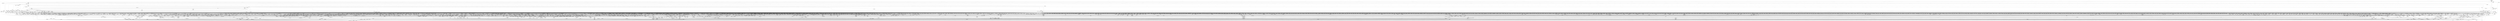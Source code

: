digraph kerncollapsed {
    "do_raw_spin_lock_42" [color="black"];
    "Indirect call109" [color="black"];
    "__cmpxchg_case_acq_32.constprop.0_6" [color="black"];
    "select_collect" [color="black"];
    "test_ti_thread_flag_4" [color="black"];
    "cpudl_set" [color="black"];
    "mas_wr_new_end" [color="black"];
    "security_inode_init_security_anon" [color="black"];
    "cpu_online" [color="black"];
    "fpsimd_save_state" [color="black"];
    "tlb_flush" [color="black"];
    "set_swapper_pgd" [color="black"];
    "is_zero_page" [color="black"];
    "task_fits_cpu" [color="black"];
    "take_dentry_name_snapshot" [color="black"];
    "set_secondary_fwnode" [color="black"];
    "desc_read_finalized_seq" [color="black"];
    "Indirect call117" [color="black"];
    "kmap_local_page" [color="black"];
    "fsnotify_update_flags" [color="black"];
    "strncmp" [color="black"];
    "rcu_segcblist_pend_cbs" [color="black"];
    "fsnotify_data_inode" [color="black"];
    "__raw_spin_lock_24" [color="black"];
    "__raw_spin_lock_irqsave_18" [color="black"];
    "__siphash_unaligned" [color="black"];
    "percpu_ref_put_many" [color="black"];
    "rb_first" [color="black"];
    "add_wait_queue" [color="black"];
    "Indirect call58" [color="black"];
    "mab_calc_split" [color="black"];
    "find_next_bit_6" [color="black"];
    "data_check_size" [color="black"];
    "kmem_valid_obj" [color="black"];
    "__raw_read_lock_irqsave.constprop.0_1" [color="black"];
    "dequeue_load_avg" [color="black"];
    "_compound_head_3" [color="black"];
    "page_ref_inc_1" [color="black"];
    "compound_order_1" [color="black"];
    "extfrag_for_order" [color="black"];
    "Indirect call102" [color="black"];
    "update_dl_rq_load_avg" [color="black"];
    "__raw_spin_unlock_irq_21" [color="black"];
    "u64_stats_add_1" [color="black"];
    "__kern_my_cpu_offset_2" [color="black"];
    "__set_open_fd" [color="black"];
    "kthread_should_stop" [color="black"];
    "rcu_poll_gp_seq_start_unlocked" [color="black"];
    "copy_user_highpage" [color="black"];
    "mas_prev" [color="black"];
    "restore_nameidata" [color="black"];
    "clear_buddies.isra.0" [color="black"];
    "fatal_signal_pending_6" [color="black"];
    "gup_must_unshare" [color="black"];
    "__raw_spin_unlock_irq_38" [color="black"];
    "__kmem_obj_info" [color="black"];
    "find_next_bit_7" [color="black"];
    "is_subdir" [color="black"];
    "tty_termios_baud_rate" [color="black"];
    "resched_curr" [color="black"];
    "Indirect call79" [color="black"];
    "Indirect call163" [color="black"];
    "Indirect call161" [color="black"];
    "__skb_header_pointer" [color="black"];
    "add_timer_on" [color="black"];
    "fprop_fraction_percpu" [color="black"];
    "_prb_read_valid" [color="black"];
    "move_queued_task.constprop.0" [color="black"];
    "count_vm_event_2" [color="black"];
    "_find_next_or_bit" [color="black"];
    "anon_vma_interval_tree_iter_first" [color="black"];
    "Indirect call31" [color="black"];
    "terminate_walk" [color="black"];
    "test_taint" [color="black"];
    "rcu_segcblist_inc_len" [color="black"];
    "no_page_table" [color="black"];
    "inode_to_bdi" [color="black"];
    "audit_serial" [color="black"];
    "page_ref_inc_6" [color="black"];
    "do_raw_spin_lock_88" [color="black"];
    "__remove_inode_hash" [color="black"];
    "rcu_gp_is_normal" [color="black"];
    "__mutex_remove_waiter" [color="black"];
    "Indirect call6" [color="black"];
    "prep_new_page" [color="black"];
    "io_match_task_safe" [color="black"];
    "__raw_spin_unlock_irq_45" [color="black"];
    "vma_interval_tree_remove" [color="black"];
    "_double_lock_balance" [color="black"];
    "check_cb_ovld_locked" [color="black"];
    "Indirect call65" [color="black"];
    "dev_bus_name" [color="black"];
    "d_set_d_op" [color="black"];
    "folio_lruvec_relock_irq.constprop.0" [color="black"];
    "Indirect call144" [color="black"];
    "irq_disable" [color="black"];
    "freezing" [color="black"];
    "do_raw_spin_lock_34" [color="black"];
    "lru_add_fn" [color="black"];
    "Indirect call54" [color="black"];
    "__kern_my_cpu_offset_27" [color="black"];
    "wakeup_source_deactivate" [color="black"];
    "tcp_get_info_chrono_stats" [color="black"];
    "__raw_spin_lock_28" [color="black"];
    "xa_find_after" [color="black"];
    "__ksize" [color="black"];
    "simple_xattr_space" [color="black"];
    "do_raw_spin_lock_80" [color="black"];
    "arch_send_call_function_single_ipi" [color="black"];
    "__irq_can_set_affinity" [color="black"];
    "d_lookup_done" [color="black"];
    "Indirect call64" [color="black"];
    "__raw_spin_lock_3" [color="black"];
    "siginfo_layout" [color="black"];
    "__efistub_caches_clean_inval_pou" [color="black"];
    "aio_nr_sub" [color="black"];
    "dev_pm_disable_wake_irq_check" [color="black"];
    "__raw_spin_lock_49" [color="black"];
    "Indirect call14" [color="black"];
    "path_lookupat" [color="black"];
    "test_ti_thread_flag_10" [color="black"];
    "skb_zcopy_downgrade_managed" [color="black"];
    "__percpu_add_case_32_2" [color="black"];
    "set_nameidata" [color="black"];
    "Indirect call195" [color="black"];
    "try_grab_page" [color="black"];
    "pcpu_find_block_fit" [color="black"];
    "cpumask_any_and_distribute" [color="black"];
    "mod_timer" [color="black"];
    "Indirect call183" [color="black"];
    "__cmpxchg_case_mb_64_1" [color="black"];
    "_get_random_bytes" [color="black"];
    "mas_wr_walk_descend" [color="black"];
    "drain_pages_zone" [color="black"];
    "Indirect call8" [color="black"];
    "Indirect call222" [color="black"];
    "memblock_search" [color="black"];
    "__reuseport_detach_closed_sock" [color="black"];
    "xas_error.isra.0" [color="black"];
    "Indirect call19" [color="black"];
    "Indirect call228" [color="black"];
    "__kern_my_cpu_offset_52" [color="black"];
    "mas_set_split_parent.isra.0" [color="black"];
    "rt_mutex_proxy_unlock" [color="black"];
    "node_page_state_add" [color="black"];
    "llist_del_first" [color="black"];
    "__raw_spin_unlock_irq_23" [color="black"];
    "is_current_pgrp_orphaned" [color="black"];
    "io_req_complete_defer" [color="black"];
    "prb_read_valid" [color="black"];
    "ptep_set_access_flags" [color="black"];
    "entity_eligible" [color="black"];
    "Indirect call213" [color="black"];
    "__raw_spin_lock_irq_5" [color="black"];
    "d_alloc_parallel" [color="black"];
    "rcu_gpnum_ovf" [color="black"];
    "__cmpxchg_case_acq_64_1" [color="black"];
    "mutex_can_spin_on_owner" [color="black"];
    "__kern_my_cpu_offset_133" [color="black"];
    "cpu_online_2" [color="black"];
    "data_push_tail" [color="black"];
    "rcu_seq_set_state" [color="black"];
    "memset" [color="black"];
    "disable_irq_nosync" [color="black"];
    "find_next_bit_11" [color="black"];
    "pagefault_enable_2" [color="black"];
    "sibling_imbalance.isra.0" [color="black"];
    "calc_wheel_index" [color="black"];
    "task_clear_jobctl_trapping" [color="black"];
    "get_mountpoint" [color="black"];
    "do_raw_spin_lock.constprop.0_6" [color="black"];
    "flush_dcache_folio" [color="black"];
    "hrtimer_start_range_ns" [color="black"];
    "device_pm_check_callbacks" [color="black"];
    "_compound_head_13" [color="black"];
    "set_kpti_asid_bits" [color="black"];
    "__irq_domain_deactivate_irq" [color="black"];
    "vfs_getattr" [color="black"];
    "fd_install" [color="black"];
    "Indirect call69" [color="black"];
    "chacha_block_generic" [color="black"];
    "find_lock_later_rq" [color="black"];
    "call_on_irq_stack" [color="black"];
    "__cmpxchg_case_acq_32.constprop.0_14" [color="black"];
    "__irq_domain_activate_irq" [color="black"];
    "check_and_switch_context" [color="black"];
    "__mutex_add_waiter" [color="black"];
    "sched_clock" [color="black"];
    "__wake_up_klogd.part.0" [color="black"];
    "__raw_spin_lock_irq_3" [color="black"];
    "__d_lookup" [color="black"];
    "security_audit_rule_free" [color="black"];
    "__sk_mem_reduce_allocated" [color="black"];
    "spin_lock_irqsave_check_contention" [color="black"];
    "__raw_spin_unlock_irqrestore_37" [color="black"];
    "percpu_ref_get_many" [color="black"];
    "do_raw_spin_lock_17" [color="black"];
    "folio_mapped_3" [color="black"];
    "__iget" [color="black"];
    "vma_interval_tree_augment_propagate" [color="black"];
    "vfs_statx" [color="black"];
    "__raw_spin_unlock_irq.constprop.0_2" [color="black"];
    "attach_pid" [color="black"];
    "_compound_head_1" [color="black"];
    "__cmpxchg_case_acq_32.constprop.0_17" [color="black"];
    "workingset_refault" [color="black"];
    "Indirect call186" [color="black"];
    "enqueue_timer" [color="black"];
    "__fprop_add_percpu" [color="black"];
    "audit_copy_inode" [color="black"];
    "xas_result" [color="black"];
    "__lookup_slow" [color="black"];
    "find_next_bit_29" [color="black"];
    "percpu_counter_add" [color="black"];
    "raw_spin_rq_lock_nested" [color="black"];
    "privileged_wrt_inode_uidgid" [color="black"];
    "__pfn_to_section" [color="black"];
    "mas_set_parent.constprop.0" [color="black"];
    "Indirect call189" [color="black"];
    "__raw_spin_unlock_irqrestore_2" [color="black"];
    "rt_mutex_setprio" [color="black"];
    "inode_maybe_inc_iversion" [color="black"];
    "next_signal" [color="black"];
    "bsearch" [color="black"];
    "set_task_cpu" [color="black"];
    "list_move_tail" [color="black"];
    "Indirect call197" [color="black"];
    "try_to_take_rt_mutex" [color="black"];
    "prep_compound_page" [color="black"];
    "fatal_signal_pending_4" [color="black"];
    "rt_mutex_futex_trylock" [color="black"];
    "__update_min_deadline" [color="black"];
    "io_poll_remove_entries" [color="black"];
    "__raw_spin_lock_irq_1" [color="black"];
    "mod_node_page_state" [color="black"];
    "rcu_inkernel_boot_has_ended" [color="black"];
    "test_ti_thread_flag_1" [color="black"];
    "mas_mab_cp" [color="black"];
    "process_shares_mm" [color="black"];
    "rwsem_spin_on_owner" [color="black"];
    "__percpu_add_case_64_3" [color="black"];
    "access_ok_14" [color="black"];
    "signal_set_stop_flags" [color="black"];
    "Indirect call219" [color="black"];
    "__percpu_add_case_32_21" [color="black"];
    "tty_name" [color="black"];
    "lockref_get_not_zero" [color="black"];
    "__raw_spin_lock_42" [color="black"];
    "__futex_queue" [color="black"];
    "account_pipe_buffers" [color="black"];
    "hrtimer_cancel" [color="black"];
    "anon_vma_interval_tree_iter_next" [color="black"];
    "wake_up_bit" [color="black"];
    "do_raw_spin_lock_35" [color="black"];
    "xas_set_offset" [color="black"];
    "dl_bw_of" [color="black"];
    "get_random_bytes" [color="black"];
    "vma_address" [color="black"];
    "__raw_spin_unlock_irq_37" [color="black"];
    "futex_cmpxchg_value_locked" [color="black"];
    "__raw_spin_lock_irq_6" [color="black"];
    "cpu_active" [color="black"];
    "skb_zcopy" [color="black"];
    "set_ti_thread_flag" [color="black"];
    "rcu_seq_end_1" [color="black"];
    "_atomic_dec_and_lock" [color="black"];
    "Indirect call95" [color="black"];
    "find_first_bit_6" [color="black"];
    "Indirect call60" [color="black"];
    "tsk_fork_get_node" [color="black"];
    "__raw_spin_lock_irqsave.constprop.0_7" [color="black"];
    "__cmpxchg_case_mb_64" [color="black"];
    "__skb_set_length_1" [color="black"];
    "Indirect call133" [color="black"];
    "fsnotify_grab_connector" [color="black"];
    "set_next_entity" [color="black"];
    "__cmpxchg_case_acq_32.constprop.0_12" [color="black"];
    "pfn_is_map_memory" [color="black"];
    "Indirect call145" [color="black"];
    "__raw_spin_unlock_irq_3" [color="black"];
    "mnt_get_writers" [color="black"];
    "tick_get_broadcast_device" [color="black"];
    "Indirect call182" [color="black"];
    "arch_teardown_dma_ops" [color="black"];
    "__kern_my_cpu_offset_91" [color="black"];
    "__nr_to_section" [color="black"];
    "audit_dummy_context_1" [color="black"];
    "detach_entity_load_avg" [color="black"];
    "__mnt_drop_write" [color="black"];
    "lru_deactivate_file_fn" [color="black"];
    "__raw_spin_lock_21" [color="black"];
    "__do_sys_newfstatat" [color="black"];
    "bump_cpu_timer" [color="black"];
    "mte_set_pivot" [color="black"];
    "mast_split_data" [color="black"];
    "Indirect call225" [color="black"];
    "activate_task" [color="black"];
    "__raw_spin_lock_irqsave_4" [color="black"];
    "__raw_spin_lock.constprop.0_1" [color="black"];
    "flush_tlb_batched_pending" [color="black"];
    "queued_read_lock.constprop.0" [color="black"];
    "__init_waitqueue_head" [color="black"];
    "Indirect call224" [color="black"];
    "___d_drop" [color="black"];
    "arch_local_irq_save_1" [color="black"];
    "should_fail_alloc_page" [color="black"];
    "Indirect call87" [color="black"];
    "update_curr" [color="black"];
    "pm_ops_is_empty" [color="black"];
    "init_entity_runnable_average" [color="black"];
    "Indirect call13" [color="black"];
    "Indirect call187" [color="black"];
    "folio_trylock_1" [color="black"];
    "Indirect call68" [color="black"];
    "mas_set_height" [color="black"];
    "__remove_shared_vm_struct.constprop.0" [color="black"];
    "task_join_group_stop" [color="black"];
    "fpsimd_save" [color="black"];
    "mte_dead_leaves.constprop.0" [color="black"];
    "__kern_my_cpu_offset_61" [color="black"];
    "list_splice_tail_init" [color="black"];
    "do_raw_spin_lock.constprop.0_13" [color="black"];
    "unreserve_highatomic_pageblock" [color="black"];
    "csum_partial_ext" [color="black"];
    "__kern_my_cpu_offset_70" [color="black"];
    "__d_lookup_unhash" [color="black"];
    "domain_dirty_limits" [color="black"];
    "xas_find_conflict" [color="black"];
    "__raw_read_unlock.constprop.0" [color="black"];
    "__dev_put.part.0" [color="black"];
    "pcpu_chunk_slot" [color="black"];
    "__get_cpu_fpsimd_context" [color="black"];
    "memblock_is_map_memory" [color="black"];
    "inode_cgwb_move_to_attached" [color="black"];
    "__rt_mutex_slowtrylock" [color="black"];
    "try_to_unmap_flush_dirty" [color="black"];
    "need_seqretry" [color="black"];
    "sock_flag.constprop.0" [color="black"];
    "fsnotify" [color="black"];
    "d_find_alias" [color="black"];
    "__raw_spin_lock_irq_21" [color="black"];
    "Indirect call70" [color="black"];
    "__raw_spin_lock_irq_43" [color="black"];
    "vma_interval_tree_insert_after" [color="black"];
    "__raw_spin_lock_irqsave_5" [color="black"];
    "do_raw_spin_lock_5" [color="black"];
    "do_raw_spin_lock_57" [color="black"];
    "folio_wake_bit" [color="black"];
    "pcpu_chunk_refresh_hint" [color="black"];
    "Indirect call190" [color="black"];
    "update_blocked_averages" [color="black"];
    "__cmpxchg_case_acq_32.constprop.0_10" [color="black"];
    "propagate_mnt" [color="black"];
    "__raw_spin_unlock_irq_25" [color="black"];
    "__percpu_add_case_32_3" [color="black"];
    "Indirect call170" [color="black"];
    "list_del_4" [color="black"];
    "do_raw_spin_lock_23" [color="black"];
    "io_poll_can_finish_inline.isra.0" [color="black"];
    "__skb_dequeue_3" [color="black"];
    "Indirect call76" [color="black"];
    "pud_set_huge" [color="black"];
    "skb_tailroom" [color="black"];
    "__pi_strlen" [color="black"];
    "__kern_my_cpu_offset_76" [color="black"];
    "mnt_dec_writers" [color="black"];
    "timerqueue_add" [color="black"];
    "__raw_spin_trylock" [color="black"];
    "compaction_zonelist_suitable" [color="black"];
    "get_state_synchronize_rcu_full" [color="black"];
    "Indirect call160" [color="black"];
    "rt_mutex_top_waiter" [color="black"];
    "free_pcppages_bulk" [color="black"];
    "__raw_spin_unlock_irqrestore_17" [color="black"];
    "__kern_my_cpu_offset_78" [color="black"];
    "do_raw_spin_lock_27" [color="black"];
    "write_sequnlock.constprop.0" [color="black"];
    "xas_update.isra.0" [color="black"];
    "compaction_free" [color="black"];
    "cpupri_set" [color="black"];
    "rcu_poll_gp_seq_start" [color="black"];
    "mmgrab_2" [color="black"];
    "hlist_del_init_4" [color="black"];
    "drop_links" [color="black"];
    "__task_will_free_mem" [color="black"];
    "__dequeue_entity" [color="black"];
    "Indirect call56" [color="black"];
    "vma_interval_tree_iter_next" [color="black"];
    "__raw_spin_lock_irqsave_25" [color="black"];
    "desc_make_final" [color="black"];
    "audit_uid_comparator" [color="black"];
    "Indirect call207" [color="black"];
    "path_is_under" [color="black"];
    "find_next_bit.constprop.0_8" [color="black"];
    "pmd_offset.isra.0_1" [color="black"];
    "data_alloc" [color="black"];
    "__dl_update" [color="black"];
    "qdisc_qstats_cpu_qlen_inc" [color="black"];
    "system_supports_address_auth_1" [color="black"];
    "sk_leave_memory_pressure" [color="black"];
    "rcu_segcblist_init" [color="black"];
    "Indirect call111" [color="black"];
    "super_wake" [color="black"];
    "retain_dentry" [color="black"];
    "post_init_entity_util_avg" [color="black"];
    "find_next_bit_10" [color="black"];
    "find_vma" [color="black"];
    "check_class_changed" [color="black"];
    "d_set_mounted" [color="black"];
    "rwsem_set_nonspinnable" [color="black"];
    "__flush_tlb_page_nosync" [color="black"];
    "Indirect call115" [color="black"];
    "__io_put_kbuf_list" [color="black"];
    "mas_descend" [color="black"];
    "panic_smp_self_stop" [color="black"];
    "Indirect call215" [color="black"];
    "Indirect call90" [color="black"];
    "__kern_my_cpu_offset_14" [color="black"];
    "Indirect call100" [color="black"];
    "futex_q_unlock" [color="black"];
    "__raw_spin_lock.constprop.0_2" [color="black"];
    "put_dec" [color="black"];
    "access_ok_19" [color="black"];
    "timerqueue_del" [color="black"];
    "wake_up_var" [color="black"];
    "do_softirq" [color="black"];
    "zone_watermark_ok" [color="black"];
    "__mutex_trylock" [color="black"];
    "do_raw_spin_lock_86" [color="black"];
    "__cmpxchg_case_acq_32.constprop.0_8" [color="black"];
    "folio_trylock" [color="black"];
    "__anon_vma_interval_tree_augment_propagate" [color="black"];
    "rcu_exp_need_qs" [color="black"];
    "tag_get" [color="black"];
    "__kern_my_cpu_offset_28" [color="black"];
    "__ptrace_link" [color="black"];
    "__raw_spin_lock_irqsave_51" [color="black"];
    "flush_signal_handlers" [color="black"];
    "arch_get_random_longs" [color="black"];
    "set_pud" [color="black"];
    "qdisc_run_begin" [color="black"];
    "Indirect call179" [color="black"];
    "free_unref_page_commit" [color="black"];
    "fatal_signal_pending_3" [color="black"];
    "attach_recursive_mnt" [color="black"];
    "task_clear_jobctl_pending" [color="black"];
    "sched_clock_noinstr" [color="black"];
    "__raw_spin_lock_irqsave.constprop.0_1" [color="black"];
    "mas_set_alloc_req" [color="black"];
    "tty_ldisc_close" [color="black"];
    "pwq_activate_inactive_work" [color="black"];
    "tlb_gather_mmu_fullmm" [color="black"];
    "__kern_my_cpu_offset_51" [color="black"];
    "__srcu_read_lock" [color="black"];
    "mm_counter_file" [color="black"];
    "collect_posix_cputimers" [color="black"];
    "search_cmp_ftr_reg" [color="black"];
    "lockref_get_not_dead" [color="black"];
    "sched_clock_cpu" [color="black"];
    "clear_nonspinnable" [color="black"];
    "rcu_exp_jiffies_till_stall_check" [color="black"];
    "vma_interval_tree_iter_first" [color="black"];
    "__mnt_is_readonly" [color="black"];
    "__raw_spin_unlock_irqrestore_15" [color="black"];
    "remove_nodes.constprop.0" [color="black"];
    "pick_next_pushable_dl_task" [color="black"];
    "arch_stack_walk" [color="black"];
    "d_walk" [color="black"];
    "__raw_spin_lock_63" [color="black"];
    "d_shrink_add" [color="black"];
    "do_raw_spin_lock_60" [color="black"];
    "find_vm_area" [color="black"];
    "sock_inuse_add" [color="black"];
    "add_timer" [color="black"];
    "nsec_to_clock_t" [color="black"];
    "cpus_share_cache" [color="black"];
    "find_next_bit.constprop.0_5" [color="black"];
    "Indirect call99" [color="black"];
    "Indirect call131" [color="black"];
    "Indirect call0" [color="black"];
    "__raw_spin_unlock_irq_43" [color="black"];
    "do_raw_spin_lock_58" [color="black"];
    "__raw_spin_lock_irqsave_29" [color="black"];
    "generic_permission" [color="black"];
    "irqd_irq_disabled.isra.0" [color="black"];
    "internal_add_timer" [color="black"];
    "fsnotify_free_mark" [color="black"];
    "__cmpxchg_case_mb_64_4" [color="black"];
    "__kern_my_cpu_offset_56" [color="black"];
    "next_mnt" [color="black"];
    "noop_dirty_folio" [color="black"];
    "_find_next_bit" [color="black"];
    "_compound_head_7" [color="black"];
    "finish_wait" [color="black"];
    "get_file.isra.0" [color="black"];
    "vma_interval_tree_subtree_search" [color="black"];
    "arch_local_irq_save_4" [color="black"];
    "do_raw_spin_lock_8" [color="black"];
    "__kern_my_cpu_offset_83" [color="black"];
    "d_alloc" [color="black"];
    "check_preempt_curr" [color="black"];
    "__cmpxchg_case_acq_32.constprop.0_2" [color="black"];
    "mas_wr_store_setup" [color="black"];
    "skip_atoi" [color="black"];
    "inode_permission" [color="black"];
    "update_dl_migration" [color="black"];
    "anon_vma_interval_tree_pre_update_vma" [color="black"];
    "pte_offset_kernel.isra.0" [color="black"];
    "Indirect call1" [color="black"];
    "rcu_cblist_init" [color="black"];
    "do_raw_spin_lock_37" [color="black"];
    "prb_reserve_in_last" [color="black"];
    "timespec64_equal" [color="black"];
    "__wait_on_bit" [color="black"];
    "mm_set_has_pinned_flag" [color="black"];
    "Indirect call157" [color="black"];
    "req_ref_put_and_test" [color="black"];
    "Indirect call24" [color="black"];
    "do_raw_spin_lock_16" [color="black"];
    "update_load_avg" [color="black"];
    "vm_stat_account" [color="black"];
    "check_mnt.isra.0" [color="black"];
    "timer_base.isra.0" [color="black"];
    "__wake_up_pollfree" [color="black"];
    "should_zap_page" [color="black"];
    "migrate_disable" [color="black"];
    "arch_local_irq_restore_2" [color="black"];
    "io_schedule_prepare" [color="black"];
    "Indirect call177" [color="black"];
    "percpu_counter_add_batch" [color="black"];
    "crng_fast_key_erasure" [color="black"];
    "strcpy" [color="black"];
    "__percpu_add_case_64.constprop.0_1" [color="black"];
    "__raw_spin_lock_irqsave_23" [color="black"];
    "pm_qos_read_value" [color="black"];
    "hrtimer_reprogram.constprop.0" [color="black"];
    "task_will_free_mem" [color="black"];
    "inactive_is_low.constprop.0" [color="black"];
    "srcu_gp_start" [color="black"];
    "rcu_is_watching" [color="black"];
    "prepare_to_wait_exclusive" [color="black"];
    "kthread_is_per_cpu" [color="black"];
    "Indirect call50" [color="black"];
    "__get_task_comm" [color="black"];
    "__percpu_add_case_64" [color="black"];
    "__printk_cpu_sync_try_get" [color="black"];
    "debug_locks_off" [color="black"];
    "system_supports_mte" [color="black"];
    "sock_rfree" [color="black"];
    "task_rq_lock" [color="black"];
    "__reset_isolation_pfn" [color="black"];
    "Indirect call44" [color="black"];
    "set_ti_thread_flag_4" [color="black"];
    "Indirect call113" [color="black"];
    "do_raw_spin_lock_56" [color="black"];
    "is_rlimit_overlimit" [color="black"];
    "Indirect call152" [color="black"];
    "do_raw_spin_lock_1" [color="black"];
    "__raw_spin_lock_20" [color="black"];
    "vfs_fstatat" [color="black"];
    "xas_init_marks" [color="black"];
    "flush_dcache_page" [color="black"];
    "percpu_ref_get_many.constprop.0" [color="black"];
    "__cmpxchg_case_acq_32.constprop.0_9" [color="black"];
    "do_raw_spin_lock.constprop.0_7" [color="black"];
    "__raw_spin_unlock_irqrestore_9" [color="black"];
    "posix_cpu_timers_exit" [color="black"];
    "__raise_softirq_irqoff" [color="black"];
    "__bitmap_clear" [color="black"];
    "do_raw_spin_lock_14" [color="black"];
    "atomic_notifier_call_chain" [color="black"];
    "propagate_mount_unlock" [color="black"];
    "pde_subdir_find" [color="black"];
    "vmalloc_to_page" [color="black"];
    "signal_pending_11" [color="black"];
    "find_suitable_fallback" [color="black"];
    "get_cpu_fpsimd_context" [color="black"];
    "__percpu_add_case_32_20" [color="black"];
    "__raw_spin_lock_irqsave_1" [color="black"];
    "compaction_defer_reset" [color="black"];
    "__raw_spin_lock_irq_12" [color="black"];
    "do_raw_spin_lock_24" [color="black"];
    "Indirect call71" [color="black"];
    "list_del_1" [color="black"];
    "set_ti_thread_flag_5" [color="black"];
    "arch_local_irq_enable_2" [color="black"];
    "__peernet2id" [color="black"];
    "list_del_init_2" [color="black"];
    "__raw_spin_lock_irqsave_21" [color="black"];
    "do_raw_spin_lock_64" [color="black"];
    "arm64_kernel_unmapped_at_el0_2" [color="black"];
    "__raw_spin_lock_30" [color="black"];
    "__wake_up_locked_key" [color="black"];
    "workingset_age_nonresident" [color="black"];
    "try_to_unmap_flush" [color="black"];
    "__kern_my_cpu_offset_53" [color="black"];
    "_find_first_and_bit" [color="black"];
    "capable_wrt_inode_uidgid" [color="black"];
    "Indirect call212" [color="black"];
    "__anon_vma_interval_tree_augment_rotate" [color="black"];
    "ttwu_queue_wakelist" [color="black"];
    "__dl_clear_params" [color="black"];
    "pm_runtime_autosuspend_expiration" [color="black"];
    "tick_get_broadcast_mask" [color="black"];
    "kill_super_notify" [color="black"];
    "__percpu_add_case_32" [color="black"];
    "copy_from_kernel_nofault_allowed" [color="black"];
    "do_raw_spin_lock_41" [color="black"];
    "gfp_pfmemalloc_allowed" [color="black"];
    "find_vma_prev" [color="black"];
    "__kern_my_cpu_offset_36" [color="black"];
    "move_freelist_tail" [color="black"];
    "do_raw_spin_lock_61" [color="black"];
    "arch_local_irq_restore_1" [color="black"];
    "hrtimer_start_expires" [color="black"];
    "kmsg_dump" [color="black"];
    "Indirect call184" [color="black"];
    "netdev_start_xmit" [color="black"];
    "Indirect call151" [color="black"];
    "drain_local_pages" [color="black"];
    "find_next_zero_bit" [color="black"];
    "pfn_valid_2" [color="black"];
    "rcu_start_this_gp" [color="black"];
    "Indirect call229" [color="black"];
    "__set_task_special" [color="black"];
    "extract_entropy.constprop.0" [color="black"];
    "tty_update_time" [color="black"];
    "__raw_spin_lock_irq_20" [color="black"];
    "do_raw_spin_lock_38" [color="black"];
    "__dev_pm_qos_resume_latency" [color="black"];
    "__dl_add" [color="black"];
    "PageMovable" [color="black"];
    "rcu_seq_start_1" [color="black"];
    "pm_runtime_get_noresume" [color="black"];
    "put_dec_trunc8" [color="black"];
    "__futex_unqueue" [color="black"];
    "__update_gt_cputime" [color="black"];
    "__irq_disable" [color="black"];
    "do_raw_spin_lock_32" [color="black"];
    "arch_local_irq_restore_3" [color="black"];
    "__cmpxchg_case_acq_32.constprop.0_18" [color="black"];
    "__kern_my_cpu_offset_62" [color="black"];
    "lock_mnt_tree" [color="black"];
    "cpumask_weight.constprop.0_5" [color="black"];
    "prb_next_seq" [color="black"];
    "plist_add" [color="black"];
    "irq_to_desc" [color="black"];
    "mte_parent_slot" [color="black"];
    "grow_tree_refs" [color="black"];
    "__vfs_getxattr" [color="black"];
    "__raw_spin_unlock_irqrestore.constprop.0_2" [color="black"];
    "__raw_spin_lock_irq_25" [color="black"];
    "do_raw_spin_lock.constprop.0_3" [color="black"];
    "pfn_swap_entry_to_page" [color="black"];
    "tag_clear" [color="black"];
    "handle_lookup_down" [color="black"];
    "rcu_accelerate_cbs" [color="black"];
    "fpsimd_preserve_current_state" [color="black"];
    "access_ok_16" [color="black"];
    "osq_unlock" [color="black"];
    "get_ucounts_or_wrap" [color="black"];
    "__raw_spin_unlock_irq_19" [color="black"];
    "security_inode_getattr" [color="black"];
    "skb_cloned" [color="black"];
    "skb_header_pointer_2" [color="black"];
    "get_task_exe_file" [color="black"];
    "Indirect call147" [color="black"];
    "fsnotify_group_assert_locked" [color="black"];
    "Indirect call176" [color="black"];
    "__wake_up_locked_key_bookmark" [color="black"];
    "group_open_release" [color="black"];
    "__raw_spin_unlock_irq_20" [color="black"];
    "raw_spin_rq_unlock" [color="black"];
    "commit_tree" [color="black"];
    "Indirect call158" [color="black"];
    "__zone_watermark_ok" [color="black"];
    "irq_work_single" [color="black"];
    "__raw_spin_lock_irq_31" [color="black"];
    "skb_headers_offset_update" [color="black"];
    "pte_to_swp_entry_2" [color="black"];
    "Indirect call132" [color="black"];
    "access_ok_39" [color="black"];
    "set_pageblock_migratetype" [color="black"];
    "steal_suitable_fallback" [color="black"];
    "Indirect call52" [color="black"];
    "task_curr" [color="black"];
    "redirty_tail_locked" [color="black"];
    "cpu_do_switch_mm" [color="black"];
    "getname_flags" [color="black"];
    "Indirect call22" [color="black"];
    "__raw_spin_lock_irq_34" [color="black"];
    "unhash_mnt" [color="black"];
    "next_zone" [color="black"];
    "num_other_online_cpus" [color="black"];
    "rcu_is_cpu_rrupt_from_idle" [color="black"];
    "need_mlock_drain" [color="black"];
    "io_wq_work_match_all" [color="black"];
    "pm_runtime_deactivate_timer" [color="black"];
    "io_poll_get_ownership" [color="black"];
    "find_last_bit" [color="black"];
    "compound_order_2" [color="black"];
    "__raw_spin_lock_irqsave_52" [color="black"];
    "dcache_clean_pou" [color="black"];
    "__xchg_case_64.constprop.0" [color="black"];
    "__raw_spin_lock_18" [color="black"];
    "__kern_my_cpu_offset_60" [color="black"];
    "__raw_spin_lock_irqsave_15" [color="black"];
    "update_newidle_cost" [color="black"];
    "queued_write_lock_slowpath" [color="black"];
    "sig_handler_ignored" [color="black"];
    "__cmpxchg_case_acq_32" [color="black"];
    "folio_nr_pages_1" [color="black"];
    "__raw_spin_lock_irq_32" [color="black"];
    "Indirect call206" [color="black"];
    "__rb_erase_color" [color="black"];
    "Indirect call143" [color="black"];
    "__xchg_case_acq_64.isra.0" [color="black"];
    "lru_lazyfree_fn" [color="black"];
    "__wake_up_sync_key" [color="black"];
    "find_busiest_group" [color="black"];
    "tag_set" [color="black"];
    "__finish_swait" [color="black"];
    "__cmpxchg_case_rel_64" [color="black"];
    "__mnt_want_write_file" [color="black"];
    "fsnotify_detach_connector_from_object" [color="black"];
    "nd_alloc_stack" [color="black"];
    "xas_set_mark" [color="black"];
    "rcu_seq_snap" [color="black"];
    "__raw_spin_unlock_irqrestore_12" [color="black"];
    "_raw_spin_rq_lock_irqsave" [color="black"];
    "__raw_spin_lock_52" [color="black"];
    "netlink_unlock_table" [color="black"];
    "percpu_ref_put_many.constprop.0" [color="black"];
    "step_into" [color="black"];
    "__clear_open_fd" [color="black"];
    "Indirect call153" [color="black"];
    "clear_ti_thread_flag_4" [color="black"];
    "__raw_spin_lock_irqsave.constprop.0_8" [color="black"];
    "memzero_explicit" [color="black"];
    "freezing_slow_path" [color="black"];
    "arch_get_random_seed_longs" [color="black"];
    "__mnt_want_write" [color="black"];
    "find_worker_executing_work" [color="black"];
    "list_del_init_8" [color="black"];
    "is_software_node" [color="black"];
    "__raw_spin_lock_irqsave_44" [color="black"];
    "__d_lookup_rcu" [color="black"];
    "system_supports_tlb_range" [color="black"];
    "find_next_bit_17" [color="black"];
    "copyin" [color="black"];
    "convert_prio" [color="black"];
    "try_to_unlazy" [color="black"];
    "need_active_balance" [color="black"];
    "put_link" [color="black"];
    "ma_dead_node" [color="black"];
    "__anon_vma_interval_tree_subtree_search" [color="black"];
    "xa_mk_value" [color="black"];
    "wake_up_klogd" [color="black"];
    "pcpu_chunk_relocate" [color="black"];
    "detach_if_pending" [color="black"];
    "Indirect call39" [color="black"];
    "__raw_spin_unlock_irq_6" [color="black"];
    "is_cpu_allowed" [color="black"];
    "__cmpxchg_case_acq_32_2" [color="black"];
    "tty_termios_input_baud_rate" [color="black"];
    "__percpu_add_case_32_8" [color="black"];
    "__rpm_get_callback" [color="black"];
    "mas_wr_end_piv" [color="black"];
    "netlink_lock_table" [color="black"];
    "tlb_remove_table_smp_sync" [color="black"];
    "task_set_jobctl_pending" [color="black"];
    "kick_process" [color="black"];
    "__wb_calc_thresh" [color="black"];
    "cpumask_first_and" [color="black"];
    "add_device_randomness" [color="black"];
    "folio_test_uptodate" [color="black"];
    "Indirect call16" [color="black"];
    "signal_pending_state_2" [color="black"];
    "lock_mount_hash" [color="black"];
    "mas_prev_range" [color="black"];
    "do_raw_spin_lock_30" [color="black"];
    "__hrtimer_get_next_event" [color="black"];
    "Indirect call204" [color="black"];
    "to_kthread" [color="black"];
    "ptep_clear_flush" [color="black"];
    "mnt_set_mountpoint" [color="black"];
    "lockref_put_return" [color="black"];
    "__raw_spin_unlock_irqrestore_4" [color="black"];
    "pcpu_page_idx" [color="black"];
    "skb_queue_tail" [color="black"];
    "__raw_spin_lock_irq_41" [color="black"];
    "do_raw_spin_lock_67" [color="black"];
    "d_shrink_del" [color="black"];
    "exit_oom_victim" [color="black"];
    "Indirect call156" [color="black"];
    "fsnotify_first_mark" [color="black"];
    "update_sctlr_el1" [color="black"];
    "new_context" [color="black"];
    "move_freepages_block" [color="black"];
    "Indirect call107" [color="black"];
    "rcu_gp_is_expedited" [color="black"];
    "pud_clear_huge" [color="black"];
    "Indirect call125" [color="black"];
    "__page_set_anon_rmap" [color="black"];
    "get_state_synchronize_rcu" [color="black"];
    "hrtimer_sleeper_start_expires" [color="black"];
    "io_wq_worker_running" [color="black"];
    "__cmpxchg_case_rel_32" [color="black"];
    "find_next_bit_13" [color="black"];
    "list_del_init" [color="black"];
    "task_sched_runtime" [color="black"];
    "folio_evictable" [color="black"];
    "__raw_spin_unlock_irq_18" [color="black"];
    "cpu_online_1" [color="black"];
    "audit_gid_comparator" [color="black"];
    "__raw_spin_lock_irqsave_7" [color="black"];
    "ihold" [color="black"];
    "__init_rwsem" [color="black"];
    "Indirect call104" [color="black"];
    "mast_ascend" [color="black"];
    "get_file_2" [color="black"];
    "avg_vruntime" [color="black"];
    "fpsimd_flush_task_state" [color="black"];
    "get_arm64_ftr_reg" [color="black"];
    "__srcu_read_unlock" [color="black"];
    "Indirect call226" [color="black"];
    "cleanup_group_ids" [color="black"];
    "isolation_suitable.isra.0" [color="black"];
    "io_poll_mark_cancelled" [color="black"];
    "cpumask_and.isra.0_3" [color="black"];
    "__xchg_case_mb_32.constprop.0" [color="black"];
    "copy_fd_bitmaps" [color="black"];
    "do_raw_spin_lock.constprop.0_10" [color="black"];
    "vma_interval_tree_insert" [color="black"];
    "__raw_spin_lock_irqsave_11" [color="black"];
    "osq_wait_next" [color="black"];
    "timer_wait_running" [color="black"];
    "__mnt_drop_write_file" [color="black"];
    "__mutex_trylock_common" [color="black"];
    "d_same_name" [color="black"];
    "wakeup_kswapd" [color="black"];
    "do_raw_spin_lock_65" [color="black"];
    "__raw_spin_lock_64" [color="black"];
    "invalid_folio_referenced_vma" [color="black"];
    "io_put_kbuf" [color="black"];
    "Indirect call75" [color="black"];
    "__raw_spin_lock_6" [color="black"];
    "cpu_util.constprop.0" [color="black"];
    "folio_isolate_lru" [color="black"];
    "find_next_bit_3" [color="black"];
    "node_tag_clear" [color="black"];
    "io_run_local_work_continue" [color="black"];
    "__attach_to_pi_owner" [color="black"];
    "this_cpu_has_cap" [color="black"];
    "__raw_spin_lock_irqsave_39" [color="black"];
    "filemap_check_errors" [color="black"];
    "wb_update_bandwidth" [color="black"];
    "__posix_timers_find" [color="black"];
    "list_del_init_6" [color="black"];
    "__count_vm_events_3" [color="black"];
    "first_online_pgdat" [color="black"];
    "pcpu_unit_page_offset" [color="black"];
    "device_match_devt" [color="black"];
    "__kern_my_cpu_offset_16" [color="black"];
    "lock_parent" [color="black"];
    "d_ancestor" [color="black"];
    "io_cqe_cache_refill" [color="black"];
    "read_seqbegin.constprop.0" [color="black"];
    "__isolate_free_page" [color="black"];
    "smp_call_function_single" [color="black"];
    "arm64_kernel_unmapped_at_el0_4" [color="black"];
    "oom_badness" [color="black"];
    "test_ti_thread_flag_21" [color="black"];
    "clear_ti_thread_flag" [color="black"];
    "Indirect call67" [color="black"];
    "find_next_zero_bit_2" [color="black"];
    "dl_set_overload.part.0" [color="black"];
    "cpumask_subset" [color="black"];
    "remove_wait_queue" [color="black"];
    "show_mem_node_skip" [color="black"];
    "vm_unacct_memory_1" [color="black"];
    "do_raw_spin_lock_12" [color="black"];
    "inc_tlb_flush_pending" [color="black"];
    "mas_store_b_node" [color="black"];
    "dequeue_task" [color="black"];
    "__raw_write_lock_irq" [color="black"];
    "arch_local_irq_save_2" [color="black"];
    "__kern_my_cpu_offset_24" [color="black"];
    "__mod_zone_page_state" [color="black"];
    "raw_spin_rq_lock" [color="black"];
    "__raw_write_unlock_irq_4" [color="black"];
    "lookup_mountpoint" [color="black"];
    "gup_folio_next" [color="black"];
    "arch_local_irq_disable_2" [color="black"];
    "workingset_activation" [color="black"];
    "__integrity_iint_find" [color="black"];
    "get_vfs_caps_from_disk" [color="black"];
    "security_task_kill" [color="black"];
    "page_move_anon_rmap" [color="black"];
    "__skb_set_length" [color="black"];
    "io_is_timeout_noseq" [color="black"];
    "__raw_spin_unlock_irqrestore_31" [color="black"];
    "__msecs_to_jiffies" [color="black"];
    "update_group_capacity" [color="black"];
    "__kern_my_cpu_offset_25" [color="black"];
    "cpuhp_invoke_callback" [color="black"];
    "handle_dots" [color="black"];
    "recalc_sigpending" [color="black"];
    "folio_trylock_2" [color="black"];
    "__task_rq_lock" [color="black"];
    "Indirect call159" [color="black"];
    "folio_mapped" [color="black"];
    "io_wq_get_acct" [color="black"];
    "folio_pfn" [color="black"];
    "mas_next_range" [color="black"];
    "tty_driver_name" [color="black"];
    "test_ti_thread_flag_11" [color="black"];
    "shrink_lock_dentry" [color="black"];
    "hlist_del_init" [color="black"];
    "dev_to_swnode" [color="black"];
    "workingset_test_recent" [color="black"];
    "mnt_add_count" [color="black"];
    "get_ldops" [color="black"];
    "zone_watermark_ok_safe" [color="black"];
    "__d_lookup_unhash_wake" [color="black"];
    "__audit_reusename" [color="black"];
    "__raw_spin_lock_irq_18" [color="black"];
    "irq_work_claim" [color="black"];
    "__kern_my_cpu_offset_18" [color="black"];
    "rcu_segcblist_accelerate" [color="black"];
    "__wb_writeout_add" [color="black"];
    "raw_spin_rq_trylock" [color="black"];
    "kernfs_root" [color="black"];
    "folio_invalidate" [color="black"];
    "rcu_segcblist_entrain" [color="black"];
    "__raw_spin_unlock_irq_17" [color="black"];
    "change_page_range" [color="black"];
    "pte_to_swp_entry" [color="black"];
    "__raw_spin_lock_irqsave_19" [color="black"];
    "__kern_my_cpu_offset_6" [color="black"];
    "__flush_tlb_kernel_pgtable" [color="black"];
    "mas_find_child" [color="black"];
    "do_raw_spin_lock_29" [color="black"];
    "ktime_get_coarse_real_ts64" [color="black"];
    "do_raw_spin_lock_26" [color="black"];
    "mas_prev_setup.constprop.0" [color="black"];
    "update_sd_lb_stats" [color="black"];
    "posixtimer_rearm" [color="black"];
    "__bitmap_subset" [color="black"];
    "Indirect call150" [color="black"];
    "mapping_shrinkable" [color="black"];
    "do_raw_spin_lock_6" [color="black"];
    "group_classify" [color="black"];
    "Indirect call91" [color="black"];
    "Indirect call139" [color="black"];
    "mas_next_setup.constprop.0" [color="black"];
    "errseq_sample" [color="black"];
    "page_ref_dec_and_test" [color="black"];
    "osq_lock" [color="black"];
    "__raw_spin_unlock_irqrestore_1" [color="black"];
    "deny_write_access.isra.0" [color="black"];
    "can_set_direct_map" [color="black"];
    "init_timer_key" [color="black"];
    "__add_wait_queue" [color="black"];
    "__percpu_add_case_64.constprop.0_3" [color="black"];
    "list_del_3" [color="black"];
    "rcu_seq_end" [color="black"];
    "cpu_clock_sample" [color="black"];
    "io_run_cancel" [color="black"];
    "get_cred_1" [color="black"];
    "__cmpxchg_case_mb_32_6" [color="black"];
    "raw_spin_rq_lock_1" [color="black"];
    "do_raw_spin_lock_63" [color="black"];
    "memcg_charge_kernel_stack.part.0" [color="black"];
    "__cmpwait_case_32_1" [color="black"];
    "do_raw_spin_lock_7" [color="black"];
    "__dev_fwnode" [color="black"];
    "hlist_del_init_2" [color="black"];
    "folio_evictable_1" [color="black"];
    "__arch_copy_from_user" [color="black"];
    "put_dec_full8" [color="black"];
    "do_raw_spin_lock" [color="black"];
    "__do_once_start" [color="black"];
    "__io_put_kbuf" [color="black"];
    "test_ti_thread_flag_22" [color="black"];
    "rcu_poll_gp_seq_end_unlocked" [color="black"];
    "mas_next_slot" [color="black"];
    "__kern_my_cpu_offset_134" [color="black"];
    "Indirect call85" [color="black"];
    "__io_prep_linked_timeout" [color="black"];
    "Indirect call66" [color="black"];
    "xa_load" [color="black"];
    "__raw_spin_unlock_irq_1" [color="black"];
    "find_next_bit.constprop.0_6" [color="black"];
    "__update_load_avg_se" [color="black"];
    "set_ptes.isra.0" [color="black"];
    "lazy_max_pages" [color="black"];
    "pcpu_block_refresh_hint" [color="black"];
    "folio_size_2" [color="black"];
    "pagetable_pte_dtor" [color="black"];
    "Indirect call43" [color="black"];
    "number" [color="black"];
    "io_wq_work_match_item" [color="black"];
    "Indirect call188" [color="black"];
    "Indirect call140" [color="black"];
    "get_file" [color="black"];
    "__disable_irq" [color="black"];
    "Indirect call154" [color="black"];
    "cpu_util_cfs" [color="black"];
    "Indirect call130" [color="black"];
    "mte_destroy_descend.constprop.0" [color="black"];
    "__kern_my_cpu_offset_23" [color="black"];
    "find_next_zero_bit_1" [color="black"];
    "memmove" [color="black"];
    "__raw_spin_lock_4" [color="black"];
    "rcu_segcblist_move_seglen" [color="black"];
    "test_ti_thread_flag_7" [color="black"];
    "timer_delete" [color="black"];
    "__raw_spin_unlock_irqrestore_6" [color="black"];
    "count_vm_events" [color="black"];
    "del_page_from_free_list" [color="black"];
    "arm_smccc_1_1_get_conduit" [color="black"];
    "do_csum" [color="black"];
    "__kern_my_cpu_offset_21" [color="black"];
    "mmget" [color="black"];
    "mas_allocated.isra.0" [color="black"];
    "percpu_counter_set" [color="black"];
    "get_data" [color="black"];
    "__raw_spin_lock_54" [color="black"];
    "do_raw_spin_lock_43" [color="black"];
    "list_del_init_5" [color="black"];
    "fsnotify_put_sb_connectors" [color="black"];
    "__skb_zcopy_downgrade_managed" [color="black"];
    "Indirect call11" [color="black"];
    "do_raw_spin_lock.constprop.0_11" [color="black"];
    "add_nr_running" [color="black"];
    "security_sk_free" [color="black"];
    "security_inode_follow_link" [color="black"];
    "kernfs_should_drain_open_files" [color="black"];
    "generic_fillattr" [color="black"];
    "fetch_robust_entry" [color="black"];
    "Indirect call35" [color="black"];
    "IS_ERR_OR_NULL_3" [color="black"];
    "system_supports_generic_auth" [color="black"];
    "pagefault_enable" [color="black"];
    "__raw_spin_unlock_irq_35" [color="black"];
    "Indirect call59" [color="black"];
    "next_online_pgdat" [color="black"];
    "jiffies_to_usecs" [color="black"];
    "Indirect call164" [color="black"];
    "vfsgid_in_group_p" [color="black"];
    "pcpu_chunk_populated" [color="black"];
    "task_participate_group_stop" [color="black"];
    "sk_mem_reclaim" [color="black"];
    "Indirect call214" [color="black"];
    "kthread_probe_data" [color="black"];
    "folio_mark_dirty" [color="black"];
    "Indirect call116" [color="black"];
    "is_posix_acl_xattr" [color="black"];
    "Indirect call223" [color="black"];
    "__page_cache_release" [color="black"];
    "path_init" [color="black"];
    "Indirect call101" [color="black"];
    "reweight_task" [color="black"];
    "__raw_spin_trylock_5" [color="black"];
    "security_secid_to_secctx" [color="black"];
    "copy_to_user_page" [color="black"];
    "proto_memory_pcpu_drain" [color="black"];
    "radix_tree_next_chunk" [color="black"];
    "get_group_info.isra.0" [color="black"];
    "mapping_shrinkable_2" [color="black"];
    "radix_tree_tag_get" [color="black"];
    "__cmpxchg_case_64" [color="black"];
    "lru_deactivate_fn" [color="black"];
    "cpumask_empty_3" [color="black"];
    "folio_order" [color="black"];
    "__cmpxchg_case_acq_32.constprop.0_1" [color="black"];
    "call_function_single_prep_ipi" [color="black"];
    "__raw_read_unlock.constprop.0_2" [color="black"];
    "__printk_cpu_sync_wait" [color="black"];
    "anon_vma_interval_tree_remove" [color="black"];
    "__raw_read_lock.constprop.0_1" [color="black"];
    "rcu_stall_is_suppressed" [color="black"];
    "__const_udelay" [color="black"];
    "Indirect call185" [color="black"];
    "try_release_thread_stack_to_cache" [color="black"];
    "rcu_segcblist_first_pend_cb" [color="black"];
    "audit_log_path_denied" [color="black"];
    "inode_lru_list_del" [color="black"];
    "__gfp_pfmemalloc_flags" [color="black"];
    "fast_dput" [color="black"];
    "current_wq_worker" [color="black"];
    "wakeup_kcompactd" [color="black"];
    "futex_q_lock" [color="black"];
    "tls_preserve_current_state" [color="black"];
    "console_is_usable" [color="black"];
    "Indirect call216" [color="black"];
    "Indirect call138" [color="black"];
    "do_raw_spin_lock_45" [color="black"];
    "count_vm_events_1" [color="black"];
    "io_wq_exit_start" [color="black"];
    "__rb_rotate_set_parents" [color="black"];
    "__hlist_del" [color="black"];
    "__skb_fill_page_desc" [color="black"];
    "io_timeout_extract" [color="black"];
    "do_raw_spin_lock_116" [color="black"];
    "find_first_bit_4" [color="black"];
    "Indirect call89" [color="black"];
    "__kern_my_cpu_offset_47" [color="black"];
    "pmd_clear_huge" [color="black"];
    "folio_nr_pages_4" [color="black"];
    "radix_tree_iter_tag_clear" [color="black"];
    "dget" [color="black"];
    "__kern_my_cpu_offset_42" [color="black"];
    "cleanup_timerqueue" [color="black"];
    "security_task_getsecid_obj" [color="black"];
    "__percpu_down_write_trylock" [color="black"];
    "__dput_to_list" [color="black"];
    "legitimize_root" [color="black"];
    "Indirect call33" [color="black"];
    "enqueue_hrtimer.constprop.0" [color="black"];
    "folio_account_cleaned" [color="black"];
    "signalfd_cleanup" [color="black"];
    "cpumask_next.constprop.0" [color="black"];
    "sync_icache_aliases" [color="black"];
    "u64_stats_inc" [color="black"];
    "Indirect call181" [color="black"];
    "find_next_bit.constprop.0_11" [color="black"];
    "mast_spanning_rebalance.isra.0" [color="black"];
    "__raw_spin_unlock_irq" [color="black"];
    "__pi_memcmp" [color="black"];
    "wants_signal" [color="black"];
    "__raw_spin_lock_irqsave_50" [color="black"];
    "pgdat_balanced" [color="black"];
    "Indirect call36" [color="black"];
    "queued_write_lock.constprop.0_1" [color="black"];
    "groups_search" [color="black"];
    "mas_prev_slot" [color="black"];
    "add_wait_queue_exclusive" [color="black"];
    "__try_to_del_timer_sync" [color="black"];
    "blake2s_final" [color="black"];
    "Indirect call28" [color="black"];
    "get_page" [color="black"];
    "idle_cpu" [color="black"];
    "node_dirty_ok" [color="black"];
    "Indirect call84" [color="black"];
    "__cmpxchg_case_acq_32.constprop.0_20" [color="black"];
    "console_verbose" [color="black"];
    "__raw_spin_lock_22" [color="black"];
    "pageblock_pfn_to_page" [color="black"];
    "pi_state_update_owner" [color="black"];
    "lru_note_cost" [color="black"];
    "__set_fixmap" [color="black"];
    "_task_util_est" [color="black"];
    "mas_wr_walk" [color="black"];
    "crng_make_state" [color="black"];
    "get_pfnblock_flags_mask" [color="black"];
    "console_srcu_read_unlock" [color="black"];
    "io_fill_cqe_aux" [color="black"];
    "kmap_atomic_1" [color="black"];
    "__cmpxchg_case_mb_32_8" [color="black"];
    "Indirect call135" [color="black"];
    "do_raw_spin_lock_9" [color="black"];
    "console_trylock" [color="black"];
    "get_task_mm" [color="black"];
    "put_prev_task" [color="black"];
    "netlink_overrun" [color="black"];
    "mab_shift_right" [color="black"];
    "tlb_flush_mmu_tlbonly" [color="black"];
    "__raw_spin_unlock_irq_4" [color="black"];
    "rcu_seq_start" [color="black"];
    "__raw_spin_unlock_irq_28" [color="black"];
    "page_ref_inc_2" [color="black"];
    "prepare_alloc_pages.constprop.0" [color="black"];
    "__kern_my_cpu_offset_79" [color="black"];
    "sve_get_vl" [color="black"];
    "Indirect call38" [color="black"];
    "__raw_spin_unlock_irq_5" [color="black"];
    "do_raw_spin_lock_13" [color="black"];
    "Indirect call146" [color="black"];
    "printk_parse_prefix" [color="black"];
    "gup_signal_pending" [color="black"];
    "tlb_remove_table_sync_one" [color="black"];
    "signal_pending" [color="black"];
    "i_uid_into_vfsuid" [color="black"];
    "__kern_my_cpu_offset_89" [color="black"];
    "chacha_permute" [color="black"];
    "smp_call_function" [color="black"];
    "pde_subdir_first" [color="black"];
    "__pageblock_pfn_to_page" [color="black"];
    "mte_clear_page_tags" [color="black"];
    "__list_del_entry_1" [color="black"];
    "read_seqbegin_or_lock" [color="black"];
    "__kern_my_cpu_offset_11" [color="black"];
    "ktime_get_real_seconds" [color="black"];
    "prb_reserve" [color="black"];
    "__bpf_free_used_maps" [color="black"];
    "hrtimer_try_to_cancel" [color="black"];
    "__list_del_entry" [color="black"];
    "bstats_update" [color="black"];
    "__raw_spin_lock_irqsave_41" [color="black"];
    "mas_new_ma_node" [color="black"];
    "page_vma_mapped_walk_done_1" [color="black"];
    "do_raw_spin_lock_44" [color="black"];
    "__preempt_count_add.constprop.0_1" [color="black"];
    "fpsimd_thread_switch" [color="black"];
    "tlb_flush_mmu_tlbonly_1" [color="black"];
    "d_find_any_alias" [color="black"];
    "__raw_spin_lock_26" [color="black"];
    "mapping_shrinkable_1" [color="black"];
    "tick_get_wakeup_device" [color="black"];
    "mas_safe_pivot" [color="black"];
    "__kern_my_cpu_offset_44" [color="black"];
    "__raw_spin_lock_irqsave_12" [color="black"];
    "task_ppid_nr" [color="black"];
    "find_next_and_bit.constprop.0" [color="black"];
    "__raw_spin_lock_irq_4" [color="black"];
    "io_poll_find.constprop.0" [color="black"];
    "copy_from_kernel_nofault" [color="black"];
    "__raw_spin_unlock_irqrestore_29" [color="black"];
    "__reuseport_detach_sock.isra.0" [color="black"];
    "membarrier_update_current_mm" [color="black"];
    "Indirect call3" [color="black"];
    "pcpu_next_md_free_region" [color="black"];
    "dec_mm_counter" [color="black"];
    "tty_port_kopened" [color="black"];
    "kthread_data" [color="black"];
    "cpudl_find" [color="black"];
    "prepare_to_swait_event" [color="black"];
    "skb_frag_ref" [color="black"];
    "tty_driver_flush_buffer" [color="black"];
    "do_raw_spin_lock_99" [color="black"];
    "Indirect call73" [color="black"];
    "__kern_my_cpu_offset_49" [color="black"];
    "prb_final_commit" [color="black"];
    "mutex_trylock" [color="black"];
    "leave_rcu" [color="black"];
    "Indirect call108" [color="black"];
    "task_work_cancel_match" [color="black"];
    "Indirect call127" [color="black"];
    "Indirect call103" [color="black"];
    "_find_first_bit" [color="black"];
    "mas_pop_node" [color="black"];
    "arch_local_irq_save_3" [color="black"];
    "__cmpxchg_case_mb_64_6" [color="black"];
    "Indirect call80" [color="black"];
    "__wake_q_add" [color="black"];
    "d_hash" [color="black"];
    "post_alloc_hook" [color="black"];
    "sk_memory_allocated_sub" [color="black"];
    "set_next_task" [color="black"];
    "mutex_spin_on_owner" [color="black"];
    "lru_move_tail_fn" [color="black"];
    "timer_delete_hook" [color="black"];
    "rcu_segcblist_extract_done_cbs" [color="black"];
    "copy_thread" [color="black"];
    "idr_find" [color="black"];
    "__fget_light" [color="black"];
    "Indirect call218" [color="black"];
    "page_ref_inc_4" [color="black"];
    "timer_delete_sync" [color="black"];
    "enqueue_task" [color="black"];
    "wb_stat_error" [color="black"];
    "kmalloc_size_roundup" [color="black"];
    "tty_ldisc_open" [color="black"];
    "synchronize_rcu.part.0" [color="black"];
    "folio_mapped_1" [color="black"];
    "prepend" [color="black"];
    "__percpu_add_case_32_1" [color="black"];
    "find_task_by_vpid" [color="black"];
    "eth_type_vlan" [color="black"];
    "i_gid_into_vfsgid" [color="black"];
    "mod_node_state" [color="black"];
    "attach_entity_load_avg" [color="black"];
    "_find_first_zero_bit" [color="black"];
    "dev_driver_string" [color="black"];
    "__list_del_entry_2" [color="black"];
    "update_misfit_status" [color="black"];
    "__raw_spin_lock_14" [color="black"];
    "rcu_segcblist_advance" [color="black"];
    "__raw_spin_unlock_irq_36" [color="black"];
    "find_later_rq" [color="black"];
    "__to_kthread" [color="black"];
    "zone_watermark_fast.constprop.0" [color="black"];
    "__raw_spin_lock_irq.constprop.0_1" [color="black"];
    "__raw_spin_unlock_irq_11" [color="black"];
    "get_mm_exe_file" [color="black"];
    "__raw_spin_lock_46" [color="black"];
    "__pi_strcmp" [color="black"];
    "Indirect call30" [color="black"];
    "__printk_cpu_sync_put" [color="black"];
    "req_set_fail_4" [color="black"];
    "flush_tlb_mm" [color="black"];
    "__raw_spin_unlock_irq.constprop.0_1" [color="black"];
    "page_try_share_anon_rmap" [color="black"];
    "audit_alloc_name" [color="black"];
    "__preempt_count_sub" [color="black"];
    "__raw_spin_lock_41" [color="black"];
    "stackinfo_on_stack" [color="black"];
    "audit_tree_lookup" [color="black"];
    "init_multi_vma_prep" [color="black"];
    "Indirect call123" [color="black"];
    "Indirect call10" [color="black"];
    "mab_no_null_split" [color="black"];
    "zone_page_state_snapshot.constprop.0" [color="black"];
    "update_rt_rq_load_avg" [color="black"];
    "nd_jump_root" [color="black"];
    "make_vfsgid" [color="black"];
    "expand" [color="black"];
    "mapping_allow_writable" [color="black"];
    "cpumask_and.isra.0_1" [color="black"];
    "vfs_getattr_nosec" [color="black"];
    "__cmpxchg_case_mb_32.constprop.0" [color="black"];
    "is_vmalloc_addr" [color="black"];
    "do_raw_spin_lock_28" [color="black"];
    "Indirect call32" [color="black"];
    "Indirect call110" [color="black"];
    "count_mounts" [color="black"];
    "recalc_sigpending_tsk" [color="black"];
    "list_move_1" [color="black"];
    "pgattr_change_is_safe" [color="black"];
    "virt_to_folio" [color="black"];
    "set_load_weight" [color="black"];
    "vm_commit_limit" [color="black"];
    "override_creds" [color="black"];
    "__raw_spin_lock_irq_19" [color="black"];
    "next_group" [color="black"];
    "mas_pause" [color="black"];
    "kobj_child_ns_ops" [color="black"];
    "d_path" [color="black"];
    "get_next_ino" [color="black"];
    "put_unused_fd" [color="black"];
    "qdisc_maybe_clear_missed" [color="black"];
    "__free_one_page" [color="black"];
    "__cmpxchg_case_mb_32_5" [color="black"];
    "cpudl_heapify" [color="black"];
    "write_seqlock.constprop.0" [color="black"];
    "__sk_mem_reclaim" [color="black"];
    "set_work_data" [color="black"];
    "local_cpu_stop" [color="black"];
    "release_thread" [color="black"];
    "__raw_spin_lock_irq_7" [color="black"];
    "Indirect call199" [color="black"];
    "Indirect call63" [color="black"];
    "page_ref_add_1" [color="black"];
    "compaction_suitable" [color="black"];
    "__cmpxchg_case_acq_32.constprop.0_16" [color="black"];
    "rt_mutex_slowtrylock" [color="black"];
    "__raw_write_lock_irq.constprop.0" [color="black"];
    "enqueue_pushable_dl_task" [color="black"];
    "skb_pfmemalloc" [color="black"];
    "zone_reclaimable_pages" [color="black"];
    "do_raw_spin_lock_31" [color="black"];
    "Indirect call47" [color="black"];
    "mte_sync_tags" [color="black"];
    "global_dirtyable_memory" [color="black"];
    "__init_swait_queue_head" [color="black"];
    "test_tsk_need_resched" [color="black"];
    "Indirect call230" [color="black"];
    "__raw_spin_lock_5" [color="black"];
    "do_raw_spin_lock_10" [color="black"];
    "arm64_kernel_unmapped_at_el0_3" [color="black"];
    "do_raw_spin_lock_11" [color="black"];
    "eventfd_signal_mask" [color="black"];
    "set_tsk_need_resched" [color="black"];
    "radix_tree_load_root" [color="black"];
    "Indirect call136" [color="black"];
    "rb_prev" [color="black"];
    "filemap_release_folio" [color="black"];
    "__count_vm_events_2" [color="black"];
    "active_load_balance_cpu_stop" [color="black"];
    "__raw_spin_lock_62" [color="black"];
    "is_bad_inode" [color="black"];
    "user_disable_single_step" [color="black"];
    "Indirect call141" [color="black"];
    "blake2s.constprop.0" [color="black"];
    "Indirect call119" [color="black"];
    "Indirect call41" [color="black"];
    "set_pfnblock_flags_mask" [color="black"];
    "do_raw_spin_lock_117" [color="black"];
    "files_lookup_fd_raw" [color="black"];
    "ktime_get_real_ts64" [color="black"];
    "__remove_hrtimer" [color="black"];
    "try_check_zero" [color="black"];
    "kernfs_get" [color="black"];
    "kmalloc_slab" [color="black"];
    "lru_note_cost_refault" [color="black"];
    "irq_domain_activate_irq" [color="black"];
    "xas_start" [color="black"];
    "__raw_spin_lock_27" [color="black"];
    "__kern_my_cpu_offset_4" [color="black"];
    "unlock_mount_hash" [color="black"];
    "copy_page" [color="black"];
    "drain_pages" [color="black"];
    "io_wq_cancel_pending_work" [color="black"];
    "clear_ti_thread_flag_1" [color="black"];
    "will_become_orphaned_pgrp" [color="black"];
    "folio_size" [color="black"];
    "do_raw_spin_lock_97" [color="black"];
    "irq_work_queue" [color="black"];
    "d_lru_del" [color="black"];
    "task_sigpending_1" [color="black"];
    "Indirect call128" [color="black"];
    "__bitmap_set" [color="black"];
    "fasync_insert_entry" [color="black"];
    "rb_next" [color="black"];
    "sync_exp_work_done" [color="black"];
    "local_bh_disable" [color="black"];
    "do_raw_spin_lock_85" [color="black"];
    "pm_qos_update_flags" [color="black"];
    "csum_partial" [color="black"];
    "set_tlb_ubc_flush_pending" [color="black"];
    "__next_zones_zonelist" [color="black"];
    "set_cpu_online" [color="black"];
    "find_alive_thread.isra.0" [color="black"];
    "cpu_online_3" [color="black"];
    "update_cached_migrate" [color="black"];
    "__legitimize_path" [color="black"];
    "_compound_head_2" [color="black"];
    "mte_zero_clear_page_tags" [color="black"];
    "Indirect call51" [color="black"];
    "__kern_my_cpu_offset_74" [color="black"];
    "mas_adopt_children.isra.0" [color="black"];
    "clear_ti_thread_flag_5" [color="black"];
    "smp_call_function_many_cond" [color="black"];
    "irq_set_thread_affinity" [color="black"];
    "make_vfsuid" [color="black"];
    "queued_spin_lock_slowpath" [color="black"];
    "sock_flag_1" [color="black"];
    "decay_load" [color="black"];
    "io_file_get_flags" [color="black"];
    "ktime_get_mono_fast_ns" [color="black"];
    "unlock_page" [color="black"];
    "__d_find_any_alias" [color="black"];
    "io_cancel_req_match" [color="black"];
    "pcpu_post_unmap_tlb_flush" [color="black"];
    "folio_nr_pages_3" [color="black"];
    "io_prep_async_work" [color="black"];
    "get_new_cred" [color="black"];
    "__lock_parent" [color="black"];
    "efi_reboot" [color="black"];
    "int_sqrt" [color="black"];
    "set_ptes.constprop.0.isra.0_1" [color="black"];
    "unlock_mount" [color="black"];
    "xas_next_entry.constprop.0" [color="black"];
    "d_revalidate" [color="black"];
    "__down_trylock_console_sem.constprop.0" [color="black"];
    "idr_for_each" [color="black"];
    "get_file_1" [color="black"];
    "_mix_pool_bytes" [color="black"];
    "mas_update_gap" [color="black"];
    "rcu_jiffies_till_stall_check" [color="black"];
    "mutex_is_locked" [color="black"];
    "req_set_fail" [color="black"];
    "zone_page_state_snapshot" [color="black"];
    "propagate_one" [color="black"];
    "online_section_nr" [color="black"];
    "__raw_spin_lock_irqsave.constprop.0_2" [color="black"];
    "net_eq_idr" [color="black"];
    "_compound_head_4" [color="black"];
    "hlist_bl_lock" [color="black"];
    "task_pid_vnr_1" [color="black"];
    "fsnotify_connector_sb" [color="black"];
    "do_raw_spin_lock_66" [color="black"];
    "kernfs_name_hash" [color="black"];
    "Indirect call4" [color="black"];
    "mas_rewalk_if_dead" [color="black"];
    "audit_mark_compare" [color="black"];
    "ptrauth_keys_install_user" [color="black"];
    "list_del_2" [color="black"];
    "tlb_flush_1" [color="black"];
    "plist_del" [color="black"];
    "__raw_spin_lock_31" [color="black"];
    "vma_iter_config" [color="black"];
    "rb_erase_cached.isra.0" [color="black"];
    "__percpu_counter_sum" [color="black"];
    "defer_console_output" [color="black"];
    "do_raw_spin_lock_15" [color="black"];
    "rcu_advance_cbs" [color="black"];
    "task_pid_vnr" [color="black"];
    "__cmpxchg_case_acq_32.constprop.0_5" [color="black"];
    "xas_next_entry" [color="black"];
    "Indirect call81" [color="black"];
    "__wake_up_common" [color="black"];
    "attach_task" [color="black"];
    "find_next_bit_15" [color="black"];
    "cp_new_stat" [color="black"];
    "__raw_read_lock.constprop.0_5" [color="black"];
    "Indirect call61" [color="black"];
    "prepend_path" [color="black"];
    "__arm64_sys_newfstatat" [color="black"];
    "pcpu_alloc_area" [color="black"];
    "__kern_my_cpu_offset_38" [color="black"];
    "_find_next_and_bit" [color="black"];
    "__cmpwait_case_32_2" [color="black"];
    "Indirect call172" [color="black"];
    "find_next_and_bit" [color="black"];
    "Indirect call86" [color="black"];
    "Indirect call169" [color="black"];
    "xa_find" [color="black"];
    "class_raw_spinlock_irqsave_destructor" [color="black"];
    "pmd_set_huge" [color="black"];
    "__folio_cancel_dirty" [color="black"];
    "security_inode_getsecid" [color="black"];
    "__raw_spin_unlock_irq_7" [color="black"];
    "wake_all_kswapds" [color="black"];
    "__raw_spin_lock_2" [color="black"];
    "__pick_first_entity" [color="black"];
    "find_next_bit_8" [color="black"];
    "Indirect call202" [color="black"];
    "__fdget_raw" [color="black"];
    "io_should_retry_thread" [color="black"];
    "__raw_spin_lock_irq_26" [color="black"];
    "min_deadline_cb_propagate" [color="black"];
    "access_ok_12" [color="black"];
    "init_completion" [color="black"];
    "sub_running_bw.isra.0" [color="black"];
    "__raw_spin_unlock_irqrestore_33" [color="black"];
    "do_raw_spin_lock_93" [color="black"];
    "Indirect call97" [color="black"];
    "Indirect call77" [color="black"];
    "__wake_up_parent" [color="black"];
    "__mod_node_page_state" [color="black"];
    "signal_pending_state" [color="black"];
    "oom_unkillable_task.isra.0" [color="black"];
    "pmd_offset.isra.0" [color="black"];
    "count_vm_event_1" [color="black"];
    "mte_dead_walk" [color="black"];
    "__kern_my_cpu_offset_55" [color="black"];
    "Indirect call165" [color="black"];
    "Indirect call25" [color="black"];
    "vma_is_secretmem" [color="black"];
    "irq_get_irq_data" [color="black"];
    "find_buddy_page_pfn" [color="black"];
    "Indirect call134" [color="black"];
    "hlist_bl_unlock" [color="black"];
    "__rt_mutex_futex_trylock" [color="black"];
    "wb_has_dirty_io" [color="black"];
    "__kern_my_cpu_offset_29" [color="black"];
    "mas_push_data" [color="black"];
    "dl_bw_cpus" [color="black"];
    "auditd_test_task" [color="black"];
    "srcu_read_unlock.constprop.0" [color="black"];
    "do_raw_spin_lock_46" [color="black"];
    "skb_copy_bits" [color="black"];
    "__lshrti3" [color="black"];
    "pfn_valid_1" [color="black"];
    "page_mapping" [color="black"];
    "do_raw_spin_lock_47" [color="black"];
    "inode_add_lru" [color="black"];
    "unmask_irq" [color="black"];
    "__raw_spin_lock_irqsave.constprop.0_3" [color="black"];
    "find_first_bit_3" [color="black"];
    "__fsnotify_recalc_mask" [color="black"];
    "__raw_spin_unlock_irqrestore_10" [color="black"];
    "find_next_bit.constprop.0_14" [color="black"];
    "__smp_call_single_queue" [color="black"];
    "cpudl_heapify_up" [color="black"];
    "Indirect call42" [color="black"];
    "se_weight.isra.0" [color="black"];
    "__audit_getname" [color="black"];
    "update_pm_runtime_accounting" [color="black"];
    "do_raw_spin_lock_33" [color="black"];
    "__lock_timer" [color="black"];
    "wb_io_lists_populated" [color="black"];
    "Indirect call5" [color="black"];
    "__cmpxchg_case_mb_32_13" [color="black"];
    "posix_cpu_timer_rearm" [color="black"];
    "workingset_update_node" [color="black"];
    "cpumask_next_and" [color="black"];
    "set_root_1" [color="black"];
    "mod_zone_state" [color="black"];
    "mas_state_walk" [color="black"];
    "sock_flag_3" [color="black"];
    "irq_chip_retrigger_hierarchy" [color="black"];
    "__cmpxchg_case_acq_32.constprop.0" [color="black"];
    "Indirect call192" [color="black"];
    "__raw_spin_lock_irqsave_32" [color="black"];
    "Indirect call46" [color="black"];
    "Indirect call83" [color="black"];
    "pcpu_update_empty_pages" [color="black"];
    "sub_rq_bw.isra.0" [color="black"];
    "llist_add_batch" [color="black"];
    "ksize" [color="black"];
    "kernfs_next_descendant_post" [color="black"];
    "cpu_mitigations_off" [color="black"];
    "futex_top_waiter" [color="black"];
    "Indirect call48" [color="black"];
    "do_raw_spin_lock_52" [color="black"];
    "maybe_mkwrite.isra.0" [color="black"];
    "percpu_ref_noop_confirm_switch" [color="black"];
    "__count_vm_events_1" [color="black"];
    "mas_start" [color="black"];
    "mte_update_sctlr_user" [color="black"];
    "down_read_trylock" [color="black"];
    "__raw_spin_lock_bh.constprop.0_5" [color="black"];
    "__raw_spin_trylock_3" [color="black"];
    "list_splice" [color="black"];
    "xas_clear_mark" [color="black"];
    "__dl_sub" [color="black"];
    "sane_fdtable_size" [color="black"];
    "__percpu_add_case_32_15" [color="black"];
    "do_add_mount" [color="black"];
    "io_cqring_wake" [color="black"];
    "__timer_delete_sync" [color="black"];
    "__io_acct_run_queue" [color="black"];
    "percpu_counter_dec" [color="black"];
    "__put_unused_fd" [color="black"];
    "do_raw_spin_lock_69" [color="black"];
    "__raw_spin_lock_irqsave_42" [color="black"];
    "__wb_update_bandwidth.constprop.0" [color="black"];
    "Indirect call27" [color="black"];
    "inode_query_iversion" [color="black"];
    "find_mergeable_anon_vma" [color="black"];
    "kill_device" [color="black"];
    "clear_ti_thread_flag_3" [color="black"];
    "__legitimize_mnt" [color="black"];
    "do_raw_spin_lock.constprop.0_14" [color="black"];
    "flush_tlb_kernel_range" [color="black"];
    "auditsc_get_stamp" [color="black"];
    "__raw_spin_lock_irq_35" [color="black"];
    "__raw_read_unlock.constprop.0_6" [color="black"];
    "Indirect call114" [color="black"];
    "mas_leaf_set_meta" [color="black"];
    "__skb_checksum" [color="black"];
    "system_supports_mte_1" [color="black"];
    "__do_set_cpus_allowed" [color="black"];
    "invalid_migration_vma" [color="black"];
    "Indirect call194" [color="black"];
    "mas_safe_min" [color="black"];
    "Indirect call40" [color="black"];
    "rt_mutex_init_proxy_locked" [color="black"];
    "dput_to_list" [color="black"];
    "finish_automount" [color="black"];
    "get_cred" [color="black"];
    "__printk_safe_enter" [color="black"];
    "check_preempt_curr_dl" [color="black"];
    "mas_max_gap" [color="black"];
    "ldsem_down_read_trylock" [color="black"];
    "lockref_get" [color="black"];
    "find_next_bit_18" [color="black"];
    "skb_may_tx_timestamp.part.0" [color="black"];
    "__raw_spin_unlock_irq_29" [color="black"];
    "mas_parent_type" [color="black"];
    "bit_waitqueue" [color="black"];
    "fill_contig_page_info" [color="black"];
    "netdev_name" [color="black"];
    "__disable_irq_nosync" [color="black"];
    "timekeeping_get_ns" [color="black"];
    "double_rq_lock" [color="black"];
    "no_blink" [color="black"];
    "__audit_uring_entry" [color="black"];
    "sk_error_report" [color="black"];
    "test_and_set_bit_lock.constprop.0" [color="black"];
    "rb_erase" [color="black"];
    "do_init_timer.constprop.0" [color="black"];
    "__audit_inode" [color="black"];
    "folio_trylock_flag" [color="black"];
    "__raw_spin_lock_15" [color="black"];
    "xas_pause" [color="black"];
    "security_file_set_fowner" [color="black"];
    "Indirect call121" [color="black"];
    "tick_get_device" [color="black"];
    "queued_read_unlock.constprop.0_2" [color="black"];
    "capacity_of" [color="black"];
    "ktime_get" [color="black"];
    "rb_insert_color" [color="black"];
    "prepend_char" [color="black"];
    "xa_is_node" [color="black"];
    "Indirect call217" [color="black"];
    "choose_mountpoint_rcu" [color="black"];
    "clear_ti_thread_flag_8" [color="black"];
    "count_vm_events_2" [color="black"];
    "cpu_util_cfs_boost" [color="black"];
    "rseq_migrate" [color="black"];
    "__xas_next" [color="black"];
    "memchr" [color="black"];
    "anon_vma_interval_tree_insert" [color="black"];
    "skb_tailroom_2" [color="black"];
    "atime_needs_update" [color="black"];
    "mntget" [color="black"];
    "audit_inode" [color="black"];
    "dentry_string_cmp" [color="black"];
    "tlb_gather_mmu" [color="black"];
    "update_cfs_rq_load_avg.isra.0" [color="black"];
    "vma_fs_can_writeback" [color="black"];
    "arch_irq_work_raise" [color="black"];
    "page_ref_inc_3" [color="black"];
    "__set_task_comm" [color="black"];
    "sched_post_fork" [color="black"];
    "in_group_p" [color="black"];
    "__task_pid_nr_ns" [color="black"];
    "strreplace" [color="black"];
    "io_prep_async_link" [color="black"];
    "_prb_commit" [color="black"];
    "__cmpxchg_case_8" [color="black"];
    "__raw_spin_lock_irqsave_34" [color="black"];
    "sched_ttwu_pending" [color="black"];
    "fsnotify_handle_inode_event.isra.0" [color="black"];
    "exit_task_stack_account" [color="black"];
    "__var_waitqueue" [color="black"];
    "futex_get_value_locked" [color="black"];
    "page_ref_inc" [color="black"];
    "notifier_call_chain" [color="black"];
    "irqd_set.isra.0_1" [color="black"];
    "sync_rcu_exp_done_unlocked" [color="black"];
    "Indirect call155" [color="black"];
    "folio_total_mapcount" [color="black"];
    "__udelay" [color="black"];
    "mas_find" [color="black"];
    "__kern_my_cpu_offset_26" [color="black"];
    "__raw_spin_lock_irqsave" [color="black"];
    "mas_leaf_max_gap" [color="black"];
    "do_raw_spin_lock_73" [color="black"];
    "__raw_spin_lock_irq_11" [color="black"];
    "rpm_check_suspend_allowed" [color="black"];
    "iov_iter_revert" [color="black"];
    "pcpu_block_update" [color="black"];
    "__mod_lruvec_state" [color="black"];
    "__irq_startup" [color="black"];
    "Indirect call20" [color="black"];
    "space_used" [color="black"];
    "ttwu_do_activate.constprop.0" [color="black"];
    "strscpy_pad" [color="black"];
    "__printk_safe_exit" [color="black"];
    "__raw_spin_lock_irqsave_22" [color="black"];
    "group_balance_cpu" [color="black"];
    "mab_mas_cp" [color="black"];
    "fatal_signal_pending" [color="black"];
    "io_acct_cancel_pending_work" [color="black"];
    "__ipi_send_mask" [color="black"];
    "__accumulate_pelt_segments" [color="black"];
    "pcpu_size_to_slot" [color="black"];
    "pvm_determine_end_from_reverse" [color="black"];
    "workingset_eviction" [color="black"];
    "getname_statx_lookup_flags" [color="black"];
    "__rb_insert_augmented" [color="black"];
    "put_filesystem" [color="black"];
    "arch_asym_cpu_priority" [color="black"];
    "parent_len" [color="black"];
    "__percpu_add_case_32_13" [color="black"];
    "slab_want_init_on_alloc" [color="black"];
    "blake2s_compress" [color="black"];
    "mnt_get_count" [color="black"];
    "unlock_task_sighand.isra.0_1" [color="black"];
    "__note_gp_changes" [color="black"];
    "ktime_add_safe" [color="black"];
    "prepend_name" [color="black"];
    "cfs_rq_of" [color="black"];
    "cpu_clock_sample_group" [color="black"];
    "Indirect call72" [color="black"];
    "find_next_bit.constprop.0_7" [color="black"];
    "__raw_spin_unlock_irqrestore_38" [color="black"];
    "Indirect call12" [color="black"];
    "graft_tree" [color="black"];
    "__irq_work_queue_local" [color="black"];
    "csum_block_add_ext" [color="black"];
    "posix_cpu_timers_exit_group" [color="black"];
    "security_capable" [color="black"];
    "flush_tlb_mm_1" [color="black"];
    "Indirect call126" [color="black"];
    "__raw_spin_unlock_irqrestore_21" [color="black"];
    "mm_trace_rss_stat" [color="black"];
    "free_vmap_area_rb_augment_cb_propagate" [color="black"];
    "__radix_tree_lookup" [color="black"];
    "mab_set_b_end" [color="black"];
    "pid_task" [color="black"];
    "mapping_unmap_writable" [color="black"];
    "Indirect call208" [color="black"];
    "arch_send_call_function_ipi_mask" [color="black"];
    "compound_order" [color="black"];
    "Indirect call88" [color="black"];
    "zone_page_state_add" [color="black"];
    "__raw_spin_lock_12" [color="black"];
    "__percpu_add_case_64_4" [color="black"];
    "split_map_pages" [color="black"];
    "allow_write_access" [color="black"];
    "find_task_by_pid_ns" [color="black"];
    "__cmpxchg_case_acq_32.constprop.0_19" [color="black"];
    "set_ptes.constprop.0.isra.0" [color="black"];
    "xas_error.isra.0_1" [color="black"];
    "Indirect call209" [color="black"];
    "reusable_anon_vma" [color="black"];
    "ktime_get_with_offset" [color="black"];
    "jiffies_to_msecs" [color="black"];
    "rwsem_read_trylock" [color="black"];
    "prepare_to_wait_event" [color="black"];
    "__cmpxchg_case_mb_32_10" [color="black"];
    "mas_is_err" [color="black"];
    "test_and_set_ti_thread_flag_1" [color="black"];
    "do_raw_spin_lock_18" [color="black"];
    "__raw_spin_unlock_irqrestore_14" [color="black"];
    "req_set_fail_3" [color="black"];
    "Indirect call196" [color="black"];
    "__raw_spin_lock_34" [color="black"];
    "mod_zone_page_state" [color="black"];
    "peernet2id" [color="black"];
    "__percpu_add_case_64.constprop.0" [color="black"];
    "security_release_secctx" [color="black"];
    "spin_lock_irqsave_ssp_contention" [color="black"];
    "is_path_reachable" [color="black"];
    "page_vma_mapped_walk_done" [color="black"];
    "compact_lock_irqsave" [color="black"];
    "fprop_reflect_period_percpu.isra.0" [color="black"];
    "pmd_install" [color="black"];
    "timerqueue_iterate_next" [color="black"];
    "is_valid_gup_args" [color="black"];
    "strcspn" [color="black"];
    "dev_xmit_recursion_inc" [color="black"];
    "_compound_head_5" [color="black"];
    "xas_reload" [color="black"];
    "__attach_mnt" [color="black"];
    "__raw_spin_lock_irqsave_6" [color="black"];
    "__finalize_skb_around" [color="black"];
    "io_cancel_task_cb" [color="black"];
    "file_ns_capable" [color="black"];
    "replace_mark_chunk" [color="black"];
    "walk_component" [color="black"];
    "rcu_segcblist_ready_cbs" [color="black"];
    "_compound_head" [color="black"];
    "__raw_spin_lock_irq_17" [color="black"];
    "folio_nr_pages" [color="black"];
    "arch_local_irq_save_7" [color="black"];
    "__raw_spin_unlock_irq_12" [color="black"];
    "Indirect call171" [color="black"];
    "mas_walk" [color="black"];
    "put_cpu_fpsimd_context" [color="black"];
    "__acct_reclaim_writeback" [color="black"];
    "__update_load_avg_cfs_rq" [color="black"];
    "__balance_callbacks" [color="black"];
    "igrab" [color="black"];
    "__count_vm_events" [color="black"];
    "first_zones_zonelist" [color="black"];
    "prepare_to_wait" [color="black"];
    "mas_store_prealloc.part.0" [color="black"];
    "desc_read" [color="black"];
    "dl_task_is_earliest_deadline" [color="black"];
    "Indirect call191" [color="black"];
    "desc_make_reusable" [color="black"];
    "find_next_bit.constprop.0_21" [color="black"];
    "get_sd_balance_interval" [color="black"];
    "strscpy" [color="black"];
    "list_lru_del" [color="black"];
    "first_zones_zonelist_1" [color="black"];
    "dev_nit_active" [color="black"];
    "arch_local_irq_save" [color="black"];
    "can_migrate_task" [color="black"];
    "__cmpxchg_case_acq_32.constprop.0_4" [color="black"];
    "klist_node_attached" [color="black"];
    "kthread_insert_work_sanity_check" [color="black"];
    "task_call_func" [color="black"];
    "sb_clear_inode_writeback" [color="black"];
    "__raw_spin_lock_irq.constprop.0_2" [color="black"];
    "mas_ascend" [color="black"];
    "path_get" [color="black"];
    "__raw_spin_unlock_bh.constprop.0" [color="black"];
    "smp_call_function_many" [color="black"];
    "Indirect call49" [color="black"];
    "load_unaligned_zeropad_1" [color="black"];
    "__raw_spin_lock_irqsave_3" [color="black"];
    "Indirect call106" [color="black"];
    "_find_next_zero_bit" [color="black"];
    "cpumask_and" [color="black"];
    "forward_timer_base" [color="black"];
    "__raw_spin_lock_32" [color="black"];
    "__raw_spin_unlock_irqrestore.constprop.0_1" [color="black"];
    "security_d_instantiate" [color="black"];
    "double_unlock_balance" [color="black"];
    "Indirect call2" [color="black"];
    "has_managed_dma" [color="black"];
    "__cmpxchg_case_acq_32.constprop.0_7" [color="black"];
    "check_vma_flags" [color="black"];
    "Indirect call174" [color="black"];
    "cpu_switch_to" [color="black"];
    "__percpu_add_case_64_7" [color="black"];
    "__percpu_add_case_32_7" [color="black"];
    "blake2s_update" [color="black"];
    "check_stable_address_space" [color="black"];
    "min_deadline_cb_rotate" [color="black"];
    "complete_walk" [color="black"];
    "__xchg_case_mb_64.constprop.0_3" [color="black"];
    "slab_is_available" [color="black"];
    "fatal_signal_pending_1" [color="black"];
    "lowest_in_progress" [color="black"];
    "mtree_range_walk" [color="black"];
    "audit_comparator" [color="black"];
    "tk_clock_read" [color="black"];
    "__set_close_on_exec.isra.0" [color="black"];
    "__cmpxchg_case_acq_32_3" [color="black"];
    "mte_update_gcr_excl.isra.0" [color="black"];
    "security_sock_rcv_skb" [color="black"];
    "__raw_write_unlock_irq_5" [color="black"];
    "pid_nr_ns" [color="black"];
    "ma_pivots" [color="black"];
    "Indirect call93" [color="black"];
    "anon_vma_interval_tree_post_update_vma" [color="black"];
    "xas_set_order.part.0" [color="black"];
    "__raw_spin_lock.constprop.0" [color="black"];
    "mas_bulk_rebalance" [color="black"];
    "__raw_write_lock_irq_1" [color="black"];
    "skb_checksum" [color="black"];
    "__raw_spin_lock_irq_23" [color="black"];
    "futex_hb_waiters_dec" [color="black"];
    "Indirect call178" [color="black"];
    "Indirect call221" [color="black"];
    "__kern_my_cpu_offset_67" [color="black"];
    "__pm_relax" [color="black"];
    "do_raw_spin_lock_36" [color="black"];
    "Indirect call55" [color="black"];
    "Indirect call17" [color="black"];
    "__xa_clear_mark" [color="black"];
    "__raw_spin_lock_19" [color="black"];
    "__kern_my_cpu_offset_22" [color="black"];
    "__d_drop" [color="black"];
    "put_ldops.constprop.0" [color="black"];
    "Indirect call162" [color="black"];
    "arch_timer_evtstrm_available" [color="black"];
    "xas_next_offset" [color="black"];
    "__kern_my_cpu_offset_80" [color="black"];
    "page_ref_dec_and_test_2" [color="black"];
    "list_del_init_3" [color="black"];
    "Indirect call205" [color="black"];
    "__raw_spin_lock_irqsave.constprop.0_9" [color="black"];
    "u64_stats_add_2" [color="black"];
    "sve_save_state" [color="black"];
    "post_ttbr_update_workaround" [color="black"];
    "irq_enable" [color="black"];
    "__tlb_reset_range" [color="black"];
    "Indirect call96" [color="black"];
    "Indirect call193" [color="black"];
    "xas_not_node" [color="black"];
    "Indirect call200" [color="black"];
    "do_raw_spin_lock_118" [color="black"];
    "__lock_task_sighand" [color="black"];
    "task_rq_unlock" [color="black"];
    "arm_timer" [color="black"];
    "__wake_up_common_lock" [color="black"];
    "Indirect call7" [color="black"];
    "Indirect call23" [color="black"];
    "mas_next_sibling" [color="black"];
    "get_arm64_ftr_reg_nowarn" [color="black"];
    "Indirect call34" [color="black"];
    "__raw_spin_unlock_irqrestore" [color="black"];
    "xas_find_marked" [color="black"];
    "device_links_read_lock" [color="black"];
    "Indirect call92" [color="black"];
    "__kern_my_cpu_offset_77" [color="black"];
    "lock_hrtimer_base" [color="black"];
    "netlink_has_listeners" [color="black"];
    "vma_last_pgoff" [color="black"];
    "Indirect call78" [color="black"];
    "dev_xmit_recursion_dec" [color="black"];
    "load_unaligned_zeropad" [color="black"];
    "find_submount" [color="black"];
    "d_instantiate" [color="black"];
    "security_current_getsecid_subj" [color="black"];
    "do_raw_spin_lock_51" [color="black"];
    "Indirect call227" [color="black"];
    "tty_audit_fork" [color="black"];
    "__raw_spin_trylock_4" [color="black"];
    "__kern_my_cpu_offset_54" [color="black"];
    "hrtimer_active" [color="black"];
    "inode_io_list_del" [color="black"];
    "Indirect call175" [color="black"];
    "tk_xtime.constprop.0" [color="black"];
    "cd_forget" [color="black"];
    "folio_mapping" [color="black"];
    "try_to_unlazy_next" [color="black"];
    "allow_direct_reclaim" [color="black"];
    "is_migration_entry" [color="black"];
    "virt_to_head_page.isra.0" [color="black"];
    "find_vmap_area" [color="black"];
    "__kern_my_cpu_offset_17" [color="black"];
    "__raw_spin_unlock_irqrestore_32" [color="black"];
    "Indirect call15" [color="black"];
    "__cmpxchg_case_64.isra.0" [color="black"];
    "kernfs_leftmost_descendant" [color="black"];
    "__cmpxchg_case_mb_32_3" [color="black"];
    "slab_want_init_on_free" [color="black"];
    "_copy_from_iter" [color="black"];
    "do_delayed_call" [color="black"];
    "ma_data_end" [color="black"];
    "Indirect call37" [color="black"];
    "vmf_pte_changed" [color="black"];
    "__raw_spin_lock_43" [color="black"];
    "io_cancel_cb" [color="black"];
    "Indirect call18" [color="black"];
    "__cmpxchg_case_mb_64_2" [color="black"];
    "do_raw_spin_lock_3" [color="black"];
    "__page_dup_rmap.constprop.0" [color="black"];
    "copy_highpage" [color="black"];
    "mas_wr_walk_index.isra.0" [color="black"];
    "find_first_bit_1" [color="black"];
    "folio_activate_fn" [color="black"];
    "percpu_ref_put_many.constprop.0_1" [color="black"];
    "sock_rmem_free" [color="black"];
    "security_audit_rule_match" [color="black"];
    "vma_interval_tree_augment_rotate" [color="black"];
    "do_raw_spin_lock_25" [color="black"];
    "sme_save_state" [color="black"];
    "Indirect call201" [color="black"];
    "dl_clear_overload.part.0" [color="black"];
    "set_page_dirty" [color="black"];
    "rwsem_set_reader_owned" [color="black"];
    "cpumask_first" [color="black"];
    "__cmpxchg_case_acq_64" [color="black"];
    "count_vm_event" [color="black"];
    "lockref_put_or_lock" [color="black"];
    "Indirect call166" [color="black"];
    "folio_anon_vma" [color="black"];
    "xattr_resolve_name" [color="black"];
    "deactivate_task" [color="black"];
    "clear_ti_thread_flag_6" [color="black"];
    "llist_reverse_order" [color="black"];
    "lock_timer_base" [color="black"];
    "qdisc_qstats_cpu_backlog_dec" [color="black"];
    "clear_page" [color="black"];
    "other_cpu_in_panic" [color="black"];
    "__raw_spin_unlock_irqrestore_24" [color="black"];
    "purge_fragmented_block" [color="black"];
    "do_raw_spin_lock_2" [color="black"];
    "do_raw_spin_lock_48" [color="black"];
    "xas_retry" [color="black"];
    "__percpu_add_return_case_32_1" [color="black"];
    "free_vmap_area_rb_augment_cb_rotate" [color="black"];
    "page_ref_add" [color="black"];
    "io_cancel_ctx_cb" [color="black"];
    "split_page" [color="black"];
    "__bitmap_equal" [color="black"];
    "xas_find" [color="black"];
    "mmgrab_1" [color="black"];
    "pvm_find_va_enclose_addr" [color="black"];
    "sched_cgroup_fork" [color="black"];
    "put_tree_ref" [color="black"];
    "wb_dirty_limits" [color="black"];
    "__raw_spin_unlock_irqrestore_5" [color="black"];
    "mas_next" [color="black"];
    "lookup_mnt" [color="black"];
    "Indirect call21" [color="black"];
    "__sw_hweight64" [color="black"];
    "test_ti_thread_flag_19" [color="black"];
    "mte_copy_page_tags" [color="black"];
    "wp_page_reuse" [color="black"];
    "__raw_spin_lock_16" [color="black"];
    "Indirect call57" [color="black"];
    "d_flags_for_inode" [color="black"];
    "Indirect call220" [color="black"];
    "folio_nr_pages_2" [color="black"];
    "cpu_timer_task_rcu" [color="black"];
    "cpu_timer_dequeue" [color="black"];
    "touch_mnt_namespace" [color="black"];
    "do_raw_spin_lock_87" [color="black"];
    "mas_put_in_tree" [color="black"];
    "__arch_copy_to_user" [color="black"];
    "mte_thread_switch" [color="black"];
    "__bitmap_intersects" [color="black"];
    "__raw_spin_unlock_irqrestore_3" [color="black"];
    "security_inode_permission" [color="black"];
    "pcpu_next_fit_region.constprop.0" [color="black"];
    "io_poll_add_hash" [color="black"];
    "__cmpxchg_case_mb_32_2" [color="black"];
    "do_raw_spin_lock_83" [color="black"];
    "list_del_init_7" [color="black"];
    "arch_tlbbatch_should_defer.constprop.0" [color="black"];
    "inc_rlimit_ucounts" [color="black"];
    "rcu_segcblist_enqueue" [color="black"];
    "__mutex_init" [color="black"];
    "prb_commit" [color="black"];
    "__flow_hash_from_keys" [color="black"];
    "__kern_my_cpu_offset_19" [color="black"];
    "io_req_defer_failed" [color="black"];
    "mas_data_end" [color="black"];
    "xa_err" [color="black"];
    "set_area_direct_map" [color="black"];
    "mas_alloc_req.isra.0" [color="black"];
    "dec_rlimit_ucounts" [color="black"];
    "legitimize_links" [color="black"];
    "folio_not_mapped" [color="black"];
    "HAS_UNMAPPED_ID" [color="black"];
    "__raw_spin_unlock_irqrestore_18" [color="black"];
    "folio_trylock_4" [color="black"];
    "mtree_load" [color="black"];
    "Indirect call149" [color="black"];
    "raw_spin_rq_unlock_irqrestore" [color="black"];
    "task_sigpending_2" [color="black"];
    "__enqueue_entity" [color="black"];
    "__delay" [color="black"];
    "page_ref_dec_and_test_1" [color="black"];
    "__io_disarm_linked_timeout" [color="black"];
    "__lookup_mnt" [color="black"];
    "link_path_walk" [color="black"];
    "pcpu_free_area.isra.0" [color="black"];
    "calc_delta_fair" [color="black"];
    "__raw_spin_trylock_1" [color="black"];
    "get_work_pool" [color="black"];
    "Indirect call62" [color="black"];
    "Indirect call9" [color="black"];
    "pagefault_enable_1" [color="black"];
    "do_raw_spin_lock_50" [color="black"];
    "Indirect call203" [color="black"];
    "this_cpu_has_cap.part.0" [color="black"];
    "__skb_flow_get_ports" [color="black"];
    "Indirect call129" [color="black"];
    "__percpu_add_case_64_1" [color="black"];
    "__kern_my_cpu_offset_37" [color="black"];
    "select_collect2" [color="black"];
    "__cmpwait_case_32_3" [color="black"];
    "get_work_pwq" [color="black"];
    "qdisc_qstats_cpu_qlen_dec" [color="black"];
    "io_acct_run_queue" [color="black"];
    "access_ok_2" [color="black"];
    "list_lru_add" [color="black"];
    "Indirect call29" [color="black"];
    "strncpy_from_user" [color="black"];
    "update_min_vruntime" [color="black"];
    "Indirect call148" [color="black"];
    "__bitmap_weight" [color="black"];
    "__percpu_add_case_64_2" [color="black"];
    "skb_flow_get_icmp_tci" [color="black"];
    "__raw_spin_lock_irq" [color="black"];
    "finish_swait" [color="black"];
    "__mod_timer" [color="black"];
    "__kern_my_cpu_offset_50" [color="black"];
    "Indirect call180" [color="black"];
    "kernfs_release_file.part.0.isra.0" [color="black"];
    "Indirect call82" [color="black"];
    "skb_zcopy_clear" [color="black"];
    "get_pwq" [color="black"];
    "filename_lookup" [color="black"];
    "Indirect call74" [color="black"];
    "kernel_init_pages" [color="black"];
    "kobj_ns_ops" [color="black"];
    "thread_group_cputime" [color="black"];
    "pagefault_disable" [color="black"];
    "__kern_my_cpu_offset_35" [color="black"];
    "io_poll_remove_entry" [color="black"];
    "skb_orphan_1" [color="black"];
    "device_links_read_unlock" [color="black"];
    "rcu_dynticks_snap" [color="black"];
    "pte_mkdirty" [color="black"];
    "inode_io_list_move_locked" [color="black"];
    "__fswab32_10" [color="black"];
    "mast_fill_bnode" [color="black"];
    "sve_state_size" [color="black"];
    "wb_stat_mod" [color="black"];
    "io_put_kbuf_comp.isra.0" [color="black"];
    "Indirect call198" [color="black"];
    "do_raw_spin_lock_72" [color="black"];
    "invalid_mkclean_vma" [color="black"];
    "srcu_get_delay.isra.0" [color="black"];
    "audit_rate_check.part.0" [color="black"];
    "exit_rcu" [color="black"];
    "down_trylock" [color="black"];
    "__local_bh_enable_ip" [color="black"];
    "__put_cpu_fpsimd_context" [color="black"];
    "do_softirq_own_stack" [color="black"];
    "__cmpxchg_case_acq_32.constprop.0_21" [color="black"];
    "Indirect call137" [color="black"];
    "__cmpxchg_case_acq_32.constprop.0_15" [color="black"];
    "task_active_pid_ns" [color="black"];
    "Indirect call105" [color="black"];
    "Indirect call167" [color="black"];
    "system_supports_tlb_range_1" [color="black"];
    "__raw_spin_lock_irqsave_17" [color="black"];
    "__cmpxchg_case_mb_64_7" [color="black"];
    "mask_irq" [color="black"];
    "to_desc" [color="black"];
    "__timer_delete" [color="black"];
    "pageblock_skip_persistent" [color="black"];
    "audit_string_contains_control" [color="black"];
    "folio_mapped_2" [color="black"];
    "mas_split_final_node.isra.0" [color="black"];
    "mt_find" [color="black"];
    "pcpu_init_md_blocks" [color="black"];
    "group_close_release" [color="black"];
    "prb_first_valid_seq" [color="black"];
    "arch_local_irq_save_5" [color="black"];
    "find_unlink_vmap_area" [color="black"];
    "__cmpxchg_case_mb_32_4" [color="black"];
    "update_rq_clock" [color="black"];
    "Indirect call53" [color="black"];
    "__cmpwait_case_32" [color="black"];
    "pm_runtime_put_noidle_2" [color="black"];
    "__percpu_add_case_64_6" [color="black"];
    "console_srcu_read_lock" [color="black"];
    "ma_slots" [color="black"];
    "Indirect call142" [color="black"];
    "posix_cputimers_group_init" [color="black"];
    "access_ok_42" [color="black"];
    "lookup_fast" [color="black"];
    "mas_push_node" [color="black"];
    "signal_pending_state_1" [color="black"];
    "strchr" [color="black"];
    "__xchg_case_mb_64.constprop.0_2" [color="black"];
    "__hrtimer_next_event_base.constprop.0" [color="black"];
    "hrtimer_force_reprogram.constprop.0" [color="black"];
    "cpumask_copy_1" [color="black"];
    "cpumask_intersects.constprop.0_1" [color="black"];
    "__raw_write_lock.constprop.0_1" [color="black"];
    "cpumask_weight" [color="black"];
    "skb_tailroom_1" [color="black"];
    "propagation_next" [color="black"];
    "Indirect call26" [color="black"];
    "fatal_signal_pending_5" [color="black"];
    "__kern_my_cpu_offset_71" [color="black"];
    "find_lock_task_mm" [color="black"];
    "move_linked_works" [color="black"];
    "__clear_close_on_exec.isra.0" [color="black"];
    "fragmentation_index" [color="black"];
    "__fprop_add_percpu_max" [color="black"];
    "read_sanitised_ftr_reg" [color="black"];
    "_atomic_dec_and_lock_irqsave" [color="black"];
    "should_failslab" [color="black"];
    "queued_read_lock_slowpath" [color="black"];
    "__irq_get_desc_lock" [color="black"];
    "__prepare_to_swait" [color="black"];
    "strnlen" [color="black"];
    "arch_local_irq_save_8" [color="black"];
    "radix_tree_lookup" [color="black"];
    "set_task_reclaim_state" [color="black"];
    "addr_to_vb_xa" [color="black"];
    "rcu_cblist_dequeue" [color="black"];
    "__find_vmap_area.constprop.0" [color="black"];
    "rcu_segcblist_add_len" [color="black"];
    "skb_header_cloned" [color="black"];
    "clear_bit_unlock.constprop.0" [color="black"];
    "__bitmap_and" [color="black"];
    "test_ti_thread_flag_6" [color="black"];
    "Indirect call98" [color="black"];
    "clear_siginfo" [color="black"];
    "tag_clear_highpage" [color="black"];
    "xas_load" [color="black"];
    "Indirect call118" [color="black"];
    "lockref_mark_dead" [color="black"];
    "mas_prev_sibling" [color="black"];
    "wb_io_lists_depopulated" [color="black"];
    "find_next_bit.constprop.0_1" [color="black"];
    "task_get_vl" [color="black"];
    "fsnotify_compare_groups" [color="black"];
    "d_is_dir.isra.0_1" [color="black"];
    "Indirect call124" [color="black"];
    "mas_find_setup.constprop.0" [color="black"];
    "__cmpxchg_case_acq_32.constprop.0_13" [color="black"];
    "__kern_my_cpu_offset_15" [color="black"];
    "local_bh_enable" [color="black"];
    "__rb_change_child.constprop.0" [color="black"];
    "io_get_cqe_overflow" [color="black"];
    "__wake_up_bit" [color="black"];
    "Indirect call173" [color="black"];
    "____do_softirq" [color="black"];
    "add_mm_rss_vec" [color="black"];
    "mas_wr_node_walk" [color="black"];
    "current_is_kswapd" [color="black"];
    "invent_group_ids" [color="black"];
    "__inode_add_lru" [color="black"];
    "rb_insert_color_cached" [color="black"];
    "virt_to_slab" [color="black"];
    "hrtimer_forward" [color="black"];
    "__raw_spin_lock" [color="black"];
    "arch_smp_send_reschedule" [color="black"];
    "Indirect call45" [color="black"];
    "pcpu_block_update_hint_alloc" [color="black"];
    "__raw_spin_lock_23" [color="black"];
    "__raw_spin_unlock_irqrestore_8" [color="black"];
    "Indirect call120" [color="black"];
    "clear_inode" [color="black"];
    "__d_instantiate" [color="black"];
    "__sync_icache_dcache" [color="black"];
    "____core____" [color="kernel"];
    "folio_try_get_rcu" [color="black"];
    "Indirect call122" [color="black"];
    "__wake_up" [color="black"];
    "mm_counter" [color="black"];
    "__raw_spin_unlock_irqrestore_11" [color="black"];
    "__irq_put_desc_unlock" [color="black"];
    "folio_add_new_anon_rmap" [color="black"];
    "vma_needs_dirty_tracking" [color="black"];
    "io_wq_hash_work" [color="black"];
    "do_kernel_restart" [color="black"];
    "sched_asym_prefer" [color="black"];
    "__sw_hweight32" [color="black"];
    "touch_atime" [color="black"];
    "arch_local_irq_restore" [color="black"];
    "skb_has_frag_list" [color="black"];
    "print_tainted" [color="black"];
    "Indirect call112" [color="black"];
    "timer_reduce" [color="black"];
    "__fsnotify_update_child_dentry_flags" [color="black"];
    "_find_last_bit" [color="black"];
    "Indirect call211" [color="black"];
    "generic_exec_single" [color="black"];
    "__d_lookup_rcu_op_compare" [color="black"];
    "srcu_funnel_exp_start" [color="black"];
    "__traverse_mounts" [color="black"];
    "futex_hash" [color="black"];
    "wq_worker_running" [color="black"];
    "cpumask_any_distribute" [color="black"];
    "__wait_for_common" [color="black"];
    "Indirect call94" [color="black"];
    "pick_next_task_idle" [color="black"];
    "Indirect call210" [color="black"];
    "rcu_poll_gp_seq_end" [color="black"];
    "folio_unlock" [color="black"];
    "dl_rq_of_se" [color="black"];
    "__cmpxchg_case_acq_32_1" [color="black"];
    "Indirect call168" [color="black"];
    "__raw_write_lock_irq" -> "__cmpxchg_case_acq_32.constprop.0_15" [color="black"];
    "__raw_write_lock_irq" -> "queued_write_lock_slowpath" [color="black"];
    "arch_get_random_longs" -> "this_cpu_has_cap" [color="black"];
    "enqueue_pushable_dl_task" -> "rb_insert_color" [color="black"];
    "find_next_bit_29" -> "_find_next_bit" [color="black"];
    "tlb_gather_mmu" -> "inc_tlb_flush_pending" [color="black"];
    "tlb_gather_mmu" -> "__tlb_reset_range" [color="black"];
    "pmd_set_huge" -> "pgattr_change_is_safe" [color="black"];
    "__wake_up_common_lock" -> "__raw_spin_unlock_irqrestore_4" [color="black"];
    "__wake_up_common_lock" -> "__raw_spin_lock_irqsave_5" [color="black"];
    "__wake_up_common_lock" -> "__wake_up_common" [color="black"];
    "do_raw_spin_lock_51" -> "queued_spin_lock_slowpath" [color="black"];
    "sk_error_report" -> "Indirect call90" [color="black"];
    "find_later_rq" -> "cpudl_find" [color="black"];
    "find_later_rq" -> "cpumask_any_and_distribute" [color="black"];
    "find_later_rq" -> "cpumask_any_distribute" [color="black"];
    "find_later_rq" -> "__kern_my_cpu_offset_23" [color="black"];
    "local_cpu_stop" -> "set_cpu_online" [color="black"];
    "local_cpu_stop" -> "__kern_my_cpu_offset_11" [color="black"];
    "check_preempt_curr" -> "test_ti_thread_flag_7" [color="black"];
    "check_preempt_curr" -> "resched_curr" [color="black"];
    "check_preempt_curr" -> "Indirect call5" [color="black"];
    "task_work_cancel_match" -> "__cmpxchg_case_mb_64" [color="black"];
    "task_work_cancel_match" -> "do_raw_spin_lock_6" [color="black"];
    "task_work_cancel_match" -> "Indirect call27" [color="black"];
    "update_min_vruntime" -> "__pick_first_entity" [color="black"];
    "do_delayed_call" -> "Indirect call219" [color="black"];
    "osq_wait_next" -> "__kern_my_cpu_offset_26" [color="black"];
    "osq_wait_next" -> "__xchg_case_mb_64.constprop.0_2" [color="black"];
    "__traverse_mounts" -> "finish_automount" [color="black"];
    "__traverse_mounts" -> "Indirect call222" [color="black"];
    "__traverse_mounts" -> "dget" [color="black"];
    "__traverse_mounts" -> "____core____" [color="black"];
    "__traverse_mounts" -> "lookup_mnt" [color="black"];
    "__anon_vma_interval_tree_augment_rotate" -> "vma_last_pgoff" [color="black"];
    "dev_xmit_recursion_inc" -> "__kern_my_cpu_offset_79" [color="black"];
    "__siphash_unaligned" -> "load_unaligned_zeropad_1" [color="black"];
    "mas_prev_setup.constprop.0" -> "mas_walk" [color="black"];
    "skb_queue_tail" -> "__raw_spin_unlock_irqrestore_37" [color="black"];
    "skb_queue_tail" -> "__raw_spin_lock_irqsave_50" [color="black"];
    "security_sk_free" -> "Indirect call78" [color="black"];
    "dequeue_task" -> "Indirect call13" [color="black"];
    "dequeue_task" -> "update_rq_clock" [color="black"];
    "lru_note_cost" -> "do_raw_spin_lock_36" [color="black"];
    "__d_find_any_alias" -> "lockref_get" [color="black"];
    "pcpu_chunk_slot" -> "pcpu_size_to_slot" [color="black"];
    "__remove_inode_hash" -> "__raw_spin_lock_22" [color="black"];
    "dev_driver_string" -> "dev_bus_name" [color="black"];
    "restore_nameidata" -> "____core____" [color="black"];
    "__printk_cpu_sync_try_get" -> "__kern_my_cpu_offset_28" [color="black"];
    "__printk_cpu_sync_try_get" -> "__cmpxchg_case_acq_32_2" [color="black"];
    "rpm_check_suspend_allowed" -> "__dev_pm_qos_resume_latency" [color="black"];
    "__raw_spin_lock_49" -> "do_raw_spin_lock_86" [color="black"];
    "__irq_domain_deactivate_irq" -> "__irq_domain_deactivate_irq" [color="black"];
    "__irq_domain_deactivate_irq" -> "Indirect call125" [color="black"];
    "unreserve_highatomic_pageblock" -> "first_zones_zonelist_1" [color="black"];
    "unreserve_highatomic_pageblock" -> "__raw_spin_lock_irqsave_23" [color="black"];
    "unreserve_highatomic_pageblock" -> "get_pfnblock_flags_mask" [color="black"];
    "unreserve_highatomic_pageblock" -> "set_pageblock_migratetype" [color="black"];
    "unreserve_highatomic_pageblock" -> "move_freepages_block" [color="black"];
    "unreserve_highatomic_pageblock" -> "__next_zones_zonelist" [color="black"];
    "unreserve_highatomic_pageblock" -> "__raw_spin_unlock_irqrestore_18" [color="black"];
    "__bitmap_weight" -> "__sw_hweight64" [color="black"];
    "__fsnotify_update_child_dentry_flags" -> "__raw_spin_lock_28" [color="black"];
    "cpumask_first" -> "find_first_bit_4" [color="black"];
    "___d_drop" -> "d_hash" [color="black"];
    "___d_drop" -> "hlist_bl_unlock" [color="black"];
    "___d_drop" -> "hlist_bl_lock" [color="black"];
    "copy_thread" -> "memset" [color="black"];
    "copy_thread" -> "fpsimd_flush_task_state" [color="black"];
    "copy_thread" -> "system_supports_address_auth_1" [color="black"];
    "copy_thread" -> "get_random_bytes" [color="black"];
    "copy_thread" -> "memmove" [color="black"];
    "io_get_cqe_overflow" -> "io_cqe_cache_refill" [color="black"];
    "io_match_task_safe" -> "do_raw_spin_lock_60" [color="black"];
    "link_path_walk" -> "i_uid_into_vfsuid" [color="black"];
    "link_path_walk" -> "inode_permission" [color="black"];
    "link_path_walk" -> "try_to_unlazy" [color="black"];
    "link_path_walk" -> "walk_component" [color="black"];
    "link_path_walk" -> "Indirect call228" [color="black"];
    "link_path_walk" -> "load_unaligned_zeropad" [color="black"];
    "__get_cpu_fpsimd_context" -> "__kern_my_cpu_offset_4" [color="black"];
    "activate_task" -> "enqueue_task" [color="black"];
    "kick_process" -> "arch_smp_send_reschedule" [color="black"];
    "kick_process" -> "__kern_my_cpu_offset_21" [color="black"];
    "kick_process" -> "task_curr" [color="black"];
    "pfn_valid_1" -> "__nr_to_section" [color="black"];
    "__raw_spin_lock_27" -> "queued_spin_lock_slowpath" [color="black"];
    "__percpu_add_case_64" -> "__percpu_add_case_64" [color="black"];
    "set_next_entity" -> "__dequeue_entity" [color="black"];
    "set_next_entity" -> "clear_buddies.isra.0" [color="black"];
    "set_next_entity" -> "update_load_avg" [color="black"];
    "rcu_advance_cbs" -> "rcu_accelerate_cbs" [color="black"];
    "rcu_advance_cbs" -> "rcu_segcblist_pend_cbs" [color="black"];
    "rcu_advance_cbs" -> "rcu_segcblist_advance" [color="black"];
    "sched_asym_prefer" -> "arch_asym_cpu_priority" [color="black"];
    "pgdat_balanced" -> "zone_watermark_ok_safe" [color="black"];
    "find_next_bit_15" -> "_find_next_bit" [color="black"];
    "do_raw_spin_lock_67" -> "queued_spin_lock_slowpath" [color="black"];
    "do_raw_spin_lock_1" -> "__cmpxchg_case_acq_32.constprop.0_1" [color="black"];
    "do_raw_spin_lock_1" -> "queued_spin_lock_slowpath" [color="black"];
    "__percpu_add_case_64_4" -> "__percpu_add_case_64_4" [color="black"];
    "__irq_work_queue_local" -> "__kern_my_cpu_offset_44" [color="black"];
    "__irq_work_queue_local" -> "llist_add_batch" [color="black"];
    "__irq_work_queue_local" -> "arch_irq_work_raise" [color="black"];
    "lru_deactivate_fn" -> "__mod_zone_page_state" [color="black"];
    "lru_deactivate_fn" -> "list_del_1" [color="black"];
    "lru_deactivate_fn" -> "folio_nr_pages_2" [color="black"];
    "lru_deactivate_fn" -> "__count_vm_events" [color="black"];
    "lru_deactivate_fn" -> "__mod_lruvec_state" [color="black"];
    "crng_make_state" -> "do_raw_spin_lock_80" [color="black"];
    "crng_make_state" -> "__raw_spin_lock_irqsave_39" [color="black"];
    "crng_make_state" -> "extract_entropy.constprop.0" [color="black"];
    "crng_make_state" -> "arch_local_irq_save_7" [color="black"];
    "crng_make_state" -> "__kern_my_cpu_offset_74" [color="black"];
    "crng_make_state" -> "__raw_spin_unlock_irqrestore_29" [color="black"];
    "crng_make_state" -> "crng_fast_key_erasure" [color="black"];
    "peernet2id" -> "__peernet2id" [color="black"];
    "do_raw_spin_lock_25" -> "__cmpxchg_case_acq_32.constprop.0_9" [color="black"];
    "do_raw_spin_lock_25" -> "queued_spin_lock_slowpath" [color="black"];
    "__percpu_add_case_32_13" -> "__percpu_add_case_32_13" [color="black"];
    "__raw_spin_lock_15" -> "queued_spin_lock_slowpath" [color="black"];
    "__raw_spin_lock_15" -> "__cmpxchg_case_acq_32.constprop.0_12" [color="black"];
    "__update_load_avg_cfs_rq" -> "__accumulate_pelt_segments" [color="black"];
    "__update_load_avg_cfs_rq" -> "decay_load" [color="black"];
    "__get_task_comm" -> "__raw_spin_lock_18" [color="black"];
    "__get_task_comm" -> "strscpy_pad" [color="black"];
    "queued_read_lock.constprop.0" -> "queued_read_lock_slowpath" [color="black"];
    "queued_write_lock_slowpath" -> "queued_spin_lock_slowpath" [color="black"];
    "queued_write_lock_slowpath" -> "__cmpxchg_case_acq_32_1" [color="black"];
    "queued_write_lock_slowpath" -> "__cmpwait_case_32_2" [color="black"];
    "atime_needs_update" -> "____core____" [color="black"];
    "atime_needs_update" -> "make_vfsuid" [color="black"];
    "atime_needs_update" -> "make_vfsgid" [color="black"];
    "atime_needs_update" -> "timespec64_equal" [color="black"];
    "mtree_range_walk" -> "ma_data_end" [color="black"];
    "mtree_range_walk" -> "ma_dead_node" [color="black"];
    "mtree_range_walk" -> "ma_pivots" [color="black"];
    "mtree_range_walk" -> "ma_slots" [color="black"];
    "find_next_bit_3" -> "_find_next_bit" [color="black"];
    "pfn_is_map_memory" -> "memblock_is_map_memory" [color="black"];
    "task_rq_unlock" -> "__raw_spin_unlock_irqrestore_2" [color="black"];
    "remove_wait_queue" -> "__raw_spin_unlock_irqrestore_4" [color="black"];
    "remove_wait_queue" -> "__raw_spin_lock_irqsave_5" [color="black"];
    "arch_get_random_seed_longs" -> "this_cpu_has_cap" [color="black"];
    "arch_get_random_seed_longs" -> "arm_smccc_1_1_get_conduit" [color="black"];
    "folio_activate_fn" -> "list_del_1" [color="black"];
    "folio_activate_fn" -> "folio_nr_pages_2" [color="black"];
    "folio_activate_fn" -> "__count_vm_events" [color="black"];
    "folio_activate_fn" -> "__mod_lruvec_state" [color="black"];
    "folio_activate_fn" -> "__mod_zone_page_state" [color="black"];
    "split_map_pages" -> "split_page" [color="black"];
    "split_map_pages" -> "post_alloc_hook" [color="black"];
    "do_raw_spin_lock_10" -> "__cmpxchg_case_acq_32.constprop.0_4" [color="black"];
    "do_raw_spin_lock_10" -> "queued_spin_lock_slowpath" [color="black"];
    "__inode_add_lru" -> "__kern_my_cpu_offset_61" [color="black"];
    "__inode_add_lru" -> "__percpu_add_case_64_4" [color="black"];
    "__inode_add_lru" -> "mapping_shrinkable_2" [color="black"];
    "__inode_add_lru" -> "list_lru_add" [color="black"];
    "__raw_spin_lock_irqsave.constprop.0_8" -> "do_raw_spin_lock.constprop.0_14" [color="black"];
    "redirty_tail_locked" -> "wb_io_lists_depopulated" [color="black"];
    "redirty_tail_locked" -> "list_del_init_7" [color="black"];
    "redirty_tail_locked" -> "inode_io_list_move_locked" [color="black"];
    "do_init_timer.constprop.0" -> "__kern_my_cpu_offset_37" [color="black"];
    "wakeup_kswapd" -> "__wake_up" [color="black"];
    "wakeup_kswapd" -> "pgdat_balanced" [color="black"];
    "wakeup_kswapd" -> "wakeup_kcompactd" [color="black"];
    "irq_work_single" -> "Indirect call87" [color="black"];
    "__raw_spin_lock_irqsave_18" -> "queued_spin_lock_slowpath" [color="black"];
    "__timer_delete" -> "__raw_spin_unlock_irqrestore_11" [color="black"];
    "__timer_delete" -> "detach_if_pending" [color="black"];
    "__timer_delete" -> "lock_timer_base" [color="black"];
    "rcu_exp_need_qs" -> "__kern_my_cpu_offset_36" [color="black"];
    "rcu_exp_need_qs" -> "set_tsk_need_resched" [color="black"];
    "pageblock_pfn_to_page" -> "__pageblock_pfn_to_page" [color="black"];
    "pm_runtime_deactivate_timer" -> "hrtimer_try_to_cancel" [color="black"];
    "wake_all_kswapds" -> "first_zones_zonelist_1" [color="black"];
    "wake_all_kswapds" -> "wakeup_kswapd" [color="black"];
    "wake_all_kswapds" -> "__next_zones_zonelist" [color="black"];
    "mas_next_sibling" -> "memmove" [color="black"];
    "mas_next_sibling" -> "mas_descend" [color="black"];
    "mas_next_sibling" -> "mte_parent_slot" [color="black"];
    "mas_next_sibling" -> "mas_data_end" [color="black"];
    "mas_next_sibling" -> "mas_ascend" [color="black"];
    "step_into" -> "nd_alloc_stack" [color="black"];
    "step_into" -> "atime_needs_update" [color="black"];
    "step_into" -> "try_to_unlazy" [color="black"];
    "step_into" -> "audit_inode" [color="black"];
    "step_into" -> "nd_jump_root" [color="black"];
    "step_into" -> "__legitimize_path" [color="black"];
    "step_into" -> "mntget" [color="black"];
    "step_into" -> "__lookup_mnt" [color="black"];
    "step_into" -> "Indirect call221" [color="black"];
    "step_into" -> "audit_log_path_denied" [color="black"];
    "step_into" -> "try_to_unlazy_next" [color="black"];
    "step_into" -> "touch_atime" [color="black"];
    "step_into" -> "security_inode_follow_link" [color="black"];
    "step_into" -> "__traverse_mounts" [color="black"];
    "step_into" -> "i_uid_into_vfsuid" [color="black"];
    "step_into" -> "put_link" [color="black"];
    "step_into" -> "____core____" [color="black"];
    "put_unused_fd" -> "__put_unused_fd" [color="black"];
    "put_unused_fd" -> "__raw_spin_lock_23" [color="black"];
    "pcpu_chunk_refresh_hint" -> "pcpu_block_update" [color="black"];
    "pcpu_chunk_refresh_hint" -> "pcpu_next_md_free_region" [color="black"];
    "__free_one_page" -> "__mod_zone_page_state" [color="black"];
    "__free_one_page" -> "find_buddy_page_pfn" [color="black"];
    "__free_one_page" -> "del_page_from_free_list" [color="black"];
    "__count_vm_events_2" -> "__kern_my_cpu_offset_54" [color="black"];
    "radix_tree_tag_get" -> "radix_tree_load_root" [color="black"];
    "radix_tree_tag_get" -> "tag_get" [color="black"];
    "queued_read_lock_slowpath" -> "queued_spin_lock_slowpath" [color="black"];
    "queued_read_lock_slowpath" -> "__cmpxchg_case_acq_32_1" [color="black"];
    "queued_read_lock_slowpath" -> "__cmpwait_case_32_2" [color="black"];
    "__attach_to_pi_owner" -> "rt_mutex_init_proxy_locked" [color="black"];
    "purge_fragmented_block" -> "__raw_spin_lock_15" [color="black"];
    "percpu_ref_put_many.constprop.0" -> "Indirect call161" [color="black"];
    "security_sock_rcv_skb" -> "Indirect call88" [color="black"];
    "do_raw_spin_lock_63" -> "queued_spin_lock_slowpath" [color="black"];
    "get_mountpoint" -> "lookup_mountpoint" [color="black"];
    "get_mountpoint" -> "__raw_spin_lock_24" [color="black"];
    "get_mountpoint" -> "lockref_get" [color="black"];
    "get_mountpoint" -> "____core____" [color="black"];
    "get_mountpoint" -> "d_set_mounted" [color="black"];
    "find_task_by_vpid" -> "task_active_pid_ns" [color="black"];
    "find_task_by_vpid" -> "find_task_by_pid_ns" [color="black"];
    "ktime_get_mono_fast_ns" -> "tk_clock_read" [color="black"];
    "migrate_disable" -> "__kern_my_cpu_offset_21" [color="black"];
    "inode_add_lru" -> "__inode_add_lru" [color="black"];
    "find_next_bit_13" -> "_find_next_bit" [color="black"];
    "irq_chip_retrigger_hierarchy" -> "irq_chip_retrigger_hierarchy" [color="black"];
    "irq_chip_retrigger_hierarchy" -> "Indirect call120" [color="black"];
    "__lookup_slow" -> "Indirect call224" [color="black"];
    "__lookup_slow" -> "d_lookup_done" [color="black"];
    "__lookup_slow" -> "d_revalidate" [color="black"];
    "__lookup_slow" -> "____core____" [color="black"];
    "__lookup_slow" -> "d_alloc_parallel" [color="black"];
    "__disable_irq" -> "irq_disable" [color="black"];
    "rwsem_read_trylock" -> "rwsem_set_reader_owned" [color="black"];
    "sock_rfree" -> "sk_mem_reclaim" [color="black"];
    "__dl_sub" -> "__dl_update" [color="black"];
    "__percpu_add_case_32_15" -> "__percpu_add_case_32_15" [color="black"];
    "zone_reclaimable_pages" -> "zone_page_state_snapshot" [color="black"];
    "__raw_spin_lock_6" -> "do_raw_spin_lock_25" [color="black"];
    "irq_domain_activate_irq" -> "__irq_domain_activate_irq" [color="black"];
    "post_alloc_hook" -> "tag_clear_highpage" [color="black"];
    "post_alloc_hook" -> "kernel_init_pages" [color="black"];
    "do_raw_spin_lock_29" -> "queued_spin_lock_slowpath" [color="black"];
    "update_cfs_rq_load_avg.isra.0" -> "__update_load_avg_cfs_rq" [color="black"];
    "update_cfs_rq_load_avg.isra.0" -> "do_raw_spin_lock_10" [color="black"];
    "__enqueue_entity" -> "__rb_insert_augmented" [color="black"];
    "__enqueue_entity" -> "min_deadline_cb_rotate" [color="black"];
    "__enqueue_entity" -> "min_deadline_cb_propagate" [color="black"];
    "prepare_alloc_pages.constprop.0" -> "first_zones_zonelist_1" [color="black"];
    "prepare_alloc_pages.constprop.0" -> "should_fail_alloc_page" [color="black"];
    "io_poll_add_hash" -> "do_raw_spin_lock_63" [color="black"];
    "__d_lookup_unhash" -> "hlist_bl_unlock" [color="black"];
    "__d_lookup_unhash" -> "hlist_bl_lock" [color="black"];
    "__raw_spin_lock_irqsave_32" -> "do_raw_spin_lock_69" [color="black"];
    "__audit_uring_entry" -> "ktime_get_coarse_real_ts64" [color="black"];
    "radix_tree_iter_tag_clear" -> "node_tag_clear" [color="black"];
    "mnt_set_mountpoint" -> "mnt_add_count" [color="black"];
    "mm_counter_file" -> "_compound_head_5" [color="black"];
    "mm_counter" -> "mm_counter_file" [color="black"];
    "mm_counter" -> "_compound_head_5" [color="black"];
    "__srcu_read_unlock" -> "__kern_my_cpu_offset_35" [color="black"];
    "__srcu_read_unlock" -> "__percpu_add_case_64.constprop.0" [color="black"];
    "rb_insert_color_cached" -> "rb_insert_color" [color="black"];
    "pagetable_pte_dtor" -> "mod_node_page_state" [color="black"];
    "set_task_cpu" -> "rseq_migrate" [color="black"];
    "set_task_cpu" -> "Indirect call85" [color="black"];
    "addr_to_vb_xa" -> "__bitmap_weight" [color="black"];
    "compaction_zonelist_suitable" -> "__next_zones_zonelist" [color="black"];
    "compaction_zonelist_suitable" -> "__zone_watermark_ok" [color="black"];
    "compaction_zonelist_suitable" -> "_find_next_bit" [color="black"];
    "compaction_zonelist_suitable" -> "zone_reclaimable_pages" [color="black"];
    "do_raw_spin_lock_11" -> "__cmpxchg_case_acq_32.constprop.0_5" [color="black"];
    "do_raw_spin_lock_11" -> "queued_spin_lock_slowpath" [color="black"];
    "__wb_update_bandwidth.constprop.0" -> "do_raw_spin_lock_35" [color="black"];
    "rb_erase_cached.isra.0" -> "rb_next" [color="black"];
    "rb_erase_cached.isra.0" -> "rb_erase" [color="black"];
    "hrtimer_try_to_cancel" -> "__kern_my_cpu_offset_38" [color="black"];
    "hrtimer_try_to_cancel" -> "__raw_spin_unlock_irqrestore_12" [color="black"];
    "hrtimer_try_to_cancel" -> "hrtimer_active" [color="black"];
    "hrtimer_try_to_cancel" -> "__remove_hrtimer" [color="black"];
    "hrtimer_try_to_cancel" -> "lock_hrtimer_base" [color="black"];
    "do_raw_spin_lock_47" -> "queued_spin_lock_slowpath" [color="black"];
    "lock_mount_hash" -> "__raw_spin_lock_24" [color="black"];
    "find_next_bit.constprop.0_21" -> "_find_next_bit" [color="black"];
    "__raw_spin_lock_irqsave_44" -> "do_raw_spin_lock_88" [color="black"];
    "arch_stack_walk" -> "__kern_my_cpu_offset_6" [color="black"];
    "arch_stack_walk" -> "stackinfo_on_stack" [color="black"];
    "arch_stack_walk" -> "memset" [color="black"];
    "arch_stack_walk" -> "Indirect call212" [color="black"];
    "mas_find_setup.constprop.0" -> "mas_walk" [color="black"];
    "find_vmap_area" -> "__find_vmap_area.constprop.0" [color="black"];
    "find_vmap_area" -> "__raw_spin_lock_15" [color="black"];
    "kmalloc_size_roundup" -> "kmalloc_slab" [color="black"];
    "security_task_getsecid_obj" -> "Indirect call148" [color="black"];
    "ttwu_queue_wakelist" -> "__smp_call_single_queue" [color="black"];
    "ttwu_queue_wakelist" -> "__kern_my_cpu_offset_21" [color="black"];
    "ttwu_queue_wakelist" -> "cpus_share_cache" [color="black"];
    "ttwu_queue_wakelist" -> "sched_clock_cpu" [color="black"];
    "blake2s_final" -> "blake2s_compress" [color="black"];
    "blake2s_final" -> "memmove" [color="black"];
    "blake2s_final" -> "memset" [color="black"];
    "clear_buddies.isra.0" -> "cfs_rq_of" [color="black"];
    "find_next_bit_7" -> "_find_next_bit" [color="black"];
    "desc_make_final" -> "to_desc" [color="black"];
    "desc_make_final" -> "__cmpxchg_case_64.isra.0" [color="black"];
    "device_links_read_unlock" -> "__srcu_read_unlock" [color="black"];
    "__irq_put_desc_unlock" -> "Indirect call117" [color="black"];
    "add_wait_queue" -> "__add_wait_queue" [color="black"];
    "add_wait_queue" -> "__raw_spin_unlock_irqrestore_4" [color="black"];
    "add_wait_queue" -> "__raw_spin_lock_irqsave_5" [color="black"];
    "inode_permission" -> "Indirect call229" [color="black"];
    "inode_permission" -> "HAS_UNMAPPED_ID" [color="black"];
    "inode_permission" -> "generic_permission" [color="black"];
    "inode_permission" -> "__raw_spin_lock_19" [color="black"];
    "inode_permission" -> "security_inode_permission" [color="black"];
    "this_cpu_has_cap.part.0" -> "Indirect call31" [color="black"];
    "prepend_name" -> "prepend_char" [color="black"];
    "prepend_name" -> "prepend" [color="black"];
    "double_unlock_balance" -> "raw_spin_rq_unlock" [color="black"];
    "kernfs_release_file.part.0.isra.0" -> "Indirect call70" [color="black"];
    "futex_q_lock" -> "do_raw_spin_lock_30" [color="black"];
    "futex_q_lock" -> "futex_hash" [color="black"];
    "mast_spanning_rebalance.isra.0" -> "mab_shift_right" [color="black"];
    "mast_spanning_rebalance.isra.0" -> "mas_ascend" [color="black"];
    "mast_spanning_rebalance.isra.0" -> "memmove" [color="black"];
    "mast_spanning_rebalance.isra.0" -> "mas_descend" [color="black"];
    "mast_spanning_rebalance.isra.0" -> "mas_data_end" [color="black"];
    "mast_spanning_rebalance.isra.0" -> "mas_mab_cp" [color="black"];
    "lru_move_tail_fn" -> "__mod_zone_page_state" [color="black"];
    "lru_move_tail_fn" -> "list_del_1" [color="black"];
    "lru_move_tail_fn" -> "folio_nr_pages_2" [color="black"];
    "lru_move_tail_fn" -> "__count_vm_events" [color="black"];
    "lru_move_tail_fn" -> "__mod_lruvec_state" [color="black"];
    "dput_to_list" -> "retain_dentry" [color="black"];
    "dput_to_list" -> "__dput_to_list" [color="black"];
    "dput_to_list" -> "fast_dput" [color="black"];
    "find_next_bit_10" -> "_find_next_bit" [color="black"];
    "find_vma_prev" -> "mas_prev" [color="black"];
    "find_vma_prev" -> "mas_walk" [color="black"];
    "find_vma_prev" -> "mas_next" [color="black"];
    "console_srcu_read_unlock" -> "__srcu_read_unlock" [color="black"];
    "mask_irq" -> "Indirect call127" [color="black"];
    "mask_irq" -> "irqd_set.isra.0_1" [color="black"];
    "tlb_gather_mmu_fullmm" -> "inc_tlb_flush_pending" [color="black"];
    "tlb_gather_mmu_fullmm" -> "__tlb_reset_range" [color="black"];
    "__audit_inode" -> "____core____" [color="black"];
    "__audit_inode" -> "__pi_strcmp" [color="black"];
    "__audit_inode" -> "put_tree_ref" [color="black"];
    "__audit_inode" -> "audit_alloc_name" [color="black"];
    "__audit_inode" -> "audit_copy_inode" [color="black"];
    "__audit_inode" -> "parent_len" [color="black"];
    "__audit_inode" -> "grow_tree_refs" [color="black"];
    "__audit_inode" -> "audit_tree_lookup" [color="black"];
    "__audit_inode" -> "audit_comparator" [color="black"];
    "console_is_usable" -> "__kern_my_cpu_offset_28" [color="black"];
    "percpu_ref_put_many.constprop.0_1" -> "__kern_my_cpu_offset_70" [color="black"];
    "percpu_ref_put_many.constprop.0_1" -> "__percpu_add_case_64_7" [color="black"];
    "percpu_ref_put_many.constprop.0_1" -> "Indirect call139" [color="black"];
    "mas_prev_slot" -> "mas_ascend" [color="black"];
    "mas_prev_slot" -> "mas_data_end" [color="black"];
    "mas_prev_slot" -> "mas_safe_min" [color="black"];
    "mas_prev_slot" -> "mas_state_walk" [color="black"];
    "mas_prev_slot" -> "ma_slots" [color="black"];
    "mas_prev_slot" -> "ma_dead_node" [color="black"];
    "mas_prev_slot" -> "ma_data_end" [color="black"];
    "mas_prev_slot" -> "mas_rewalk_if_dead" [color="black"];
    "mas_prev_slot" -> "ma_pivots" [color="black"];
    "security_inode_getattr" -> "Indirect call1" [color="black"];
    "try_check_zero" -> "find_next_bit.constprop.0_5" [color="black"];
    "try_check_zero" -> "srcu_get_delay.isra.0" [color="black"];
    "try_check_zero" -> "__udelay" [color="black"];
    "finish_swait" -> "__raw_spin_unlock_irqrestore_4" [color="black"];
    "finish_swait" -> "__raw_spin_lock_irqsave_5" [color="black"];
    "finish_swait" -> "list_del_init_2" [color="black"];
    "xa_find_after" -> "xas_find_marked" [color="black"];
    "xa_find_after" -> "xas_find" [color="black"];
    "__raw_spin_lock_irq_20" -> "do_raw_spin_lock_37" [color="black"];
    "exit_task_stack_account" -> "mod_node_page_state" [color="black"];
    "read_seqbegin_or_lock" -> "queued_spin_lock_slowpath" [color="black"];
    "double_rq_lock" -> "raw_spin_rq_lock" [color="black"];
    "double_rq_lock" -> "raw_spin_rq_lock_nested" [color="black"];
    "io_should_retry_thread" -> "test_ti_thread_flag_21" [color="black"];
    "percpu_counter_add" -> "percpu_counter_add_batch" [color="black"];
    "d_alloc" -> "____core____" [color="black"];
    "d_alloc" -> "__raw_spin_lock_21" [color="black"];
    "desc_make_reusable" -> "to_desc" [color="black"];
    "desc_make_reusable" -> "__cmpxchg_case_64.isra.0" [color="black"];
    "prb_commit" -> "_prb_commit" [color="black"];
    "prb_commit" -> "desc_make_final" [color="black"];
    "steal_suitable_fallback" -> "get_pfnblock_flags_mask" [color="black"];
    "steal_suitable_fallback" -> "set_pageblock_migratetype" [color="black"];
    "steal_suitable_fallback" -> "move_freepages_block" [color="black"];
    "put_link" -> "____core____" [color="black"];
    "put_link" -> "do_delayed_call" [color="black"];
    "vma_needs_dirty_tracking" -> "vma_fs_can_writeback" [color="black"];
    "update_misfit_status" -> "task_fits_cpu" [color="black"];
    "try_to_take_rt_mutex" -> "rb_insert_color_cached" [color="black"];
    "try_to_take_rt_mutex" -> "rt_mutex_top_waiter" [color="black"];
    "try_to_take_rt_mutex" -> "__raw_spin_lock_5" [color="black"];
    "try_to_take_rt_mutex" -> "rb_erase_cached.isra.0" [color="black"];
    "try_to_take_rt_mutex" -> "__xchg_case_acq_64.isra.0" [color="black"];
    "vma_interval_tree_augment_propagate" -> "vma_last_pgoff" [color="black"];
    "skb_checksum" -> "csum_block_add_ext" [color="black"];
    "skb_checksum" -> "csum_partial_ext" [color="black"];
    "skb_checksum" -> "__skb_checksum" [color="black"];
    "__raw_write_lock_irq_1" -> "__cmpxchg_case_acq_32.constprop.0_18" [color="black"];
    "__raw_write_lock_irq_1" -> "queued_write_lock_slowpath" [color="black"];
    "find_next_zero_bit_1" -> "_find_next_zero_bit" [color="black"];
    "__raw_spin_trylock" -> "__cmpxchg_case_acq_32.constprop.0_8" [color="black"];
    "set_swapper_pgd" -> "queued_spin_lock_slowpath" [color="black"];
    "set_swapper_pgd" -> "__set_fixmap" [color="black"];
    "task_participate_group_stop" -> "signal_set_stop_flags" [color="black"];
    "task_participate_group_stop" -> "task_clear_jobctl_pending" [color="black"];
    "synchronize_rcu.part.0" -> "arch_local_irq_save_4" [color="black"];
    "synchronize_rcu.part.0" -> "arch_local_irq_restore_2" [color="black"];
    "synchronize_rcu.part.0" -> "__kern_my_cpu_offset_36" [color="black"];
    "synchronize_rcu.part.0" -> "rcu_poll_gp_seq_start_unlocked" [color="black"];
    "synchronize_rcu.part.0" -> "rcu_poll_gp_seq_end_unlocked" [color="black"];
    "handle_lookup_down" -> "dget" [color="black"];
    "handle_lookup_down" -> "step_into" [color="black"];
    "vma_interval_tree_insert_after" -> "vma_interval_tree_augment_rotate" [color="black"];
    "vma_interval_tree_insert_after" -> "__rb_insert_augmented" [color="black"];
    "vma_interval_tree_insert_after" -> "vma_last_pgoff" [color="black"];
    "lru_deactivate_file_fn" -> "__mod_zone_page_state" [color="black"];
    "lru_deactivate_file_fn" -> "list_del_1" [color="black"];
    "lru_deactivate_file_fn" -> "folio_nr_pages_2" [color="black"];
    "lru_deactivate_file_fn" -> "__count_vm_events" [color="black"];
    "lru_deactivate_file_fn" -> "__mod_lruvec_state" [color="black"];
    "io_wq_cancel_pending_work" -> "io_acct_cancel_pending_work" [color="black"];
    "vma_fs_can_writeback" -> "inode_to_bdi" [color="black"];
    "task_pid_vnr" -> "__task_pid_nr_ns" [color="black"];
    "dec_mm_counter" -> "mm_trace_rss_stat" [color="black"];
    "dec_mm_counter" -> "percpu_counter_add_batch" [color="black"];
    "cpupri_set" -> "convert_prio" [color="black"];
    "put_prev_task" -> "Indirect call12" [color="black"];
    "__sk_mem_reclaim" -> "__sk_mem_reduce_allocated" [color="black"];
    "__xas_next" -> "xa_is_node" [color="black"];
    "__xas_next" -> "xas_not_node" [color="black"];
    "__xas_next" -> "xas_set_offset" [color="black"];
    "__xas_next" -> "xas_load" [color="black"];
    "find_next_bit_18" -> "_find_next_bit" [color="black"];
    "d_lookup_done" -> "__d_lookup_unhash_wake" [color="black"];
    "wb_update_bandwidth" -> "__wb_update_bandwidth.constprop.0" [color="black"];
    "wb_update_bandwidth" -> "memset" [color="black"];
    "_prb_commit" -> "__cmpxchg_case_mb_64_1" [color="black"];
    "_prb_commit" -> "to_desc" [color="black"];
    "disable_irq_nosync" -> "__disable_irq_nosync" [color="black"];
    "__futex_queue" -> "plist_add" [color="black"];
    "mas_set_split_parent.isra.0" -> "mas_set_parent.constprop.0" [color="black"];
    "security_inode_follow_link" -> "Indirect call223" [color="black"];
    "__raw_spin_lock_irq.constprop.0_1" -> "do_raw_spin_lock.constprop.0_3" [color="black"];
    "init_multi_vma_prep" -> "memset" [color="black"];
    "mas_data_end" -> "ma_dead_node" [color="black"];
    "mas_data_end" -> "ma_pivots" [color="black"];
    "__percpu_add_case_64_6" -> "__percpu_add_case_64_6" [color="black"];
    "csum_partial_ext" -> "csum_partial" [color="black"];
    "kthread_probe_data" -> "__to_kthread" [color="black"];
    "kthread_probe_data" -> "copy_from_kernel_nofault" [color="black"];
    "__raw_spin_lock_bh.constprop.0_5" -> "queued_spin_lock_slowpath" [color="black"];
    "__d_lookup" -> "d_hash" [color="black"];
    "__d_lookup" -> "__raw_spin_lock_21" [color="black"];
    "__d_lookup" -> "d_same_name" [color="black"];
    "audit_log_path_denied" -> "____core____" [color="black"];
    "__percpu_add_case_32_7" -> "__percpu_add_case_32_7" [color="black"];
    "mnt_get_writers" -> "find_next_bit.constprop.0_11" [color="black"];
    "fragmentation_index" -> "fill_contig_page_info" [color="black"];
    "folio_unlock" -> "folio_wake_bit" [color="black"];
    "__put_unused_fd" -> "__clear_open_fd" [color="black"];
    "hrtimer_forward" -> "ktime_add_safe" [color="black"];
    "__wake_up" -> "__wake_up_common_lock" [color="black"];
    "__raw_spin_lock_irq_31" -> "do_raw_spin_lock_61" [color="black"];
    "timer_delete" -> "__timer_delete" [color="black"];
    "do_raw_spin_lock_69" -> "queued_spin_lock_slowpath" [color="black"];
    "update_rt_rq_load_avg" -> "decay_load" [color="black"];
    "update_rt_rq_load_avg" -> "__accumulate_pelt_segments" [color="black"];
    "find_next_bit.constprop.0_8" -> "_find_next_bit" [color="black"];
    "do_raw_spin_lock_117" -> "queued_spin_lock_slowpath" [color="black"];
    "io_put_kbuf" -> "__io_put_kbuf" [color="black"];
    "__raw_spin_lock_irq_12" -> "do_raw_spin_lock_24" [color="black"];
    "rcu_is_cpu_rrupt_from_idle" -> "__kern_my_cpu_offset_36" [color="black"];
    "audit_rate_check.part.0" -> "__raw_spin_unlock_irqrestore_15" [color="black"];
    "audit_rate_check.part.0" -> "__raw_spin_lock_irqsave_18" [color="black"];
    "mte_destroy_descend.constprop.0" -> "ma_slots" [color="black"];
    "list_lru_add" -> "do_raw_spin_lock_42" [color="black"];
    "online_section_nr" -> "__nr_to_section" [color="black"];
    "security_inode_init_security_anon" -> "Indirect call66" [color="black"];
    "mas_push_node" -> "mas_set_alloc_req" [color="black"];
    "mas_push_node" -> "mas_alloc_req.isra.0" [color="black"];
    "mas_push_node" -> "mas_allocated.isra.0" [color="black"];
    "dget" -> "lockref_get" [color="black"];
    "find_first_bit_1" -> "_find_first_bit" [color="black"];
    "mas_wr_end_piv" -> "mas_safe_min" [color="black"];
    "__ipi_send_mask" -> "irq_get_irq_data" [color="black"];
    "__ipi_send_mask" -> "find_next_bit_10" [color="black"];
    "__ipi_send_mask" -> "Indirect call6" [color="black"];
    "__finalize_skb_around" -> "__kern_my_cpu_offset_78" [color="black"];
    "__raw_spin_lock_irqsave.constprop.0_7" -> "do_raw_spin_lock.constprop.0_10" [color="black"];
    "__raw_spin_lock_62" -> "do_raw_spin_lock_117" [color="black"];
    "irq_enable" -> "irqd_irq_disabled.isra.0" [color="black"];
    "irq_enable" -> "unmask_irq" [color="black"];
    "irq_enable" -> "Indirect call121" [color="black"];
    "futex_q_unlock" -> "futex_hb_waiters_dec" [color="black"];
    "__skb_header_pointer" -> "skb_copy_bits" [color="black"];
    "hlist_bl_lock" -> "hlist_bl_lock" [color="black"];
    "rcu_segcblist_accelerate" -> "rcu_segcblist_move_seglen" [color="black"];
    "d_shrink_del" -> "__kern_my_cpu_offset_60" [color="black"];
    "d_shrink_del" -> "__percpu_add_case_64_3" [color="black"];
    "do_raw_spin_lock_41" -> "queued_spin_lock_slowpath" [color="black"];
    "find_lock_task_mm" -> "do_raw_spin_lock_34" [color="black"];
    "prepend_path" -> "prepend_char" [color="black"];
    "prepend_path" -> "need_seqretry" [color="black"];
    "prepend_path" -> "read_seqbegin_or_lock" [color="black"];
    "prepend_path" -> "prepend_name" [color="black"];
    "new_context" -> "find_next_bit.constprop.0_1" [color="black"];
    "new_context" -> "__bitmap_clear" [color="black"];
    "new_context" -> "memmove" [color="black"];
    "new_context" -> "memset" [color="black"];
    "new_context" -> "set_kpti_asid_bits" [color="black"];
    "new_context" -> "find_next_zero_bit" [color="black"];
    "new_context" -> "arm64_kernel_unmapped_at_el0_2" [color="black"];
    "tlb_flush_mmu_tlbonly_1" -> "__tlb_reset_range" [color="black"];
    "tlb_flush_mmu_tlbonly_1" -> "tlb_flush_1" [color="black"];
    "posix_cpu_timer_rearm" -> "arm_timer" [color="black"];
    "posix_cpu_timer_rearm" -> "unlock_task_sighand.isra.0_1" [color="black"];
    "posix_cpu_timer_rearm" -> "cpu_clock_sample_group" [color="black"];
    "posix_cpu_timer_rearm" -> "__lock_task_sighand" [color="black"];
    "posix_cpu_timer_rearm" -> "bump_cpu_timer" [color="black"];
    "posix_cpu_timer_rearm" -> "cpu_timer_task_rcu" [color="black"];
    "posix_cpu_timer_rearm" -> "cpu_clock_sample" [color="black"];
    "anon_vma_interval_tree_remove" -> "__anon_vma_interval_tree_augment_rotate" [color="black"];
    "anon_vma_interval_tree_remove" -> "__rb_erase_color" [color="black"];
    "anon_vma_interval_tree_remove" -> "rb_next" [color="black"];
    "anon_vma_interval_tree_remove" -> "__anon_vma_interval_tree_augment_propagate" [color="black"];
    "do_raw_spin_lock_87" -> "queued_spin_lock_slowpath" [color="black"];
    "__fprop_add_percpu_max" -> "__fprop_add_percpu" [color="black"];
    "__fprop_add_percpu_max" -> "fprop_fraction_percpu" [color="black"];
    "audit_copy_inode" -> "get_vfs_caps_from_disk" [color="black"];
    "audit_copy_inode" -> "security_inode_getsecid" [color="black"];
    "active_load_balance_cpu_stop" -> "update_rq_clock" [color="black"];
    "active_load_balance_cpu_stop" -> "cpu_active" [color="black"];
    "active_load_balance_cpu_stop" -> "can_migrate_task" [color="black"];
    "active_load_balance_cpu_stop" -> "attach_task" [color="black"];
    "active_load_balance_cpu_stop" -> "memset" [color="black"];
    "active_load_balance_cpu_stop" -> "raw_spin_rq_lock_1" [color="black"];
    "active_load_balance_cpu_stop" -> "raw_spin_rq_unlock" [color="black"];
    "active_load_balance_cpu_stop" -> "deactivate_task" [color="black"];
    "active_load_balance_cpu_stop" -> "set_task_cpu" [color="black"];
    "active_load_balance_cpu_stop" -> "__kern_my_cpu_offset_22" [color="black"];
    "hrtimer_active" -> "hrtimer_active" [color="black"];
    "futex_cmpxchg_value_locked" -> "access_ok_12" [color="black"];
    "futex_cmpxchg_value_locked" -> "pagefault_enable" [color="black"];
    "find_last_bit" -> "_find_last_bit" [color="black"];
    "cpudl_heapify" -> "cpudl_heapify_up" [color="black"];
    "extfrag_for_order" -> "fill_contig_page_info" [color="black"];
    "folio_evictable_1" -> "folio_mapping" [color="black"];
    "page_move_anon_rmap" -> "_compound_head_7" [color="black"];
    "fpsimd_preserve_current_state" -> "put_cpu_fpsimd_context" [color="black"];
    "fpsimd_preserve_current_state" -> "get_cpu_fpsimd_context" [color="black"];
    "fpsimd_preserve_current_state" -> "fpsimd_save" [color="black"];
    "__raw_spin_lock_63" -> "queued_spin_lock_slowpath" [color="black"];
    "fpsimd_thread_switch" -> "__put_cpu_fpsimd_context" [color="black"];
    "fpsimd_thread_switch" -> "fpsimd_save" [color="black"];
    "fpsimd_thread_switch" -> "set_ti_thread_flag" [color="black"];
    "fpsimd_thread_switch" -> "clear_ti_thread_flag" [color="black"];
    "fpsimd_thread_switch" -> "__kern_my_cpu_offset_4" [color="black"];
    "fpsimd_thread_switch" -> "__get_cpu_fpsimd_context" [color="black"];
    "get_cpu_fpsimd_context" -> "__get_cpu_fpsimd_context" [color="black"];
    "ktime_get_coarse_real_ts64" -> "tk_xtime.constprop.0" [color="black"];
    "copy_user_highpage" -> "copy_highpage" [color="black"];
    "copy_user_highpage" -> "flush_dcache_page" [color="black"];
    "__raw_spin_lock_irq_25" -> "do_raw_spin_lock_51" [color="black"];
    "tty_ldisc_close" -> "Indirect call200" [color="black"];
    "__raw_spin_lock_irqsave_22" -> "__cmpxchg_case_acq_32.constprop.0_10" [color="black"];
    "__raw_spin_lock_irqsave_22" -> "queued_spin_lock_slowpath" [color="black"];
    "pcpu_chunk_populated" -> "pcpu_update_empty_pages" [color="black"];
    "pcpu_chunk_populated" -> "__bitmap_set" [color="black"];
    "io_cancel_cb" -> "io_cancel_req_match" [color="black"];
    "hrtimer_start_expires" -> "hrtimer_start_range_ns" [color="black"];
    "__bpf_free_used_maps" -> "Indirect call79" [color="black"];
    "security_audit_rule_free" -> "Indirect call167" [color="black"];
    "generic_exec_single" -> "__kern_my_cpu_offset_42" [color="black"];
    "generic_exec_single" -> "cpu_online_3" [color="black"];
    "generic_exec_single" -> "__smp_call_single_queue" [color="black"];
    "generic_exec_single" -> "Indirect call15" [color="black"];
    "do_raw_spin_lock_2" -> "__cmpxchg_case_acq_32.constprop.0_2" [color="black"];
    "do_raw_spin_lock_2" -> "queued_spin_lock_slowpath" [color="black"];
    "update_group_capacity" -> "capacity_of" [color="black"];
    "update_group_capacity" -> "find_next_bit_7" [color="black"];
    "update_group_capacity" -> "__msecs_to_jiffies" [color="black"];
    "__down_trylock_console_sem.constprop.0" -> "__printk_safe_enter" [color="black"];
    "__down_trylock_console_sem.constprop.0" -> "__printk_safe_exit" [color="black"];
    "__down_trylock_console_sem.constprop.0" -> "down_trylock" [color="black"];
    "__down_trylock_console_sem.constprop.0" -> "arch_local_irq_save_3" [color="black"];
    "__down_trylock_console_sem.constprop.0" -> "arch_local_irq_restore_1" [color="black"];
    "ktime_get_with_offset" -> "timekeeping_get_ns" [color="black"];
    "io_poll_can_finish_inline.isra.0" -> "io_poll_get_ownership" [color="black"];
    "__isolate_free_page" -> "get_pfnblock_flags_mask" [color="black"];
    "__isolate_free_page" -> "set_pageblock_migratetype" [color="black"];
    "__isolate_free_page" -> "zone_watermark_ok" [color="black"];
    "__isolate_free_page" -> "__mod_zone_page_state" [color="black"];
    "__isolate_free_page" -> "del_page_from_free_list" [color="black"];
    "invent_group_ids" -> "cleanup_group_ids" [color="black"];
    "invent_group_ids" -> "____core____" [color="black"];
    "invent_group_ids" -> "next_mnt" [color="black"];
    "has_managed_dma" -> "first_online_pgdat" [color="black"];
    "has_managed_dma" -> "next_online_pgdat" [color="black"];
    "flush_dcache_page" -> "flush_dcache_folio" [color="black"];
    "__task_rq_lock" -> "raw_spin_rq_lock" [color="black"];
    "folio_account_cleaned" -> "wb_stat_mod" [color="black"];
    "folio_account_cleaned" -> "mod_zone_page_state" [color="black"];
    "folio_account_cleaned" -> "mod_node_page_state" [color="black"];
    "folio_account_cleaned" -> "folio_nr_pages_1" [color="black"];
    "do_raw_spin_lock_57" -> "__cmpxchg_case_acq_32.constprop.0_19" [color="black"];
    "do_raw_spin_lock_57" -> "queued_spin_lock_slowpath" [color="black"];
    "attach_entity_load_avg" -> "se_weight.isra.0" [color="black"];
    "do_raw_spin_lock_56" -> "queued_spin_lock_slowpath" [color="black"];
    "__raw_spin_lock_irqsave_17" -> "do_raw_spin_lock_28" [color="black"];
    "__raw_spin_lock.constprop.0_1" -> "queued_spin_lock_slowpath" [color="black"];
    "pde_subdir_find" -> "__pi_memcmp" [color="black"];
    "inode_io_list_move_locked" -> "wb_io_lists_depopulated" [color="black"];
    "inode_io_list_move_locked" -> "wb_io_lists_populated" [color="black"];
    "crng_fast_key_erasure" -> "chacha_block_generic" [color="black"];
    "crng_fast_key_erasure" -> "memzero_explicit" [color="black"];
    "crng_fast_key_erasure" -> "memmove" [color="black"];
    "crng_fast_key_erasure" -> "memset" [color="black"];
    "do_raw_spin_lock.constprop.0_11" -> "queued_spin_lock_slowpath" [color="black"];
    "cpu_do_switch_mm" -> "post_ttbr_update_workaround" [color="black"];
    "__io_disarm_linked_timeout" -> "hrtimer_try_to_cancel" [color="black"];
    "select_collect2" -> "d_shrink_add" [color="black"];
    "select_collect2" -> "d_lru_del" [color="black"];
    "__raw_write_lock.constprop.0_1" -> "__cmpxchg_case_acq_32.constprop.0_20" [color="black"];
    "__raw_write_lock.constprop.0_1" -> "queued_write_lock_slowpath" [color="black"];
    "pud_set_huge" -> "set_pud" [color="black"];
    "pud_set_huge" -> "pgattr_change_is_safe" [color="black"];
    "anon_vma_interval_tree_iter_first" -> "__anon_vma_interval_tree_subtree_search" [color="black"];
    "folio_not_mapped" -> "folio_mapped_2" [color="black"];
    "attach_recursive_mnt" -> "invent_group_ids" [color="black"];
    "attach_recursive_mnt" -> "next_mnt" [color="black"];
    "attach_recursive_mnt" -> "count_mounts" [color="black"];
    "attach_recursive_mnt" -> "lock_mnt_tree" [color="black"];
    "attach_recursive_mnt" -> "__raw_spin_lock_24" [color="black"];
    "attach_recursive_mnt" -> "propagate_mnt" [color="black"];
    "attach_recursive_mnt" -> "cleanup_group_ids" [color="black"];
    "attach_recursive_mnt" -> "hlist_del_init_2" [color="black"];
    "attach_recursive_mnt" -> "mnt_set_mountpoint" [color="black"];
    "attach_recursive_mnt" -> "touch_mnt_namespace" [color="black"];
    "attach_recursive_mnt" -> "list_del_init_6" [color="black"];
    "attach_recursive_mnt" -> "unlock_mount_hash" [color="black"];
    "attach_recursive_mnt" -> "____core____" [color="black"];
    "attach_recursive_mnt" -> "__lookup_mnt" [color="black"];
    "attach_recursive_mnt" -> "commit_tree" [color="black"];
    "attach_recursive_mnt" -> "get_mountpoint" [color="black"];
    "attach_recursive_mnt" -> "lock_mount_hash" [color="black"];
    "attach_recursive_mnt" -> "unhash_mnt" [color="black"];
    "strncpy_from_user" -> "access_ok_42" [color="black"];
    "__wb_writeout_add" -> "__fprop_add_percpu_max" [color="black"];
    "__wb_writeout_add" -> "mod_timer" [color="black"];
    "__wb_writeout_add" -> "wb_stat_mod" [color="black"];
    "mas_put_in_tree" -> "ma_slots" [color="black"];
    "mas_put_in_tree" -> "mte_parent_slot" [color="black"];
    "mas_put_in_tree" -> "mas_set_height" [color="black"];
    "mas_put_in_tree" -> "mas_parent_type" [color="black"];
    "hrtimer_sleeper_start_expires" -> "hrtimer_start_expires" [color="black"];
    "__irq_get_desc_lock" -> "Indirect call116" [color="black"];
    "__irq_get_desc_lock" -> "do_raw_spin_lock_17" [color="black"];
    "__irq_get_desc_lock" -> "irq_to_desc" [color="black"];
    "notifier_call_chain" -> "Indirect call21" [color="black"];
    "do_raw_spin_lock_52" -> "queued_spin_lock_slowpath" [color="black"];
    "add_device_randomness" -> "Indirect call179" [color="black"];
    "add_device_randomness" -> "__raw_spin_unlock_irqrestore_29" [color="black"];
    "add_device_randomness" -> "_mix_pool_bytes" [color="black"];
    "add_device_randomness" -> "__raw_spin_lock_irqsave_39" [color="black"];
    "io_poll_remove_entries" -> "io_poll_remove_entry" [color="black"];
    "anon_vma_interval_tree_insert" -> "__rb_insert_augmented" [color="black"];
    "anon_vma_interval_tree_insert" -> "vma_last_pgoff" [color="black"];
    "anon_vma_interval_tree_insert" -> "__anon_vma_interval_tree_augment_rotate" [color="black"];
    "mas_next" -> "mas_next_setup.constprop.0" [color="black"];
    "mas_next" -> "mas_next_slot" [color="black"];
    "first_zones_zonelist" -> "__next_zones_zonelist" [color="black"];
    "update_sd_lb_stats" -> "cpu_util_cfs" [color="black"];
    "update_sd_lb_stats" -> "update_group_capacity" [color="black"];
    "update_sd_lb_stats" -> "memset" [color="black"];
    "update_sd_lb_stats" -> "capacity_of" [color="black"];
    "update_sd_lb_stats" -> "find_next_and_bit" [color="black"];
    "update_sd_lb_stats" -> "group_classify" [color="black"];
    "update_sd_lb_stats" -> "sched_asym_prefer" [color="black"];
    "update_sd_lb_stats" -> "idle_cpu" [color="black"];
    "update_sd_lb_stats" -> "memmove" [color="black"];
    "__raw_spin_lock_irqsave_4" -> "do_raw_spin_lock_11" [color="black"];
    "__raw_spin_lock_irqsave_23" -> "do_raw_spin_lock_46" [color="black"];
    "put_ldops.constprop.0" -> "__raw_spin_lock_irqsave.constprop.0_9" [color="black"];
    "__raw_spin_lock_irq_26" -> "do_raw_spin_lock_52" [color="black"];
    "find_next_zero_bit" -> "_find_next_zero_bit" [color="black"];
    "pi_state_update_owner" -> "do_raw_spin_lock_31" [color="black"];
    "fprop_reflect_period_percpu.isra.0" -> "percpu_counter_add_batch" [color="black"];
    "fprop_reflect_period_percpu.isra.0" -> "percpu_counter_set" [color="black"];
    "fprop_reflect_period_percpu.isra.0" -> "__percpu_counter_sum" [color="black"];
    "fprop_reflect_period_percpu.isra.0" -> "__raw_spin_lock_irqsave_51" [color="black"];
    "mas_state_walk" -> "mas_start" [color="black"];
    "mas_state_walk" -> "mtree_range_walk" [color="black"];
    "__lock_task_sighand" -> "__raw_spin_unlock_irqrestore" [color="black"];
    "__lock_task_sighand" -> "__raw_spin_lock_irqsave" [color="black"];
    "do_raw_spin_lock_83" -> "queued_spin_lock_slowpath" [color="black"];
    "task_join_group_stop" -> "task_set_jobctl_pending" [color="black"];
    "do_raw_spin_lock_23" -> "queued_spin_lock_slowpath" [color="black"];
    "pm_runtime_autosuspend_expiration" -> "ktime_get_mono_fast_ns" [color="black"];
    "__disable_irq_nosync" -> "__irq_get_desc_lock" [color="black"];
    "__disable_irq_nosync" -> "__irq_put_desc_unlock" [color="black"];
    "__disable_irq_nosync" -> "__disable_irq" [color="black"];
    "count_vm_events" -> "__kern_my_cpu_offset_51" [color="black"];
    "count_vm_events" -> "__percpu_add_case_64_1" [color="black"];
    "__acct_reclaim_writeback" -> "__wake_up" [color="black"];
    "__acct_reclaim_writeback" -> "folio_nr_pages_3" [color="black"];
    "__acct_reclaim_writeback" -> "mod_node_page_state" [color="black"];
    "tlb_remove_table_sync_one" -> "smp_call_function" [color="black"];
    "tlb_remove_table_sync_one" -> "tlb_remove_table_smp_sync" [color="black"];
    "del_page_from_free_list" -> "list_del_3" [color="black"];
    "signal_pending_state" -> "signal_pending" [color="black"];
    "__update_load_avg_se" -> "decay_load" [color="black"];
    "__update_load_avg_se" -> "__accumulate_pelt_segments" [color="black"];
    "tty_ldisc_open" -> "Indirect call201" [color="black"];
    "other_cpu_in_panic" -> "__kern_my_cpu_offset_28" [color="black"];
    "__raw_spin_lock_irqsave_5" -> "do_raw_spin_lock_12" [color="black"];
    "__raw_spin_lock_21" -> "__cmpxchg_case_acq_32.constprop.0_16" [color="black"];
    "__raw_spin_lock_21" -> "queued_spin_lock_slowpath" [color="black"];
    "__wake_up_pollfree" -> "__wake_up" [color="black"];
    "isolation_suitable.isra.0" -> "get_pfnblock_flags_mask" [color="black"];
    "__percpu_counter_sum" -> "_find_next_or_bit" [color="black"];
    "__percpu_counter_sum" -> "__raw_spin_unlock_irqrestore_21" [color="black"];
    "__percpu_counter_sum" -> "__raw_spin_lock_irqsave_29" [color="black"];
    "__raw_spin_lock_32" -> "do_raw_spin_lock_57" [color="black"];
    "wb_stat_mod" -> "percpu_counter_add_batch" [color="black"];
    "__dput_to_list" -> "d_shrink_add" [color="black"];
    "__dput_to_list" -> "d_lru_del" [color="black"];
    "__raw_spin_lock_14" -> "queued_spin_lock_slowpath" [color="black"];
    "kernfs_name_hash" -> "__pi_strlen" [color="black"];
    "mas_wr_node_walk" -> "ma_pivots" [color="black"];
    "mas_wr_node_walk" -> "mas_safe_min" [color="black"];
    "mas_wr_node_walk" -> "ma_data_end" [color="black"];
    "__raw_spin_lock_irqsave_12" -> "arch_local_irq_save_4" [color="black"];
    "__raw_spin_lock_irqsave_12" -> "do_raw_spin_lock_25" [color="black"];
    "do_raw_spin_lock_15" -> "__cmpxchg_case_acq_32.constprop.0_7" [color="black"];
    "do_raw_spin_lock_15" -> "queued_spin_lock_slowpath" [color="black"];
    "percpu_counter_dec" -> "percpu_counter_add_batch" [color="black"];
    "fsnotify_group_assert_locked" -> "mutex_is_locked" [color="black"];
    "rcu_poll_gp_seq_start" -> "rcu_seq_start_1" [color="black"];
    "find_task_by_pid_ns" -> "idr_find" [color="black"];
    "find_task_by_pid_ns" -> "pid_task" [color="black"];
    "do_raw_spin_lock_61" -> "queued_spin_lock_slowpath" [color="black"];
    "do_raw_spin_lock_17" -> "queued_spin_lock_slowpath" [color="black"];
    "task_will_free_mem" -> "process_shares_mm" [color="black"];
    "task_will_free_mem" -> "__task_will_free_mem" [color="black"];
    "__mnt_want_write" -> "mnt_dec_writers" [color="black"];
    "__mnt_want_write" -> "__kern_my_cpu_offset_62" [color="black"];
    "__mnt_want_write" -> "__percpu_add_case_32_8" [color="black"];
    "__mnt_want_write" -> "__mnt_is_readonly" [color="black"];
    "inode_cgwb_move_to_attached" -> "wb_io_lists_depopulated" [color="black"];
    "inode_cgwb_move_to_attached" -> "list_del_init_7" [color="black"];
    "arch_smp_send_reschedule" -> "__ipi_send_mask" [color="black"];
    "workingset_activation" -> "workingset_age_nonresident" [color="black"];
    "__raw_spin_lock_irqsave_6" -> "do_raw_spin_lock_13" [color="black"];
    "llist_add_batch" -> "__cmpxchg_case_mb_64_4" [color="black"];
    "dev_to_swnode" -> "__dev_fwnode" [color="black"];
    "dev_to_swnode" -> "is_software_node" [color="black"];
    "__raw_spin_lock_irq_23" -> "queued_spin_lock_slowpath" [color="black"];
    "find_lock_later_rq" -> "dl_task_is_earliest_deadline" [color="black"];
    "find_lock_later_rq" -> "double_unlock_balance" [color="black"];
    "find_lock_later_rq" -> "_double_lock_balance" [color="black"];
    "find_lock_later_rq" -> "find_later_rq" [color="black"];
    "get_pfnblock_flags_mask" -> "__pfn_to_section" [color="black"];
    "__note_gp_changes" -> "rcu_gpnum_ovf" [color="black"];
    "__note_gp_changes" -> "rcu_accelerate_cbs" [color="black"];
    "__note_gp_changes" -> "rcu_advance_cbs" [color="black"];
    "__note_gp_changes" -> "__kern_my_cpu_offset_36" [color="black"];
    "fatal_signal_pending_1" -> "task_sigpending_2" [color="black"];
    "posixtimer_rearm" -> "__lock_timer" [color="black"];
    "posixtimer_rearm" -> "Indirect call203" [color="black"];
    "posixtimer_rearm" -> "__raw_spin_unlock_irqrestore_14" [color="black"];
    "cpu_util_cfs_boost" -> "cpu_util.constprop.0" [color="black"];
    "do_raw_spin_lock_80" -> "queued_spin_lock_slowpath" [color="black"];
    "__d_lookup_unhash_wake" -> "__wake_up" [color="black"];
    "__d_lookup_unhash_wake" -> "__raw_spin_lock_21" [color="black"];
    "__d_lookup_unhash_wake" -> "__d_lookup_unhash" [color="black"];
    "cpudl_find" -> "find_first_bit_3" [color="black"];
    "cpudl_find" -> "__bitmap_and" [color="black"];
    "cpudl_find" -> "find_next_bit_8" [color="black"];
    "filemap_release_folio" -> "Indirect call175" [color="black"];
    "filemap_release_folio" -> "folio_mapping" [color="black"];
    "security_d_instantiate" -> "Indirect call41" [color="black"];
    "pfn_swap_entry_to_page" -> "is_migration_entry" [color="black"];
    "pfn_swap_entry_to_page" -> "_compound_head_5" [color="black"];
    "__sync_icache_dcache" -> "sync_icache_aliases" [color="black"];
    "lru_lazyfree_fn" -> "__mod_lruvec_state" [color="black"];
    "lru_lazyfree_fn" -> "__mod_zone_page_state" [color="black"];
    "lru_lazyfree_fn" -> "list_del_1" [color="black"];
    "lru_lazyfree_fn" -> "folio_nr_pages_2" [color="black"];
    "lru_lazyfree_fn" -> "__count_vm_events" [color="black"];
    "shrink_lock_dentry" -> "__raw_spin_trylock_4" [color="black"];
    "shrink_lock_dentry" -> "__raw_spin_lock_21" [color="black"];
    "__percpu_add_case_64_1" -> "__percpu_add_case_64_1" [color="black"];
    "defer_console_output" -> "__wake_up_klogd.part.0" [color="black"];
    "mas_find" -> "mas_find_setup.constprop.0" [color="black"];
    "mas_find" -> "mas_next_slot" [color="black"];
    "do_raw_spin_lock_88" -> "queued_spin_lock_slowpath" [color="black"];
    "find_next_bit.constprop.0_1" -> "_find_next_bit" [color="black"];
    "rt_mutex_setprio" -> "__balance_callbacks" [color="black"];
    "rt_mutex_setprio" -> "__task_rq_lock" [color="black"];
    "rt_mutex_setprio" -> "update_rq_clock" [color="black"];
    "rt_mutex_setprio" -> "enqueue_task" [color="black"];
    "rt_mutex_setprio" -> "dequeue_task" [color="black"];
    "rt_mutex_setprio" -> "set_next_task" [color="black"];
    "rt_mutex_setprio" -> "put_prev_task" [color="black"];
    "rt_mutex_setprio" -> "check_class_changed" [color="black"];
    "security_release_secctx" -> "Indirect call152" [color="black"];
    "cpumask_first_and" -> "_find_first_and_bit" [color="black"];
    "data_alloc" -> "__cmpxchg_case_mb_64_1" [color="black"];
    "data_alloc" -> "data_push_tail" [color="black"];
    "grow_tree_refs" -> "____core____" [color="black"];
    "ttwu_do_activate.constprop.0" -> "Indirect call7" [color="black"];
    "ttwu_do_activate.constprop.0" -> "activate_task" [color="black"];
    "ttwu_do_activate.constprop.0" -> "check_preempt_curr" [color="black"];
    "membarrier_update_current_mm" -> "__kern_my_cpu_offset_24" [color="black"];
    "path_is_under" -> "__raw_spin_lock_24" [color="black"];
    "path_is_under" -> "is_path_reachable" [color="black"];
    "arch_send_call_function_ipi_mask" -> "__ipi_send_mask" [color="black"];
    "find_next_bit_11" -> "_find_next_bit" [color="black"];
    "xas_start" -> "xas_error.isra.0_1" [color="black"];
    "xas_start" -> "xa_is_node" [color="black"];
    "find_next_bit_17" -> "_find_next_bit" [color="black"];
    "mas_adopt_children.isra.0" -> "ma_pivots" [color="black"];
    "mas_adopt_children.isra.0" -> "ma_slots" [color="black"];
    "mas_adopt_children.isra.0" -> "ma_data_end" [color="black"];
    "mas_adopt_children.isra.0" -> "mas_set_parent.constprop.0" [color="black"];
    "nd_jump_root" -> "path_get" [color="black"];
    "nd_jump_root" -> "____core____" [color="black"];
    "nd_jump_root" -> "set_root_1" [color="black"];
    "skb_may_tx_timestamp.part.0" -> "__preempt_count_add.constprop.0_1" [color="black"];
    "skb_may_tx_timestamp.part.0" -> "queued_read_lock_slowpath" [color="black"];
    "skb_may_tx_timestamp.part.0" -> "__local_bh_enable_ip" [color="black"];
    "skb_may_tx_timestamp.part.0" -> "file_ns_capable" [color="black"];
    "compaction_suitable" -> "fragmentation_index" [color="black"];
    "compaction_suitable" -> "__zone_watermark_ok" [color="black"];
    "__skb_checksum" -> "Indirect call95" [color="black"];
    "__skb_checksum" -> "pagefault_enable_2" [color="black"];
    "__skb_checksum" -> "kmap_atomic_1" [color="black"];
    "__skb_checksum" -> "__skb_checksum" [color="black"];
    "sk_memory_allocated_sub" -> "__kern_my_cpu_offset_77" [color="black"];
    "sk_memory_allocated_sub" -> "__percpu_add_return_case_32_1" [color="black"];
    "sk_memory_allocated_sub" -> "proto_memory_pcpu_drain" [color="black"];
    "sync_rcu_exp_done_unlocked" -> "__raw_spin_unlock_irqrestore_9" [color="black"];
    "sync_rcu_exp_done_unlocked" -> "__raw_spin_lock_irqsave_12" [color="black"];
    "__count_vm_events" -> "__kern_my_cpu_offset_50" [color="black"];
    "device_pm_check_callbacks" -> "pm_ops_is_empty" [color="black"];
    "device_pm_check_callbacks" -> "do_raw_spin_lock_87" [color="black"];
    "do_raw_spin_lock_93" -> "queued_spin_lock_slowpath" [color="black"];
    "netlink_overrun" -> "sk_error_report" [color="black"];
    "d_find_any_alias" -> "__d_find_any_alias" [color="black"];
    "d_find_any_alias" -> "__raw_spin_lock_21" [color="black"];
    "mab_set_b_end" -> "mas_max_gap" [color="black"];
    "this_cpu_has_cap" -> "this_cpu_has_cap.part.0" [color="black"];
    "is_path_reachable" -> "is_subdir" [color="black"];
    "io_fill_cqe_aux" -> "io_get_cqe_overflow" [color="black"];
    "netdev_start_xmit" -> "Indirect call98" [color="black"];
    "netdev_start_xmit" -> "__kern_my_cpu_offset_79" [color="black"];
    "pageblock_skip_persistent" -> "compound_order_1" [color="black"];
    "pageblock_skip_persistent" -> "_compound_head_2" [color="black"];
    "d_instantiate" -> "__d_instantiate" [color="black"];
    "d_instantiate" -> "security_d_instantiate" [color="black"];
    "d_instantiate" -> "__raw_spin_lock_21" [color="black"];
    "desc_read_finalized_seq" -> "desc_read" [color="black"];
    "cpu_timer_dequeue" -> "timerqueue_del" [color="black"];
    "__raw_spin_lock_irqsave_21" -> "do_raw_spin_lock_35" [color="black"];
    "irq_get_irq_data" -> "irq_to_desc" [color="black"];
    "count_vm_event" -> "__percpu_add_case_64_1" [color="black"];
    "count_vm_event" -> "__kern_my_cpu_offset_51" [color="black"];
    "xas_init_marks" -> "xas_set_mark" [color="black"];
    "xas_init_marks" -> "xas_clear_mark" [color="black"];
    "choose_mountpoint_rcu" -> "choose_mountpoint_rcu" [color="black"];
    "try_to_unlazy" -> "legitimize_root" [color="black"];
    "try_to_unlazy" -> "leave_rcu" [color="black"];
    "try_to_unlazy" -> "__legitimize_path" [color="black"];
    "try_to_unlazy" -> "legitimize_links" [color="black"];
    "init_entity_runnable_average" -> "memset" [color="black"];
    "find_mergeable_anon_vma" -> "mas_prev" [color="black"];
    "find_mergeable_anon_vma" -> "reusable_anon_vma" [color="black"];
    "find_mergeable_anon_vma" -> "mas_walk" [color="black"];
    "tty_driver_flush_buffer" -> "Indirect call199" [color="black"];
    "inactive_is_low.constprop.0" -> "int_sqrt" [color="black"];
    "__raw_spin_lock_26" -> "do_raw_spin_lock_51" [color="black"];
    "copy_highpage" -> "mte_copy_page_tags" [color="black"];
    "copy_highpage" -> "copy_page" [color="black"];
    "min_deadline_cb_rotate" -> "__update_min_deadline" [color="black"];
    "do_raw_spin_lock_12" -> "queued_spin_lock_slowpath" [color="black"];
    "thread_group_cputime" -> "task_sched_runtime" [color="black"];
    "thread_group_cputime" -> "__raw_spin_unlock_irqrestore_3" [color="black"];
    "thread_group_cputime" -> "__raw_spin_lock_irqsave_4" [color="black"];
    "read_sanitised_ftr_reg" -> "get_arm64_ftr_reg" [color="black"];
    "cpumask_next_and" -> "_find_next_and_bit" [color="black"];
    "vma_interval_tree_subtree_search" -> "vma_last_pgoff" [color="black"];
    "zone_watermark_fast.constprop.0" -> "__zone_watermark_ok" [color="black"];
    "wants_signal" -> "task_sigpending_2" [color="black"];
    "wants_signal" -> "task_curr" [color="black"];
    "__raw_spin_lock_34" -> "queued_spin_lock_slowpath" [color="black"];
    "mast_ascend" -> "mas_wr_node_walk" [color="black"];
    "mast_ascend" -> "mas_ascend" [color="black"];
    "mast_ascend" -> "memset" [color="black"];
    "do_raw_spin_lock_73" -> "queued_spin_lock_slowpath" [color="black"];
    "do_raw_spin_lock_97" -> "__cmpxchg_case_acq_32_3" [color="black"];
    "do_raw_spin_lock_97" -> "queued_spin_lock_slowpath" [color="black"];
    "cpu_clock_sample" -> "task_sched_runtime" [color="black"];
    "__percpu_add_case_64_2" -> "__percpu_add_case_64_2" [color="black"];
    "security_inode_getsecid" -> "Indirect call218" [color="black"];
    "is_cpu_allowed" -> "kthread_is_per_cpu" [color="black"];
    "is_cpu_allowed" -> "cpu_online_1" [color="black"];
    "__wb_calc_thresh" -> "fprop_fraction_percpu" [color="black"];
    "pud_clear_huge" -> "set_pud" [color="black"];
    "sb_clear_inode_writeback" -> "list_del_init_7" [color="black"];
    "sb_clear_inode_writeback" -> "do_raw_spin_lock_51" [color="black"];
    "mnt_dec_writers" -> "__kern_my_cpu_offset_62" [color="black"];
    "mnt_dec_writers" -> "__percpu_add_case_32_8" [color="black"];
    "__wake_up_locked_key_bookmark" -> "__wake_up_common" [color="black"];
    "finish_automount" -> "list_del_init_6" [color="black"];
    "finish_automount" -> "mnt_get_count" [color="black"];
    "finish_automount" -> "____core____" [color="black"];
    "finish_automount" -> "do_add_mount" [color="black"];
    "finish_automount" -> "unlock_mount" [color="black"];
    "finish_automount" -> "__lookup_mnt" [color="black"];
    "finish_automount" -> "get_mountpoint" [color="black"];
    "__raw_spin_lock_irq_18" -> "do_raw_spin_lock_31" [color="black"];
    "workingset_update_node" -> "__mod_node_page_state" [color="black"];
    "workingset_update_node" -> "list_lru_add" [color="black"];
    "workingset_update_node" -> "list_lru_del" [color="black"];
    "workingset_update_node" -> "virt_to_head_page.isra.0" [color="black"];
    "__raw_read_lock_irqsave.constprop.0_1" -> "queued_read_lock_slowpath" [color="black"];
    "task_clear_jobctl_trapping" -> "wake_up_bit" [color="black"];
    "__audit_getname" -> "audit_alloc_name" [color="black"];
    "mas_max_gap" -> "mas_leaf_max_gap" [color="black"];
    "walk_component" -> "__lookup_slow" [color="black"];
    "walk_component" -> "lookup_fast" [color="black"];
    "walk_component" -> "step_into" [color="black"];
    "walk_component" -> "handle_dots" [color="black"];
    "walk_component" -> "____core____" [color="black"];
    "walk_component" -> "put_link" [color="black"];
    "do_raw_spin_lock_9" -> "__cmpxchg_case_acq_32" [color="black"];
    "do_raw_spin_lock_9" -> "queued_spin_lock_slowpath" [color="black"];
    "cd_forget" -> "__raw_spin_lock.constprop.0_1" [color="black"];
    "qdisc_qstats_cpu_qlen_inc" -> "__kern_my_cpu_offset_89" [color="black"];
    "qdisc_qstats_cpu_qlen_inc" -> "__percpu_add_case_32_20" [color="black"];
    "do_raw_spin_lock.constprop.0_7" -> "queued_spin_lock_slowpath" [color="black"];
    "queued_spin_lock_slowpath" -> "__cmpwait_case_32_1" [color="black"];
    "queued_spin_lock_slowpath" -> "__kern_my_cpu_offset_27" [color="black"];
    "queued_spin_lock_slowpath" -> "__cmpxchg_case_acq_32.constprop.0_6" [color="black"];
    "detach_entity_load_avg" -> "dequeue_load_avg" [color="black"];
    "security_inode_permission" -> "Indirect call230" [color="black"];
    "__percpu_add_case_32_8" -> "__percpu_add_case_32_8" [color="black"];
    "hrtimer_reprogram.constprop.0" -> "__kern_my_cpu_offset_38" [color="black"];
    "efi_reboot" -> "Indirect call22" [color="black"];
    "do_raw_spin_lock_45" -> "queued_spin_lock_slowpath" [color="black"];
    "__wake_up_sync_key" -> "__wake_up_common_lock" [color="black"];
    "rcu_stall_is_suppressed" -> "rcu_inkernel_boot_has_ended" [color="black"];
    "strcspn" -> "strchr" [color="black"];
    "mnt_get_count" -> "find_next_bit.constprop.0_11" [color="black"];
    "pcpu_block_refresh_hint" -> "pcpu_block_update" [color="black"];
    "pcpu_block_refresh_hint" -> "_find_next_bit" [color="black"];
    "pcpu_block_refresh_hint" -> "_find_next_zero_bit" [color="black"];
    "do_raw_spin_lock_43" -> "queued_spin_lock_slowpath" [color="black"];
    "fatal_signal_pending" -> "task_sigpending_1" [color="black"];
    "chacha_block_generic" -> "chacha_permute" [color="black"];
    "chacha_block_generic" -> "memmove" [color="black"];
    "__skb_zcopy_downgrade_managed" -> "skb_frag_ref" [color="black"];
    "task_set_jobctl_pending" -> "fatal_signal_pending_1" [color="black"];
    "skb_orphan_1" -> "Indirect call93" [color="black"];
    "mast_split_data" -> "mte_set_pivot" [color="black"];
    "mast_split_data" -> "mas_set_split_parent.isra.0" [color="black"];
    "mast_split_data" -> "mte_parent_slot" [color="black"];
    "mast_split_data" -> "mab_mas_cp" [color="black"];
    "zone_watermark_ok" -> "__zone_watermark_ok" [color="black"];
    "need_active_balance" -> "capacity_of" [color="black"];
    "need_active_balance" -> "sched_asym_prefer" [color="black"];
    "count_mounts" -> "next_mnt" [color="black"];
    "lock_mnt_tree" -> "next_mnt" [color="black"];
    "debug_locks_off" -> "console_verbose" [color="black"];
    "__raw_spin_lock_irq" -> "do_raw_spin_lock" [color="black"];
    "set_tlb_ubc_flush_pending" -> "__cmpxchg_case_mb_32_3" [color="black"];
    "set_tlb_ubc_flush_pending" -> "__flush_tlb_page_nosync" [color="black"];
    "io_prep_async_work" -> "get_cred_1" [color="black"];
    "io_prep_async_work" -> "io_file_get_flags" [color="black"];
    "io_prep_async_work" -> "io_wq_hash_work" [color="black"];
    "__raw_spin_lock" -> "do_raw_spin_lock" [color="black"];
    "can_migrate_task" -> "cfs_rq_of" [color="black"];
    "can_migrate_task" -> "find_next_and_bit" [color="black"];
    "can_migrate_task" -> "kthread_is_per_cpu" [color="black"];
    "task_call_func" -> "__raw_spin_unlock_irqrestore_2" [color="black"];
    "task_call_func" -> "__raw_spin_lock_irqsave_3" [color="black"];
    "task_call_func" -> "__task_rq_lock" [color="black"];
    "task_call_func" -> "Indirect call205" [color="black"];
    "task_call_func" -> "__cmpwait_case_32" [color="black"];
    "smp_call_function" -> "smp_call_function_many" [color="black"];
    "ptrauth_keys_install_user" -> "system_supports_generic_auth" [color="black"];
    "ptrauth_keys_install_user" -> "system_supports_address_auth_1" [color="black"];
    "mas_prev_range" -> "mas_prev_setup.constprop.0" [color="black"];
    "mas_prev_range" -> "mas_prev_slot" [color="black"];
    "__raw_read_lock.constprop.0_5" -> "queued_read_lock_slowpath" [color="black"];
    "__percpu_add_case_32" -> "__percpu_add_case_32" [color="black"];
    "d_lru_del" -> "__kern_my_cpu_offset_60" [color="black"];
    "d_lru_del" -> "__percpu_add_case_64_3" [color="black"];
    "d_lru_del" -> "list_lru_del" [color="black"];
    "set_page_dirty" -> "folio_mark_dirty" [color="black"];
    "set_page_dirty" -> "_compound_head_1" [color="black"];
    "audit_inode" -> "audit_dummy_context_1" [color="black"];
    "audit_inode" -> "__audit_inode" [color="black"];
    "mte_sync_tags" -> "mte_clear_page_tags" [color="black"];
    "d_path" -> "Indirect call154" [color="black"];
    "d_path" -> "prepend_char" [color="black"];
    "d_path" -> "prepend" [color="black"];
    "d_path" -> "prepend_path" [color="black"];
    "should_zap_page" -> "_compound_head_5" [color="black"];
    "fsnotify_handle_inode_event.isra.0" -> "Indirect call109" [color="black"];
    "fsnotify_handle_inode_event.isra.0" -> "fsnotify_data_inode" [color="black"];
    "__raw_spin_lock.constprop.0" -> "queued_spin_lock_slowpath" [color="black"];
    "do_raw_spin_lock_13" -> "queued_spin_lock_slowpath" [color="black"];
    "xas_find_marked" -> "xas_error.isra.0_1" [color="black"];
    "xas_find_marked" -> "xa_is_node" [color="black"];
    "xas_find_marked" -> "xas_set_offset" [color="black"];
    "xas_next_entry.constprop.0" -> "xas_find" [color="black"];
    "down_trylock" -> "__raw_spin_lock_irqsave_6" [color="black"];
    "down_trylock" -> "__raw_spin_unlock_irqrestore_5" [color="black"];
    "__raise_softirq_irqoff" -> "__kern_my_cpu_offset_2" [color="black"];
    "tty_termios_input_baud_rate" -> "tty_termios_baud_rate" [color="black"];
    "skb_flow_get_icmp_tci" -> "__skb_header_pointer" [color="black"];
    "do_raw_spin_lock_38" -> "queued_spin_lock_slowpath" [color="black"];
    "vm_unacct_memory_1" -> "percpu_counter_add_batch" [color="black"];
    "rcu_poll_gp_seq_end_unlocked" -> "__raw_spin_unlock_irqrestore_9" [color="black"];
    "rcu_poll_gp_seq_end_unlocked" -> "rcu_poll_gp_seq_end" [color="black"];
    "rcu_poll_gp_seq_end_unlocked" -> "__raw_spin_lock_irqsave_12" [color="black"];
    "__raw_spin_lock_31" -> "__cmpxchg_case_acq_32.constprop.0_18" [color="black"];
    "__raw_spin_lock_31" -> "queued_spin_lock_slowpath" [color="black"];
    "__hrtimer_next_event_base.constprop.0" -> "timerqueue_iterate_next" [color="black"];
    "__raw_spin_lock_irq_21" -> "do_raw_spin_lock_38" [color="black"];
    "mod_node_page_state" -> "mod_node_state" [color="black"];
    "__rt_mutex_futex_trylock" -> "__rt_mutex_slowtrylock" [color="black"];
    "hrtimer_start_range_ns" -> "lock_hrtimer_base" [color="black"];
    "hrtimer_start_range_ns" -> "Indirect call114" [color="black"];
    "hrtimer_start_range_ns" -> "ktime_add_safe" [color="black"];
    "hrtimer_start_range_ns" -> "do_raw_spin_lock_27" [color="black"];
    "hrtimer_start_range_ns" -> "__raw_spin_unlock_irqrestore_12" [color="black"];
    "hrtimer_start_range_ns" -> "enqueue_hrtimer.constprop.0" [color="black"];
    "hrtimer_start_range_ns" -> "hrtimer_reprogram.constprop.0" [color="black"];
    "hrtimer_start_range_ns" -> "__remove_hrtimer" [color="black"];
    "hrtimer_start_range_ns" -> "__kern_my_cpu_offset_38" [color="black"];
    "hrtimer_start_range_ns" -> "hrtimer_force_reprogram.constprop.0" [color="black"];
    "__mutex_trylock" -> "__mutex_trylock_common" [color="black"];
    "__raw_spin_lock_19" -> "queued_spin_lock_slowpath" [color="black"];
    "_get_random_bytes" -> "crng_make_state" [color="black"];
    "_get_random_bytes" -> "memmove" [color="black"];
    "_get_random_bytes" -> "memset" [color="black"];
    "_get_random_bytes" -> "chacha_block_generic" [color="black"];
    "_get_random_bytes" -> "memzero_explicit" [color="black"];
    "cpu_util_cfs" -> "cpu_util.constprop.0" [color="black"];
    "__lock_parent" -> "__raw_spin_lock_21" [color="black"];
    "xa_load" -> "xas_load" [color="black"];
    "vfs_statx" -> "getname_statx_lookup_flags" [color="black"];
    "vfs_statx" -> "____core____" [color="black"];
    "vfs_statx" -> "filename_lookup" [color="black"];
    "vfs_statx" -> "vfs_getattr" [color="black"];
    "__raw_spin_lock_irq_5" -> "do_raw_spin_lock_12" [color="black"];
    "retain_dentry" -> "Indirect call2" [color="black"];
    "retain_dentry" -> "list_lru_add" [color="black"];
    "retain_dentry" -> "__kern_my_cpu_offset_60" [color="black"];
    "retain_dentry" -> "__percpu_add_case_64_3" [color="black"];
    "irq_work_queue" -> "__irq_work_queue_local" [color="black"];
    "irq_work_queue" -> "irq_work_claim" [color="black"];
    "vfs_fstatat" -> "____core____" [color="black"];
    "vfs_fstatat" -> "getname_flags" [color="black"];
    "vfs_fstatat" -> "access_ok_19" [color="black"];
    "vfs_fstatat" -> "getname_statx_lookup_flags" [color="black"];
    "vfs_fstatat" -> "vfs_statx" [color="black"];
    "__raw_spin_lock_irq_32" -> "do_raw_spin_lock_65" [color="black"];
    "llist_del_first" -> "__cmpxchg_case_mb_64_4" [color="black"];
    "arch_send_call_function_single_ipi" -> "__ipi_send_mask" [color="black"];
    "prepare_to_wait" -> "__raw_spin_unlock_irqrestore_4" [color="black"];
    "prepare_to_wait" -> "__raw_spin_lock_irqsave_5" [color="black"];
    "prepare_to_wait" -> "__add_wait_queue" [color="black"];
    "__xa_clear_mark" -> "xas_load" [color="black"];
    "__xa_clear_mark" -> "xas_clear_mark" [color="black"];
    "__raw_spin_lock_irqsave_11" -> "do_raw_spin_lock_24" [color="black"];
    "vma_interval_tree_insert" -> "vma_interval_tree_augment_rotate" [color="black"];
    "vma_interval_tree_insert" -> "__rb_insert_augmented" [color="black"];
    "vma_interval_tree_insert" -> "vma_last_pgoff" [color="black"];
    "pfn_valid_2" -> "__pfn_to_section" [color="black"];
    "__fprop_add_percpu" -> "fprop_reflect_period_percpu.isra.0" [color="black"];
    "__fprop_add_percpu" -> "percpu_counter_add_batch" [color="black"];
    "__irq_disable" -> "Indirect call126" [color="black"];
    "__irq_disable" -> "irqd_set.isra.0_1" [color="black"];
    "__irq_disable" -> "irqd_irq_disabled.isra.0" [color="black"];
    "__irq_disable" -> "mask_irq" [color="black"];
    "vmalloc_to_page" -> "pmd_offset.isra.0_1" [color="black"];
    "vmalloc_to_page" -> "pte_offset_kernel.isra.0" [color="black"];
    "list_del_init_3" -> "__list_del_entry_1" [color="black"];
    "__raw_spin_lock_irq.constprop.0_2" -> "queued_spin_lock_slowpath" [color="black"];
    "wakeup_source_deactivate" -> "__wake_up" [color="black"];
    "wakeup_source_deactivate" -> "timer_delete" [color="black"];
    "wakeup_source_deactivate" -> "ktime_get" [color="black"];
    "__percpu_add_case_64_7" -> "__percpu_add_case_64_7" [color="black"];
    "__wake_up_locked_key" -> "__wake_up_common" [color="black"];
    "next_group" -> "next_group" [color="black"];
    "timerqueue_add" -> "rb_insert_color" [color="black"];
    "find_next_bit_6" -> "_find_next_bit" [color="black"];
    "do_raw_spin_lock_31" -> "queued_spin_lock_slowpath" [color="black"];
    "check_and_switch_context" -> "__kern_my_cpu_offset_14" [color="black"];
    "check_and_switch_context" -> "__raw_spin_lock_irqsave.constprop.0_1" [color="black"];
    "check_and_switch_context" -> "new_context" [color="black"];
    "check_and_switch_context" -> "cpu_do_switch_mm" [color="black"];
    "check_and_switch_context" -> "Indirect call17" [color="black"];
    "tlb_flush_1" -> "flush_tlb_mm_1" [color="black"];
    "tlb_flush_1" -> "system_supports_tlb_range_1" [color="black"];
    "tlb_flush_1" -> "arm64_kernel_unmapped_at_el0_4" [color="black"];
    "fsnotify_put_sb_connectors" -> "fsnotify_connector_sb" [color="black"];
    "fsnotify_put_sb_connectors" -> "wake_up_var" [color="black"];
    "__wake_up_klogd.part.0" -> "__kern_my_cpu_offset_28" [color="black"];
    "__wake_up_klogd.part.0" -> "irq_work_queue" [color="black"];
    "fprop_fraction_percpu" -> "fprop_reflect_period_percpu.isra.0" [color="black"];
    "do_raw_spin_lock_118" -> "queued_spin_lock_slowpath" [color="black"];
    "_double_lock_balance" -> "raw_spin_rq_lock_nested" [color="black"];
    "_double_lock_balance" -> "raw_spin_rq_trylock" [color="black"];
    "_double_lock_balance" -> "raw_spin_rq_unlock" [color="black"];
    "_double_lock_balance" -> "double_rq_lock" [color="black"];
    "cpumask_and" -> "__bitmap_and" [color="black"];
    "percpu_ref_get_many.constprop.0" -> "__kern_my_cpu_offset_70" [color="black"];
    "percpu_ref_get_many.constprop.0" -> "__percpu_add_case_64_7" [color="black"];
    "dl_bw_cpus" -> "find_next_and_bit.constprop.0" [color="black"];
    "dl_bw_cpus" -> "__bitmap_subset" [color="black"];
    "dl_bw_cpus" -> "cpumask_weight" [color="black"];
    "i_gid_into_vfsgid" -> "make_vfsgid" [color="black"];
    "number" -> "put_dec" [color="black"];
    "is_subdir" -> "d_ancestor" [color="black"];
    "is_subdir" -> "read_seqbegin.constprop.0" [color="black"];
    "oom_badness" -> "oom_unkillable_task.isra.0" [color="black"];
    "oom_badness" -> "find_lock_task_mm" [color="black"];
    "__raw_spin_lock_irqsave_19" -> "do_raw_spin_lock_33" [color="black"];
    "finish_wait" -> "list_del_init_2" [color="black"];
    "finish_wait" -> "__raw_spin_unlock_irqrestore_4" [color="black"];
    "finish_wait" -> "__raw_spin_lock_irqsave_5" [color="black"];
    "lock_parent" -> "__raw_spin_trylock_4" [color="black"];
    "lock_parent" -> "__lock_parent" [color="black"];
    "cpuhp_invoke_callback" -> "Indirect call194" [color="black"];
    "__d_lookup_rcu_op_compare" -> "d_hash" [color="black"];
    "__d_lookup_rcu_op_compare" -> "Indirect call227" [color="black"];
    "__lock_timer" -> "__raw_spin_lock_irqsave_17" [color="black"];
    "__lock_timer" -> "__raw_spin_unlock_irqrestore_14" [color="black"];
    "__lock_timer" -> "__posix_timers_find" [color="black"];
    "find_next_bit.constprop.0_6" -> "_find_next_bit" [color="black"];
    "hrtimer_cancel" -> "hrtimer_try_to_cancel" [color="black"];
    "skb_zcopy_downgrade_managed" -> "__skb_zcopy_downgrade_managed" [color="black"];
    "tk_clock_read" -> "Indirect call69" [color="black"];
    "nd_alloc_stack" -> "____core____" [color="black"];
    "nd_alloc_stack" -> "memmove" [color="black"];
    "wb_dirty_limits" -> "__wb_calc_thresh" [color="black"];
    "wb_dirty_limits" -> "__percpu_counter_sum" [color="black"];
    "wb_dirty_limits" -> "wb_stat_error" [color="black"];
    "rcu_start_this_gp" -> "__raw_spin_lock_6" [color="black"];
    "print_tainted" -> "strcpy" [color="black"];
    "terminate_walk" -> "drop_links" [color="black"];
    "terminate_walk" -> "leave_rcu" [color="black"];
    "terminate_walk" -> "____core____" [color="black"];
    "generic_permission" -> "capable_wrt_inode_uidgid" [color="black"];
    "generic_permission" -> "i_uid_into_vfsuid" [color="black"];
    "generic_permission" -> "i_gid_into_vfsgid" [color="black"];
    "generic_permission" -> "vfsgid_in_group_p" [color="black"];
    "task_rq_lock" -> "__raw_spin_unlock_irqrestore_2" [color="black"];
    "task_rq_lock" -> "__raw_spin_lock_irqsave_3" [color="black"];
    "task_rq_lock" -> "raw_spin_rq_lock" [color="black"];
    "add_timer" -> "__mod_timer" [color="black"];
    "security_file_set_fowner" -> "Indirect call196" [color="black"];
    "xas_find_conflict" -> "xas_error.isra.0_1" [color="black"];
    "xas_find_conflict" -> "xas_start" [color="black"];
    "xas_find_conflict" -> "xa_is_node" [color="black"];
    "copyin" -> "access_ok_39" [color="black"];
    "copyin" -> "__arch_copy_from_user" [color="black"];
    "__ksize" -> "virt_to_folio" [color="black"];
    "ldsem_down_read_trylock" -> "__cmpxchg_case_mb_64_6" [color="black"];
    "down_read_trylock" -> "__cmpxchg_case_acq_64_1" [color="black"];
    "down_read_trylock" -> "rwsem_set_reader_owned" [color="black"];
    "kobj_child_ns_ops" -> "Indirect call104" [color="black"];
    "do_raw_spin_lock_3" -> "queued_spin_lock_slowpath" [color="black"];
    "find_next_and_bit.constprop.0" -> "_find_next_and_bit" [color="black"];
    "__page_cache_release" -> "folio_nr_pages_2" [color="black"];
    "__page_cache_release" -> "__percpu_add_case_64" [color="black"];
    "__page_cache_release" -> "__mod_zone_page_state" [color="black"];
    "__page_cache_release" -> "list_del_1" [color="black"];
    "__page_cache_release" -> "arch_local_irq_restore_3" [color="black"];
    "__page_cache_release" -> "do_raw_spin_lock_36" [color="black"];
    "__page_cache_release" -> "mod_zone_page_state" [color="black"];
    "__page_cache_release" -> "arch_local_irq_save_5" [color="black"];
    "__page_cache_release" -> "__kern_my_cpu_offset_50" [color="black"];
    "__page_cache_release" -> "__mod_node_page_state" [color="black"];
    "timerqueue_iterate_next" -> "rb_next" [color="black"];
    "console_trylock" -> "__down_trylock_console_sem.constprop.0" [color="black"];
    "console_trylock" -> "other_cpu_in_panic" [color="black"];
    "unmask_irq" -> "Indirect call122" [color="black"];
    "vfs_getattr" -> "vfs_getattr_nosec" [color="black"];
    "vfs_getattr" -> "security_inode_getattr" [color="black"];
    "io_wq_worker_running" -> "io_wq_get_acct" [color="black"];
    "put_dec" -> "put_dec_trunc8" [color="black"];
    "put_dec" -> "put_dec_full8" [color="black"];
    "enqueue_hrtimer.constprop.0" -> "timerqueue_add" [color="black"];
    "__count_vm_events_3" -> "__kern_my_cpu_offset_56" [color="black"];
    "lockref_get_not_dead" -> "__raw_spin_lock_43" [color="black"];
    "lockref_get_not_dead" -> "__cmpxchg_case_64" [color="black"];
    "__raw_spin_lock_irq_35" -> "do_raw_spin_lock_73" [color="black"];
    "signal_pending_11" -> "test_ti_thread_flag_22" [color="black"];
    "is_posix_acl_xattr" -> "__pi_strcmp" [color="black"];
    "__do_set_cpus_allowed" -> "put_prev_task" [color="black"];
    "__do_set_cpus_allowed" -> "enqueue_task" [color="black"];
    "__do_set_cpus_allowed" -> "dequeue_task" [color="black"];
    "__do_set_cpus_allowed" -> "Indirect call10" [color="black"];
    "__do_set_cpus_allowed" -> "set_next_task" [color="black"];
    "__mod_zone_page_state" -> "__kern_my_cpu_offset_52" [color="black"];
    "__mod_zone_page_state" -> "zone_page_state_add" [color="black"];
    "do_raw_spin_lock_116" -> "queued_spin_lock_slowpath" [color="black"];
    "rcu_poll_gp_seq_start_unlocked" -> "__raw_spin_unlock_irqrestore_9" [color="black"];
    "rcu_poll_gp_seq_start_unlocked" -> "rcu_poll_gp_seq_start" [color="black"];
    "rcu_poll_gp_seq_start_unlocked" -> "__raw_spin_lock_irqsave_12" [color="black"];
    "check_vma_flags" -> "vma_is_secretmem" [color="black"];
    "check_vma_flags" -> "vma_needs_dirty_tracking" [color="black"];
    "__balance_callbacks" -> "Indirect call18" [color="black"];
    "__try_to_del_timer_sync" -> "lock_timer_base" [color="black"];
    "__try_to_del_timer_sync" -> "__raw_spin_unlock_irqrestore_11" [color="black"];
    "__try_to_del_timer_sync" -> "detach_if_pending" [color="black"];
    "cp_new_stat" -> "__arch_copy_to_user" [color="black"];
    "cp_new_stat" -> "memset" [color="black"];
    "cp_new_stat" -> "access_ok_19" [color="black"];
    "folio_wake_bit" -> "__wake_up_locked_key_bookmark" [color="black"];
    "folio_wake_bit" -> "__raw_spin_lock_irqsave_19" [color="black"];
    "xas_result" -> "xas_error.isra.0_1" [color="black"];
    "pcpu_block_update_hint_alloc" -> "pcpu_update_empty_pages" [color="black"];
    "pcpu_block_update_hint_alloc" -> "_find_next_zero_bit" [color="black"];
    "pcpu_block_update_hint_alloc" -> "pcpu_chunk_refresh_hint" [color="black"];
    "pcpu_block_update_hint_alloc" -> "pcpu_block_refresh_hint" [color="black"];
    "__raw_spin_lock_irqsave" -> "do_raw_spin_lock_3" [color="black"];
    "dequeue_load_avg" -> "se_weight.isra.0" [color="black"];
    "blake2s_update" -> "blake2s_compress" [color="black"];
    "blake2s_update" -> "memmove" [color="black"];
    "file_ns_capable" -> "security_capable" [color="black"];
    "skb_header_pointer_2" -> "skb_copy_bits" [color="black"];
    "free_unref_page_commit" -> "__count_vm_events_3" [color="black"];
    "free_unref_page_commit" -> "free_pcppages_bulk" [color="black"];
    "lock_hrtimer_base" -> "__raw_spin_unlock_irqrestore_12" [color="black"];
    "lock_hrtimer_base" -> "__raw_spin_lock_irqsave_15" [color="black"];
    "propagate_mnt" -> "propagate_one" [color="black"];
    "propagate_mnt" -> "next_group" [color="black"];
    "propagate_mnt" -> "do_raw_spin_lock.constprop.0_11" [color="black"];
    "spin_lock_irqsave_ssp_contention" -> "__raw_spin_lock_irqsave_11" [color="black"];
    "spin_lock_irqsave_ssp_contention" -> "spin_lock_irqsave_check_contention" [color="black"];
    "spin_lock_irqsave_ssp_contention" -> "__raw_spin_trylock" [color="black"];
    "_mix_pool_bytes" -> "blake2s_update" [color="black"];
    "current_wq_worker" -> "kthread_data" [color="black"];
    "do_raw_spin_lock_32" -> "queued_spin_lock_slowpath" [color="black"];
    "find_vma" -> "mt_find" [color="black"];
    "get_cred" -> "get_new_cred" [color="black"];
    "lru_note_cost_refault" -> "lru_note_cost" [color="black"];
    "lru_note_cost_refault" -> "folio_nr_pages_2" [color="black"];
    "desc_read" -> "to_desc" [color="black"];
    "irq_disable" -> "__irq_disable" [color="black"];
    "kthread_should_stop" -> "to_kthread" [color="black"];
    "try_to_unmap_flush_dirty" -> "try_to_unmap_flush" [color="black"];
    "take_dentry_name_snapshot" -> "__raw_spin_lock_21" [color="black"];
    "take_dentry_name_snapshot" -> "memmove" [color="black"];
    "super_wake" -> "wake_up_var" [color="black"];
    "super_wake" -> "__sw_hweight32" [color="black"];
    "posix_cputimers_group_init" -> "memset" [color="black"];
    "sched_clock_noinstr" -> "Indirect call4" [color="black"];
    "io_req_defer_failed" -> "Indirect call184" [color="black"];
    "io_req_defer_failed" -> "req_set_fail" [color="black"];
    "io_req_defer_failed" -> "io_req_complete_defer" [color="black"];
    "io_req_defer_failed" -> "__io_put_kbuf" [color="black"];
    "mas_ascend" -> "mas_parent_type" [color="black"];
    "mas_ascend" -> "ma_dead_node" [color="black"];
    "mas_ascend" -> "ma_pivots" [color="black"];
    "mas_ascend" -> "mte_parent_slot" [color="black"];
    "inode_lru_list_del" -> "__percpu_add_case_64_4" [color="black"];
    "inode_lru_list_del" -> "list_lru_del" [color="black"];
    "inode_lru_list_del" -> "__kern_my_cpu_offset_61" [color="black"];
    "rt_mutex_futex_trylock" -> "rt_mutex_slowtrylock" [color="black"];
    "mte_dead_walk" -> "ma_slots" [color="black"];
    "complete_walk" -> "Indirect call220" [color="black"];
    "complete_walk" -> "try_to_unlazy" [color="black"];
    "complete_walk" -> "path_is_under" [color="black"];
    "get_task_mm" -> "__raw_spin_lock" [color="black"];
    "get_task_mm" -> "mmget" [color="black"];
    "find_next_bit.constprop.0_14" -> "_find_next_bit" [color="black"];
    "sock_inuse_add" -> "__kern_my_cpu_offset_77" [color="black"];
    "sock_inuse_add" -> "__percpu_add_case_32_13" [color="black"];
    "lookup_fast" -> "d_revalidate" [color="black"];
    "lookup_fast" -> "try_to_unlazy_next" [color="black"];
    "lookup_fast" -> "try_to_unlazy" [color="black"];
    "lookup_fast" -> "____core____" [color="black"];
    "lookup_fast" -> "__d_lookup_rcu" [color="black"];
    "lookup_fast" -> "__d_lookup" [color="black"];
    "kmem_valid_obj" -> "pfn_is_map_memory" [color="black"];
    "kmem_valid_obj" -> "virt_to_folio" [color="black"];
    "compact_lock_irqsave" -> "__cmpxchg_case_acq_32.constprop.0_10" [color="black"];
    "compact_lock_irqsave" -> "__raw_spin_lock_irqsave_22" [color="black"];
    "cpumask_and.isra.0_1" -> "__bitmap_and" [color="black"];
    "arm_timer" -> "timer_base.isra.0" [color="black"];
    "arm_timer" -> "timerqueue_add" [color="black"];
    "tty_update_time" -> "ktime_get_real_seconds" [color="black"];
    "tty_update_time" -> "__raw_spin_lock_46" [color="black"];
    "__dequeue_entity" -> "min_deadline_cb_propagate" [color="black"];
    "__dequeue_entity" -> "__rb_erase_color" [color="black"];
    "__dequeue_entity" -> "rb_next" [color="black"];
    "__dequeue_entity" -> "min_deadline_cb_rotate" [color="black"];
    "parent_len" -> "__pi_strlen" [color="black"];
    "do_softirq" -> "do_softirq_own_stack" [color="black"];
    "do_softirq" -> "__kern_my_cpu_offset_2" [color="black"];
    "copy_fd_bitmaps" -> "memmove" [color="black"];
    "copy_fd_bitmaps" -> "memset" [color="black"];
    "tag_clear_highpage" -> "mte_zero_clear_page_tags" [color="black"];
    "__raw_spin_lock_3" -> "do_raw_spin_lock_11" [color="black"];
    "do_raw_spin_lock_86" -> "queued_spin_lock_slowpath" [color="black"];
    "kthread_data" -> "to_kthread" [color="black"];
    "mas_mab_cp" -> "memmove" [color="black"];
    "mas_mab_cp" -> "ma_pivots" [color="black"];
    "mas_mab_cp" -> "mas_safe_pivot" [color="black"];
    "mas_mab_cp" -> "ma_slots" [color="black"];
    "__raw_spin_lock_irq_3" -> "do_raw_spin_lock_3" [color="black"];
    "tlb_flush" -> "arm64_kernel_unmapped_at_el0_3" [color="black"];
    "tlb_flush" -> "flush_tlb_mm" [color="black"];
    "tlb_flush" -> "system_supports_tlb_range" [color="black"];
    "io_cqring_wake" -> "__wake_up" [color="black"];
    "anon_vma_interval_tree_post_update_vma" -> "anon_vma_interval_tree_insert" [color="black"];
    "audit_alloc_name" -> "memset" [color="black"];
    "audit_alloc_name" -> "queued_spin_lock_slowpath" [color="black"];
    "audit_alloc_name" -> "____core____" [color="black"];
    "audit_alloc_name" -> "path_get" [color="black"];
    "task_pid_vnr_1" -> "__task_pid_nr_ns" [color="black"];
    "do_raw_spin_lock_48" -> "__cmpxchg_case_acq_32.constprop.0_14" [color="black"];
    "do_raw_spin_lock_48" -> "queued_spin_lock_slowpath" [color="black"];
    "pcpu_find_block_fit" -> "find_next_bit_17" [color="black"];
    "pcpu_find_block_fit" -> "find_next_zero_bit_1" [color="black"];
    "pcpu_find_block_fit" -> "pcpu_next_fit_region.constprop.0" [color="black"];
    "set_ptes.isra.0" -> "mte_sync_tags" [color="black"];
    "set_ptes.isra.0" -> "__sync_icache_dcache" [color="black"];
    "lock_timer_base" -> "do_raw_spin_lock_26" [color="black"];
    "lock_timer_base" -> "__raw_spin_unlock_irqrestore_11" [color="black"];
    "do_raw_spin_lock_36" -> "queued_spin_lock_slowpath" [color="black"];
    "io_prep_async_link" -> "do_raw_spin_lock_60" [color="black"];
    "io_prep_async_link" -> "io_prep_async_work" [color="black"];
    "get_sd_balance_interval" -> "__msecs_to_jiffies" [color="black"];
    "task_ppid_nr" -> "__task_pid_nr_ns" [color="black"];
    "__raw_spin_lock_irqsave_7" -> "do_raw_spin_lock_15" [color="black"];
    "futex_get_value_locked" -> "pagefault_enable" [color="black"];
    "futex_get_value_locked" -> "access_ok_12" [color="black"];
    "set_load_weight" -> "reweight_task" [color="black"];
    "rcu_segcblist_entrain" -> "rcu_segcblist_inc_len" [color="black"];
    "find_next_bit.constprop.0_5" -> "_find_next_bit" [color="black"];
    "mas_walk" -> "mas_state_walk" [color="black"];
    "rcu_segcblist_enqueue" -> "rcu_segcblist_inc_len" [color="black"];
    "do_raw_spin_lock_26" -> "queued_spin_lock_slowpath" [color="black"];
    "touch_atime" -> "__mnt_want_write" [color="black"];
    "touch_atime" -> "__mnt_drop_write" [color="black"];
    "touch_atime" -> "____core____" [color="black"];
    "touch_atime" -> "__kern_my_cpu_offset_61" [color="black"];
    "touch_atime" -> "__percpu_add_case_32_7" [color="black"];
    "touch_atime" -> "atime_needs_update" [color="black"];
    "data_push_tail" -> "desc_make_reusable" [color="black"];
    "data_push_tail" -> "__cmpxchg_case_mb_64_1" [color="black"];
    "data_push_tail" -> "desc_read" [color="black"];
    "unhash_mnt" -> "__hlist_del" [color="black"];
    "unhash_mnt" -> "hlist_del_init_2" [color="black"];
    "unhash_mnt" -> "list_del_init_6" [color="black"];
    "do_raw_spin_lock_6" -> "queued_spin_lock_slowpath" [color="black"];
    "mas_push_data" -> "mab_shift_right" [color="black"];
    "mas_push_data" -> "mas_next_sibling" [color="black"];
    "mas_push_data" -> "mas_mab_cp" [color="black"];
    "mas_push_data" -> "memmove" [color="black"];
    "mas_push_data" -> "mab_no_null_split" [color="black"];
    "mas_push_data" -> "mast_fill_bnode" [color="black"];
    "mas_push_data" -> "mas_data_end" [color="black"];
    "mas_push_data" -> "mas_prev_sibling" [color="black"];
    "mas_push_data" -> "mast_split_data" [color="black"];
    "mas_push_data" -> "mas_split_final_node.isra.0" [color="black"];
    "__percpu_add_return_case_32_1" -> "__percpu_add_return_case_32_1" [color="black"];
    "dev_xmit_recursion_dec" -> "__kern_my_cpu_offset_79" [color="black"];
    "mas_find_child" -> "mas_descend" [color="black"];
    "mas_find_child" -> "ma_data_end" [color="black"];
    "mas_find_child" -> "memmove" [color="black"];
    "mas_find_child" -> "ma_pivots" [color="black"];
    "mas_find_child" -> "ma_slots" [color="black"];
    "cpumask_empty_3" -> "find_first_bit_6" [color="black"];
    "task_fits_cpu" -> "_task_util_est" [color="black"];
    "task_fits_cpu" -> "capacity_of" [color="black"];
    "io_poll_remove_entry" -> "do_raw_spin_lock_63" [color="black"];
    "pcpu_free_area.isra.0" -> "find_next_bit_17" [color="black"];
    "pcpu_free_area.isra.0" -> "pcpu_chunk_refresh_hint" [color="black"];
    "pcpu_free_area.isra.0" -> "_find_next_bit" [color="black"];
    "pcpu_free_area.isra.0" -> "pcpu_block_update" [color="black"];
    "pcpu_free_area.isra.0" -> "pcpu_update_empty_pages" [color="black"];
    "pcpu_free_area.isra.0" -> "pcpu_chunk_slot" [color="black"];
    "pcpu_free_area.isra.0" -> "__bitmap_clear" [color="black"];
    "pcpu_free_area.isra.0" -> "find_last_bit" [color="black"];
    "pcpu_free_area.isra.0" -> "pcpu_chunk_relocate" [color="black"];
    "update_load_avg" -> "detach_entity_load_avg" [color="black"];
    "update_load_avg" -> "attach_entity_load_avg" [color="black"];
    "update_load_avg" -> "__update_load_avg_se" [color="black"];
    "update_load_avg" -> "update_cfs_rq_load_avg.isra.0" [color="black"];
    "fsnotify_grab_connector" -> "srcu_read_unlock.constprop.0" [color="black"];
    "fsnotify_grab_connector" -> "__raw_spin_lock_30" [color="black"];
    "fsnotify_grab_connector" -> "__srcu_read_lock" [color="black"];
    "xas_update.isra.0" -> "Indirect call33" [color="black"];
    "__raw_spin_lock_irqsave_52" -> "queued_spin_lock_slowpath" [color="black"];
    "unlock_mount" -> "____core____" [color="black"];
    "unlock_mount" -> "__raw_spin_lock_24" [color="black"];
    "unlock_page" -> "folio_unlock" [color="black"];
    "unlock_page" -> "_compound_head_1" [color="black"];
    "do_raw_spin_lock_7" -> "queued_spin_lock_slowpath" [color="black"];
    "timekeeping_get_ns" -> "tk_clock_read" [color="black"];
    "mas_descend" -> "mas_safe_pivot" [color="black"];
    "mas_descend" -> "ma_slots" [color="black"];
    "mas_descend" -> "ma_pivots" [color="black"];
    "write_seqlock.constprop.0" -> "__raw_spin_lock_21" [color="black"];
    "posix_cpu_timers_exit" -> "cleanup_timerqueue" [color="black"];
    "vma_interval_tree_iter_next" -> "vma_last_pgoff" [color="black"];
    "vma_interval_tree_iter_next" -> "vma_interval_tree_subtree_search" [color="black"];
    "vma_address" -> "_compound_head_7" [color="black"];
    "wp_page_reuse" -> "ptep_set_access_flags" [color="black"];
    "wp_page_reuse" -> "pte_mkdirty" [color="black"];
    "wp_page_reuse" -> "count_vm_event_1" [color="black"];
    "wp_page_reuse" -> "maybe_mkwrite.isra.0" [color="black"];
    "fd_install" -> "__raw_spin_lock_23" [color="black"];
    "do_raw_spin_lock_46" -> "queued_spin_lock_slowpath" [color="black"];
    "do_raw_spin_lock_46" -> "__cmpxchg_case_acq_32.constprop.0_13" [color="black"];
    "memzero_explicit" -> "memset" [color="black"];
    "__raw_spin_unlock_bh.constprop.0" -> "__local_bh_enable_ip" [color="black"];
    "__raw_spin_lock_irq_1" -> "do_raw_spin_lock_1" [color="black"];
    "__raw_spin_trylock_3" -> "__cmpxchg_case_acq_32.constprop.0_13" [color="black"];
    "wake_up_var" -> "__var_waitqueue" [color="black"];
    "wake_up_var" -> "__wake_up_bit" [color="black"];
    "set_area_direct_map" -> "Indirect call211" [color="black"];
    "find_next_and_bit" -> "_find_next_and_bit" [color="black"];
    "security_current_getsecid_subj" -> "Indirect call149" [color="black"];
    "min_deadline_cb_propagate" -> "__update_min_deadline" [color="black"];
    "prep_new_page" -> "post_alloc_hook" [color="black"];
    "prep_new_page" -> "prep_compound_page" [color="black"];
    "radix_tree_next_chunk" -> "radix_tree_load_root" [color="black"];
    "radix_tree_next_chunk" -> "tag_get" [color="black"];
    "__raw_spin_lock_43" -> "queued_spin_lock_slowpath" [color="black"];
    "move_queued_task.constprop.0" -> "activate_task" [color="black"];
    "move_queued_task.constprop.0" -> "deactivate_task" [color="black"];
    "move_queued_task.constprop.0" -> "check_preempt_curr" [color="black"];
    "move_queued_task.constprop.0" -> "set_task_cpu" [color="black"];
    "move_queued_task.constprop.0" -> "raw_spin_rq_lock" [color="black"];
    "arch_timer_evtstrm_available" -> "__kern_my_cpu_offset_76" [color="black"];
    "lowest_in_progress" -> "__raw_spin_lock_irqsave.constprop.0_2" [color="black"];
    "rt_mutex_slowtrylock" -> "__rt_mutex_slowtrylock" [color="black"];
    "rt_mutex_slowtrylock" -> "__raw_spin_unlock_irqrestore_6" [color="black"];
    "rt_mutex_slowtrylock" -> "__raw_spin_lock_irqsave_7" [color="black"];
    "mab_calc_split" -> "mab_no_null_split" [color="black"];
    "__task_pid_nr_ns" -> "pid_nr_ns" [color="black"];
    "__task_pid_nr_ns" -> "task_active_pid_ns" [color="black"];
    "recalc_sigpending" -> "clear_ti_thread_flag_5" [color="black"];
    "recalc_sigpending" -> "recalc_sigpending_tsk" [color="black"];
    "recalc_sigpending" -> "freezing_slow_path" [color="black"];
    "lookup_mnt" -> "____core____" [color="black"];
    "lookup_mnt" -> "__legitimize_mnt" [color="black"];
    "lookup_mnt" -> "__lookup_mnt" [color="black"];
    "gfp_pfmemalloc_allowed" -> "__gfp_pfmemalloc_flags" [color="black"];
    "calc_delta_fair" -> "__lshrti3" [color="black"];
    "rcu_poll_gp_seq_end" -> "rcu_seq_end_1" [color="black"];
    "__printk_safe_exit" -> "__percpu_add_case_32_2" [color="black"];
    "__printk_safe_exit" -> "__kern_my_cpu_offset_29" [color="black"];
    "access_ok_16" -> "test_ti_thread_flag_11" [color="black"];
    "find_next_bit_8" -> "_find_next_bit" [color="black"];
    "lockref_get" -> "__cmpxchg_case_64" [color="black"];
    "lockref_get" -> "__raw_spin_lock_43" [color="black"];
    "do_raw_spin_lock.constprop.0_10" -> "queued_spin_lock_slowpath" [color="black"];
    "mas_leaf_max_gap" -> "ma_slots" [color="black"];
    "mas_leaf_max_gap" -> "ma_data_end" [color="black"];
    "mas_leaf_max_gap" -> "ma_pivots" [color="black"];
    "__do_sys_newfstatat" -> "cp_new_stat" [color="black"];
    "__do_sys_newfstatat" -> "vfs_fstatat" [color="black"];
    "__do_sys_newfstatat" -> "memset" [color="black"];
    "__flow_hash_from_keys" -> "__pi_memcmp" [color="black"];
    "__flow_hash_from_keys" -> "__siphash_unaligned" [color="black"];
    "io_timeout_extract" -> "hrtimer_try_to_cancel" [color="black"];
    "io_timeout_extract" -> "io_cancel_req_match" [color="black"];
    "set_ptes.constprop.0.isra.0_1" -> "mte_sync_tags" [color="black"];
    "set_ptes.constprop.0.isra.0_1" -> "__sync_icache_dcache" [color="black"];
    "try_release_thread_stack_to_cache" -> "__kern_my_cpu_offset_15" [color="black"];
    "__raw_spin_lock_46" -> "do_raw_spin_lock_69" [color="black"];
    "__wait_for_common" -> "__prepare_to_swait" [color="black"];
    "__wait_for_common" -> "__finish_swait" [color="black"];
    "__wait_for_common" -> "Indirect call37" [color="black"];
    "__wait_for_common" -> "signal_pending_state" [color="black"];
    "__wait_for_common" -> "__raw_spin_unlock_irq_5" [color="black"];
    "__wait_for_common" -> "__raw_spin_lock_irq_5" [color="black"];
    "local_bh_enable" -> "__local_bh_enable_ip" [color="black"];
    "local_bh_enable" -> "local_bh_enable" [color="black"];
    "mas_rewalk_if_dead" -> "ma_dead_node" [color="black"];
    "mas_rewalk_if_dead" -> "mas_state_walk" [color="black"];
    "cpu_timer_task_rcu" -> "pid_task" [color="black"];
    "mas_wr_walk_index.isra.0" -> "mas_wr_walk_descend" [color="black"];
    "filename_lookup" -> "path_lookupat" [color="black"];
    "filename_lookup" -> "memset" [color="black"];
    "filename_lookup" -> "set_nameidata" [color="black"];
    "filename_lookup" -> "restore_nameidata" [color="black"];
    "filename_lookup" -> "audit_inode" [color="black"];
    "do_raw_spin_lock_72" -> "queued_spin_lock_slowpath" [color="black"];
    "fast_dput" -> "lockref_put_or_lock" [color="black"];
    "fast_dput" -> "__raw_spin_lock_21" [color="black"];
    "fast_dput" -> "lockref_put_return" [color="black"];
    "find_next_zero_bit_2" -> "_find_next_zero_bit" [color="black"];
    "__d_lookup_rcu" -> "dentry_string_cmp" [color="black"];
    "__d_lookup_rcu" -> "d_hash" [color="black"];
    "__d_lookup_rcu" -> "__d_lookup_rcu_op_compare" [color="black"];
    "__raw_spin_lock_54" -> "do_raw_spin_lock_99" [color="black"];
    "handle_dots" -> "choose_mountpoint_rcu" [color="black"];
    "handle_dots" -> "__legitimize_path" [color="black"];
    "handle_dots" -> "set_root_1" [color="black"];
    "handle_dots" -> "dget" [color="black"];
    "handle_dots" -> "step_into" [color="black"];
    "handle_dots" -> "____core____" [color="black"];
    "handle_dots" -> "is_subdir" [color="black"];
    "getname_flags" -> "____core____" [color="black"];
    "getname_flags" -> "__audit_reusename" [color="black"];
    "getname_flags" -> "audit_dummy_context_1" [color="black"];
    "getname_flags" -> "strncpy_from_user" [color="black"];
    "getname_flags" -> "__audit_getname" [color="black"];
    "netlink_lock_table" -> "queued_read_unlock.constprop.0_2" [color="black"];
    "netlink_lock_table" -> "__raw_read_lock_irqsave.constprop.0_1" [color="black"];
    "pmd_install" -> "__raw_spin_lock_12" [color="black"];
    "security_audit_rule_match" -> "Indirect call153" [color="black"];
    "attach_task" -> "activate_task" [color="black"];
    "attach_task" -> "check_preempt_curr" [color="black"];
    "timer_delete_hook" -> "Indirect call181" [color="black"];
    "sk_mem_reclaim" -> "__sk_mem_reclaim" [color="black"];
    "init_completion" -> "__init_swait_queue_head" [color="black"];
    "cpumask_weight.constprop.0_5" -> "__bitmap_weight" [color="black"];
    "d_find_alias" -> "__raw_spin_lock_21" [color="black"];
    "d_find_alias" -> "__d_find_any_alias" [color="black"];
    "io_acct_cancel_pending_work" -> "Indirect call170" [color="black"];
    "io_acct_cancel_pending_work" -> "io_run_cancel" [color="black"];
    "io_acct_cancel_pending_work" -> "__raw_spin_lock_42" [color="black"];
    "__dl_update" -> "find_next_and_bit.constprop.0" [color="black"];
    "raw_spin_rq_trylock" -> "__cmpxchg_case_acq_32" [color="black"];
    "do_raw_spin_lock.constprop.0_3" -> "queued_spin_lock_slowpath" [color="black"];
    "set_ptes.constprop.0.isra.0" -> "mte_sync_tags" [color="black"];
    "set_ptes.constprop.0.isra.0" -> "__sync_icache_dcache" [color="black"];
    "mas_wr_walk_descend" -> "ma_slots" [color="black"];
    "mas_wr_walk_descend" -> "mas_wr_node_walk" [color="black"];
    "__printk_safe_enter" -> "__kern_my_cpu_offset_29" [color="black"];
    "__printk_safe_enter" -> "__percpu_add_case_32_2" [color="black"];
    "collect_posix_cputimers" -> "cpu_timer_dequeue" [color="black"];
    "page_mapping" -> "_compound_head_1" [color="black"];
    "page_mapping" -> "folio_mapping" [color="black"];
    "percpu_ref_get_many" -> "__kern_my_cpu_offset_67" [color="black"];
    "percpu_ref_get_many" -> "__percpu_add_case_64_6" [color="black"];
    "count_vm_event_2" -> "__kern_my_cpu_offset_56" [color="black"];
    "__dev_put.part.0" -> "__kern_my_cpu_offset_80" [color="black"];
    "__dev_put.part.0" -> "__percpu_add_case_32_15" [color="black"];
    "vma_interval_tree_augment_rotate" -> "vma_last_pgoff" [color="black"];
    "sk_leave_memory_pressure" -> "Indirect call89" [color="black"];
    "find_first_bit_4" -> "_find_first_bit" [color="black"];
    "mt_find" -> "mas_state_walk" [color="black"];
    "mt_find" -> "mas_next_slot" [color="black"];
    "graft_tree" -> "d_is_dir.isra.0_1" [color="black"];
    "graft_tree" -> "attach_recursive_mnt" [color="black"];
    "__rt_mutex_slowtrylock" -> "__xchg_case_acq_64.isra.0" [color="black"];
    "__rt_mutex_slowtrylock" -> "try_to_take_rt_mutex" [color="black"];
    "__percpu_add_case_64_3" -> "__percpu_add_case_64_3" [color="black"];
    "__raw_spin_lock_24" -> "queued_spin_lock_slowpath" [color="black"];
    "__pageblock_pfn_to_page" -> "pfn_valid_2" [color="black"];
    "post_init_entity_util_avg" -> "cfs_rq_of" [color="black"];
    "__raw_spin_lock_irqsave_42" -> "do_raw_spin_lock_86" [color="black"];
    "reweight_task" -> "update_curr" [color="black"];
    "reweight_task" -> "se_weight.isra.0" [color="black"];
    "reweight_task" -> "__dequeue_entity" [color="black"];
    "reweight_task" -> "calc_delta_fair" [color="black"];
    "reweight_task" -> "__enqueue_entity" [color="black"];
    "reweight_task" -> "cfs_rq_of" [color="black"];
    "reweight_task" -> "dequeue_load_avg" [color="black"];
    "reweight_task" -> "update_min_vruntime" [color="black"];
    "reweight_task" -> "avg_vruntime" [color="black"];
    "raw_spin_rq_lock_nested" -> "do_raw_spin_lock_9" [color="black"];
    "srcu_gp_start" -> "rcu_segcblist_advance" [color="black"];
    "srcu_gp_start" -> "__kern_my_cpu_offset_35" [color="black"];
    "srcu_gp_start" -> "rcu_seq_start" [color="black"];
    "srcu_gp_start" -> "do_raw_spin_lock_24" [color="black"];
    "wq_worker_running" -> "kthread_data" [color="black"];
    "do_raw_spin_lock_58" -> "__cmpxchg_case_acq_32.constprop.0_21" [color="black"];
    "do_raw_spin_lock_58" -> "queued_spin_lock_slowpath" [color="black"];
    "__raw_spin_lock_irqsave_1" -> "do_raw_spin_lock_7" [color="black"];
    "eventfd_signal_mask" -> "__wake_up_locked_key" [color="black"];
    "eventfd_signal_mask" -> "do_raw_spin_lock_56" [color="black"];
    "pde_subdir_first" -> "rb_first" [color="black"];
    "free_pcppages_bulk" -> "list_del_3" [color="black"];
    "free_pcppages_bulk" -> "__free_one_page" [color="black"];
    "free_pcppages_bulk" -> "__raw_spin_unlock_irqrestore_18" [color="black"];
    "free_pcppages_bulk" -> "__raw_spin_lock_irqsave_23" [color="black"];
    "__futex_unqueue" -> "plist_del" [color="black"];
    "__futex_unqueue" -> "futex_hb_waiters_dec" [color="black"];
    "node_tag_clear" -> "tag_clear" [color="black"];
    "node_tag_clear" -> "tag_get" [color="black"];
    "__raw_spin_lock_irqsave.constprop.0_3" -> "queued_spin_lock_slowpath" [color="black"];
    "cleanup_timerqueue" -> "timerqueue_del" [color="black"];
    "cpu_clock_sample_group" -> "thread_group_cputime" [color="black"];
    "cpu_clock_sample_group" -> "__update_gt_cputime" [color="black"];
    "qdisc_qstats_cpu_qlen_dec" -> "__kern_my_cpu_offset_89" [color="black"];
    "qdisc_qstats_cpu_qlen_dec" -> "__percpu_add_case_32_20" [color="black"];
    "do_raw_spin_lock_66" -> "queued_spin_lock_slowpath" [color="black"];
    "igrab" -> "__raw_spin_lock_22" [color="black"];
    "igrab" -> "__iget" [color="black"];
    "__percpu_add_case_32_3" -> "__percpu_add_case_32_3" [color="black"];
    "do_raw_spin_lock.constprop.0_14" -> "queued_spin_lock_slowpath" [color="black"];
    "__raw_spin_lock_23" -> "queued_spin_lock_slowpath" [color="black"];
    "fsnotify" -> "__srcu_read_lock" [color="black"];
    "fsnotify" -> "fsnotify_first_mark" [color="black"];
    "fsnotify" -> "fsnotify_handle_inode_event.isra.0" [color="black"];
    "fsnotify" -> "fsnotify_compare_groups" [color="black"];
    "fsnotify" -> "memset" [color="black"];
    "fsnotify" -> "Indirect call108" [color="black"];
    "fsnotify" -> "__srcu_read_unlock" [color="black"];
    "__percpu_add_case_32_20" -> "__percpu_add_case_32_20" [color="black"];
    "__raw_spin_lock_irq_43" -> "do_raw_spin_lock_88" [color="black"];
    "prb_reserve" -> "space_used" [color="black"];
    "prb_reserve" -> "data_alloc" [color="black"];
    "prb_reserve" -> "prb_commit" [color="black"];
    "prb_reserve" -> "data_push_tail" [color="black"];
    "prb_reserve" -> "memset" [color="black"];
    "prb_reserve" -> "to_desc" [color="black"];
    "prb_reserve" -> "data_check_size" [color="black"];
    "prb_reserve" -> "desc_make_reusable" [color="black"];
    "prb_reserve" -> "desc_read" [color="black"];
    "prb_reserve" -> "desc_make_final" [color="black"];
    "prb_reserve" -> "__cmpxchg_case_mb_64_1" [color="black"];
    "inode_io_list_del" -> "inode_to_bdi" [color="black"];
    "inode_io_list_del" -> "wb_io_lists_depopulated" [color="black"];
    "inode_io_list_del" -> "__raw_spin_lock_26" [color="black"];
    "inode_io_list_del" -> "list_del_init_7" [color="black"];
    "fatal_signal_pending_5" -> "test_ti_thread_flag_11" [color="black"];
    "hrtimer_force_reprogram.constprop.0" -> "__hrtimer_get_next_event" [color="black"];
    "fpsimd_save" -> "sve_get_vl" [color="black"];
    "fpsimd_save" -> "sme_save_state" [color="black"];
    "fpsimd_save" -> "__kern_my_cpu_offset_4" [color="black"];
    "fpsimd_save" -> "test_ti_thread_flag_1" [color="black"];
    "fpsimd_save" -> "fpsimd_save_state" [color="black"];
    "fpsimd_save" -> "sve_save_state" [color="black"];
    "__mnt_drop_write" -> "mnt_dec_writers" [color="black"];
    "rb_insert_color" -> "__rb_rotate_set_parents" [color="black"];
    "tlb_flush_mmu_tlbonly" -> "tlb_flush" [color="black"];
    "do_raw_spin_lock_99" -> "queued_spin_lock_slowpath" [color="black"];
    "__fdget_raw" -> "__fget_light" [color="black"];
    "path_lookupat" -> "link_path_walk" [color="black"];
    "path_lookupat" -> "terminate_walk" [color="black"];
    "path_lookupat" -> "path_init" [color="black"];
    "path_lookupat" -> "complete_walk" [color="black"];
    "path_lookupat" -> "handle_lookup_down" [color="black"];
    "path_lookupat" -> "walk_component" [color="black"];
    "move_linked_works" -> "__list_del_entry" [color="black"];
    "__irq_startup" -> "Indirect call123" [color="black"];
    "__irq_startup" -> "irqd_set.isra.0_1" [color="black"];
    "__irq_startup" -> "irq_enable" [color="black"];
    "io_run_cancel" -> "Indirect call171" [color="black"];
    "find_unlink_vmap_area" -> "list_del_init_5" [color="black"];
    "find_unlink_vmap_area" -> "__find_vmap_area.constprop.0" [color="black"];
    "find_unlink_vmap_area" -> "__raw_spin_lock_15" [color="black"];
    "find_unlink_vmap_area" -> "rb_erase" [color="black"];
    "mas_store_b_node" -> "mas_safe_pivot" [color="black"];
    "mas_store_b_node" -> "mas_bulk_rebalance" [color="black"];
    "mas_store_b_node" -> "mas_mab_cp" [color="black"];
    "pm_qos_update_flags" -> "__raw_spin_lock_irqsave.constprop.0_3" [color="black"];
    "drain_pages_zone" -> "free_pcppages_bulk" [color="black"];
    "drain_pages_zone" -> "do_raw_spin_lock_46" [color="black"];
    "console_srcu_read_lock" -> "__srcu_read_lock" [color="black"];
    "propagate_one" -> "is_subdir" [color="black"];
    "propagate_one" -> "mnt_set_mountpoint" [color="black"];
    "propagate_one" -> "____core____" [color="black"];
    "propagate_one" -> "count_mounts" [color="black"];
    "propagate_one" -> "do_raw_spin_lock.constprop.0_11" [color="black"];
    "mas_new_ma_node" -> "mas_pop_node" [color="black"];
    "do_raw_spin_lock_65" -> "queued_spin_lock_slowpath" [color="black"];
    "prb_read_valid" -> "_prb_read_valid" [color="black"];
    "mutex_trylock" -> "__mutex_trylock" [color="black"];
    "anon_vma_interval_tree_pre_update_vma" -> "anon_vma_interval_tree_remove" [color="black"];
    "srcu_read_unlock.constprop.0" -> "__srcu_read_unlock" [color="black"];
    "do_raw_spin_lock_50" -> "__cmpxchg_case_acq_32.constprop.0_17" [color="black"];
    "do_raw_spin_lock_50" -> "queued_spin_lock_slowpath" [color="black"];
    "__remove_shared_vm_struct.constprop.0" -> "vma_interval_tree_remove" [color="black"];
    "__remove_shared_vm_struct.constprop.0" -> "mapping_unmap_writable" [color="black"];
    "cpudl_set" -> "__raw_spin_unlock_irqrestore_3" [color="black"];
    "cpudl_set" -> "cpudl_heapify_up" [color="black"];
    "cpudl_set" -> "cpudl_heapify" [color="black"];
    "cpudl_set" -> "__raw_spin_lock_irqsave_4" [color="black"];
    "clear_inode" -> "do_raw_spin_lock_50" [color="black"];
    "drain_pages" -> "drain_pages_zone" [color="black"];
    "drain_pages" -> "first_online_pgdat" [color="black"];
    "drain_pages" -> "next_zone" [color="black"];
    "irq_to_desc" -> "mtree_load" [color="black"];
    "mte_thread_switch" -> "mte_update_sctlr_user" [color="black"];
    "mte_thread_switch" -> "system_supports_mte" [color="black"];
    "mte_thread_switch" -> "mte_update_gcr_excl.isra.0" [color="black"];
    "__anon_vma_interval_tree_subtree_search" -> "vma_last_pgoff" [color="black"];
    "rcu_segcblist_inc_len" -> "rcu_segcblist_add_len" [color="black"];
    "security_task_kill" -> "Indirect call150" [color="black"];
    "__dl_add" -> "__dl_update" [color="black"];
    "deactivate_task" -> "dequeue_task" [color="black"];
    "set_root_1" -> "path_get" [color="black"];
    "set_root_1" -> "__raw_spin_lock_19" [color="black"];
    "smp_call_function_single" -> "generic_exec_single" [color="black"];
    "smp_call_function_single" -> "__cmpwait_case_32_3" [color="black"];
    "smp_call_function_single" -> "__kern_my_cpu_offset_42" [color="black"];
    "smp_call_function_single" -> "cpu_online_3" [color="black"];
    "get_arm64_ftr_reg_nowarn" -> "bsearch" [color="black"];
    "get_arm64_ftr_reg_nowarn" -> "search_cmp_ftr_reg" [color="black"];
    "cpu_util.constprop.0" -> "_task_util_est" [color="black"];
    "__folio_cancel_dirty" -> "folio_account_cleaned" [color="black"];
    "__folio_cancel_dirty" -> "folio_mapping" [color="black"];
    "__folio_cancel_dirty" -> "inode_to_bdi" [color="black"];
    "__wait_on_bit" -> "Indirect call56" [color="black"];
    "__wait_on_bit" -> "prepare_to_wait" [color="black"];
    "__wait_on_bit" -> "finish_wait" [color="black"];
    "prepare_to_swait_event" -> "__raw_spin_unlock_irqrestore_4" [color="black"];
    "prepare_to_swait_event" -> "signal_pending_state" [color="black"];
    "prepare_to_swait_event" -> "__raw_spin_lock_irqsave_5" [color="black"];
    "prepare_to_swait_event" -> "__prepare_to_swait" [color="black"];
    "prepare_to_swait_event" -> "list_del_init_2" [color="black"];
    "sched_clock_cpu" -> "sched_clock" [color="black"];
    "task_sigpending_2" -> "test_ti_thread_flag_6" [color="black"];
    "workingset_refault" -> "lru_note_cost_refault" [color="black"];
    "workingset_refault" -> "mod_node_page_state" [color="black"];
    "workingset_refault" -> "workingset_age_nonresident" [color="black"];
    "workingset_refault" -> "workingset_test_recent" [color="black"];
    "__irq_domain_activate_irq" -> "__irq_domain_activate_irq" [color="black"];
    "__irq_domain_activate_irq" -> "Indirect call124" [color="black"];
    "__irq_domain_activate_irq" -> "__irq_domain_deactivate_irq" [color="black"];
    "__raw_spin_lock_28" -> "queued_spin_lock_slowpath" [color="black"];
    "prepend" -> "copy_from_kernel_nofault" [color="black"];
    "prepend" -> "memset" [color="black"];
    "prb_next_seq" -> "_prb_read_valid" [color="black"];
    "prb_next_seq" -> "desc_read" [color="black"];
    "workingset_eviction" -> "workingset_age_nonresident" [color="black"];
    "__finish_swait" -> "list_del_init_2" [color="black"];
    "__raw_spin_lock_irqsave_39" -> "arch_local_irq_save_7" [color="black"];
    "__raw_spin_lock_irqsave_39" -> "do_raw_spin_lock_80" [color="black"];
    "path_init" -> "____core____" [color="black"];
    "path_init" -> "path_get" [color="black"];
    "path_init" -> "__raw_spin_lock_19" [color="black"];
    "path_init" -> "nd_jump_root" [color="black"];
    "path_init" -> "__fdget_raw" [color="black"];
    "__io_put_kbuf" -> "__io_put_kbuf_list" [color="black"];
    "__io_put_kbuf" -> "do_raw_spin_lock_64" [color="black"];
    "do_raw_spin_lock_8" -> "queued_spin_lock_slowpath" [color="black"];
    "do_raw_spin_lock_34" -> "queued_spin_lock_slowpath" [color="black"];
    "inode_query_iversion" -> "__cmpxchg_case_mb_64_2" [color="black"];
    "raw_spin_rq_lock_1" -> "raw_spin_rq_lock_nested" [color="black"];
    "do_raw_spin_lock_27" -> "queued_spin_lock_slowpath" [color="black"];
    "sync_icache_aliases" -> "__efistub_caches_clean_inval_pou" [color="black"];
    "sync_icache_aliases" -> "dcache_clean_pou" [color="black"];
    "__raw_spin_trylock_1" -> "__cmpxchg_case_acq_32.constprop.0_9" [color="black"];
    "__raw_spin_lock_irq_19" -> "do_raw_spin_lock_33" [color="black"];
    "mas_next_setup.constprop.0" -> "mas_walk" [color="black"];
    "__wake_up_parent" -> "__wake_up_sync_key" [color="black"];
    "__raw_spin_lock_irq_6" -> "do_raw_spin_lock_14" [color="black"];
    "arch_irq_work_raise" -> "__kern_my_cpu_offset_11" [color="black"];
    "arch_irq_work_raise" -> "__ipi_send_mask" [color="black"];
    "__fget_light" -> "files_lookup_fd_raw" [color="black"];
    "__fget_light" -> "____core____" [color="black"];
    "mas_prev" -> "mas_prev_setup.constprop.0" [color="black"];
    "mas_prev" -> "mas_prev_slot" [color="black"];
    "netlink_unlock_table" -> "__wake_up" [color="black"];
    "do_raw_spin_lock.constprop.0_6" -> "queued_spin_lock_slowpath" [color="black"];
    "flush_tlb_batched_pending" -> "__cmpxchg_case_mb_32_3" [color="black"];
    "find_busiest_group" -> "sibling_imbalance.isra.0" [color="black"];
    "find_busiest_group" -> "update_sd_lb_stats" [color="black"];
    "find_busiest_group" -> "memset" [color="black"];
    "__raw_spin_lock_irqsave_25" -> "do_raw_spin_lock_47" [color="black"];
    "rcu_exp_jiffies_till_stall_check" -> "__msecs_to_jiffies" [color="black"];
    "rcu_exp_jiffies_till_stall_check" -> "rcu_jiffies_till_stall_check" [color="black"];
    "rcu_exp_jiffies_till_stall_check" -> "jiffies_to_msecs" [color="black"];
    "capable_wrt_inode_uidgid" -> "____core____" [color="black"];
    "capable_wrt_inode_uidgid" -> "privileged_wrt_inode_uidgid" [color="black"];
    "mntget" -> "mnt_add_count" [color="black"];
    "__raw_read_lock.constprop.0_1" -> "queued_read_lock_slowpath" [color="black"];
    "vma_interval_tree_iter_first" -> "vma_interval_tree_subtree_search" [color="black"];
    "zone_page_state_snapshot" -> "_find_next_bit" [color="black"];
    "find_next_bit.constprop.0_7" -> "_find_next_bit" [color="black"];
    "add_mm_rss_vec" -> "percpu_counter_add" [color="black"];
    "allow_direct_reclaim" -> "__wake_up" [color="black"];
    "allow_direct_reclaim" -> "zone_page_state_snapshot" [color="black"];
    "allow_direct_reclaim" -> "zone_reclaimable_pages" [color="black"];
    "d_set_mounted" -> "__raw_spin_lock_21" [color="black"];
    "d_set_mounted" -> "write_sequnlock.constprop.0" [color="black"];
    "d_set_mounted" -> "write_seqlock.constprop.0" [color="black"];
    "__delay" -> "Indirect call20" [color="black"];
    "__delay" -> "arch_timer_evtstrm_available" [color="black"];
    "__raw_spin_lock.constprop.0_2" -> "queued_spin_lock_slowpath" [color="black"];
    "fasync_insert_entry" -> "__raw_write_unlock_irq_4" [color="black"];
    "fasync_insert_entry" -> "__raw_write_lock_irq" [color="black"];
    "fasync_insert_entry" -> "__raw_spin_lock_20" [color="black"];
    "vfs_getattr_nosec" -> "Indirect call0" [color="black"];
    "vfs_getattr_nosec" -> "generic_fillattr" [color="black"];
    "vfs_getattr_nosec" -> "memset" [color="black"];
    "lru_add_fn" -> "__mod_zone_page_state" [color="black"];
    "lru_add_fn" -> "folio_nr_pages_2" [color="black"];
    "lru_add_fn" -> "__count_vm_events" [color="black"];
    "lru_add_fn" -> "__mod_lruvec_state" [color="black"];
    "lru_add_fn" -> "folio_mapping" [color="black"];
    "prepare_to_wait_event" -> "signal_pending_state" [color="black"];
    "prepare_to_wait_event" -> "__raw_spin_lock_irqsave_5" [color="black"];
    "prepare_to_wait_event" -> "__add_wait_queue" [color="black"];
    "prepare_to_wait_event" -> "list_del_init_2" [color="black"];
    "prepare_to_wait_event" -> "__raw_spin_unlock_irqrestore_4" [color="black"];
    "io_poll_find.constprop.0" -> "do_raw_spin_lock_63" [color="black"];
    "__accumulate_pelt_segments" -> "decay_load" [color="black"];
    "security_capable" -> "Indirect call38" [color="black"];
    "blake2s_compress" -> "memset" [color="black"];
    "blake2s_compress" -> "memmove" [color="black"];
    "__raw_spin_lock_irqsave_3" -> "arch_local_irq_save_1" [color="black"];
    "__raw_spin_lock_irqsave_3" -> "do_raw_spin_lock_9" [color="black"];
    "prb_first_valid_seq" -> "_prb_read_valid" [color="black"];
    "d_shrink_add" -> "__percpu_add_case_64_3" [color="black"];
    "d_shrink_add" -> "__kern_my_cpu_offset_60" [color="black"];
    "__pm_relax" -> "wakeup_source_deactivate" [color="black"];
    "__pm_relax" -> "__raw_spin_unlock_irqrestore_33" [color="black"];
    "__pm_relax" -> "__raw_spin_lock_irqsave_44" [color="black"];
    "__raw_spin_lock_52" -> "do_raw_spin_lock_97" [color="black"];
    "blake2s.constprop.0" -> "blake2s_update" [color="black"];
    "blake2s.constprop.0" -> "blake2s_final" [color="black"];
    "queued_write_lock.constprop.0_1" -> "queued_write_lock_slowpath" [color="black"];
    "sched_ttwu_pending" -> "_raw_spin_rq_lock_irqsave" [color="black"];
    "sched_ttwu_pending" -> "update_rq_clock" [color="black"];
    "sched_ttwu_pending" -> "ttwu_do_activate.constprop.0" [color="black"];
    "sched_ttwu_pending" -> "__kern_my_cpu_offset_21" [color="black"];
    "sched_ttwu_pending" -> "raw_spin_rq_unlock_irqrestore" [color="black"];
    "touch_mnt_namespace" -> "__wake_up" [color="black"];
    "get_page" -> "_compound_head_13" [color="black"];
    "io_acct_run_queue" -> "__raw_spin_lock_42" [color="black"];
    "io_acct_run_queue" -> "__io_acct_run_queue" [color="black"];
    "zone_watermark_ok_safe" -> "zone_page_state_snapshot.constprop.0" [color="black"];
    "zone_watermark_ok_safe" -> "__zone_watermark_ok" [color="black"];
    "__set_task_comm" -> "__raw_spin_lock_18" [color="black"];
    "__set_task_comm" -> "strscpy_pad" [color="black"];
    "sched_cgroup_fork" -> "rseq_migrate" [color="black"];
    "sched_cgroup_fork" -> "Indirect call146" [color="black"];
    "sched_cgroup_fork" -> "__kern_my_cpu_offset_21" [color="black"];
    "sched_cgroup_fork" -> "__raw_spin_unlock_irqrestore_2" [color="black"];
    "sched_cgroup_fork" -> "__raw_spin_lock_irqsave_3" [color="black"];
    "mod_timer" -> "__mod_timer" [color="black"];
    "recalc_sigpending_tsk" -> "set_ti_thread_flag_4" [color="black"];
    "privileged_wrt_inode_uidgid" -> "make_vfsgid" [color="black"];
    "privileged_wrt_inode_uidgid" -> "make_vfsuid" [color="black"];
    "device_links_read_lock" -> "__srcu_read_lock" [color="black"];
    "__mnt_drop_write_file" -> "__mnt_drop_write" [color="black"];
    "wb_io_lists_depopulated" -> "wb_has_dirty_io" [color="black"];
    "__raw_spin_lock_4" -> "queued_spin_lock_slowpath" [color="black"];
    "smp_call_function_many_cond" -> "cpu_online_3" [color="black"];
    "smp_call_function_many_cond" -> "find_next_bit_13" [color="black"];
    "smp_call_function_many_cond" -> "call_function_single_prep_ipi" [color="black"];
    "smp_call_function_many_cond" -> "cpumask_first_and" [color="black"];
    "smp_call_function_many_cond" -> "llist_add_batch" [color="black"];
    "smp_call_function_many_cond" -> "Indirect call136" [color="black"];
    "smp_call_function_many_cond" -> "arch_send_call_function_single_ipi" [color="black"];
    "smp_call_function_many_cond" -> "__kern_my_cpu_offset_42" [color="black"];
    "smp_call_function_many_cond" -> "arch_send_call_function_ipi_mask" [color="black"];
    "smp_call_function_many_cond" -> "cpumask_next_and" [color="black"];
    "smp_call_function_many_cond" -> "__bitmap_and" [color="black"];
    "smp_call_function_many_cond" -> "__cmpwait_case_32_3" [color="black"];
    "wake_up_klogd" -> "__wake_up_klogd.part.0" [color="black"];
    "kernfs_next_descendant_post" -> "kernfs_leftmost_descendant" [color="black"];
    "kernfs_next_descendant_post" -> "rb_next" [color="black"];
    "mab_shift_right" -> "memmove" [color="black"];
    "do_raw_spin_lock_28" -> "queued_spin_lock_slowpath" [color="black"];
    "task_clear_jobctl_pending" -> "task_clear_jobctl_trapping" [color="black"];
    "drain_local_pages" -> "drain_pages" [color="black"];
    "drain_local_pages" -> "__kern_my_cpu_offset_56" [color="black"];
    "drain_local_pages" -> "drain_pages_zone" [color="black"];
    "__wake_up_common" -> "Indirect call35" [color="black"];
    "node_dirty_ok" -> "global_dirtyable_memory" [color="black"];
    "xa_find" -> "xas_find_marked" [color="black"];
    "xa_find" -> "xas_find" [color="black"];
    "update_blocked_averages" -> "update_dl_rq_load_avg" [color="black"];
    "update_blocked_averages" -> "raw_spin_rq_unlock" [color="black"];
    "update_blocked_averages" -> "update_rq_clock" [color="black"];
    "update_blocked_averages" -> "arch_local_irq_save_2" [color="black"];
    "update_blocked_averages" -> "raw_spin_rq_lock_1" [color="black"];
    "update_blocked_averages" -> "update_cfs_rq_load_avg.isra.0" [color="black"];
    "update_blocked_averages" -> "update_rt_rq_load_avg" [color="black"];
    "get_task_exe_file" -> "__raw_spin_lock" [color="black"];
    "get_task_exe_file" -> "get_mm_exe_file" [color="black"];
    "update_dl_migration" -> "dl_set_overload.part.0" [color="black"];
    "update_dl_migration" -> "dl_clear_overload.part.0" [color="black"];
    "__raw_spin_lock_irq_4" -> "do_raw_spin_lock_5" [color="black"];
    "idr_for_each" -> "Indirect call82" [color="black"];
    "idr_for_each" -> "radix_tree_next_chunk" [color="black"];
    "__timer_delete_sync" -> "__try_to_del_timer_sync" [color="black"];
    "radix_tree_lookup" -> "__radix_tree_lookup" [color="black"];
    "__raw_spin_lock_22" -> "do_raw_spin_lock_50" [color="black"];
    "__raw_spin_lock_irqsave.constprop.0_2" -> "queued_spin_lock_slowpath" [color="black"];
    "__percpu_add_case_32_1" -> "__percpu_add_case_32_1" [color="black"];
    "kill_super_notify" -> "super_wake" [color="black"];
    "kill_super_notify" -> "__raw_spin_lock_16" [color="black"];
    "select_collect" -> "d_shrink_add" [color="black"];
    "select_collect" -> "d_lru_del" [color="black"];
    "__mod_lruvec_state" -> "__mod_node_page_state" [color="black"];
    "prepare_to_wait_exclusive" -> "__raw_spin_lock_irqsave_5" [color="black"];
    "prepare_to_wait_exclusive" -> "__raw_spin_unlock_irqrestore_4" [color="black"];
    "legitimize_root" -> "__legitimize_path" [color="black"];
    "__raw_write_lock_irq.constprop.0" -> "__cmpxchg_case_acq_32.constprop.0_1" [color="black"];
    "__raw_write_lock_irq.constprop.0" -> "queued_write_lock_slowpath" [color="black"];
    "get_random_bytes" -> "_get_random_bytes" [color="black"];
    "__reset_isolation_pfn" -> "pfn_valid_1" [color="black"];
    "__reset_isolation_pfn" -> "_compound_head_2" [color="black"];
    "__reset_isolation_pfn" -> "pageblock_skip_persistent" [color="black"];
    "__reset_isolation_pfn" -> "get_pfnblock_flags_mask" [color="black"];
    "__reset_isolation_pfn" -> "set_pfnblock_flags_mask" [color="black"];
    "wake_up_bit" -> "bit_waitqueue" [color="black"];
    "wake_up_bit" -> "__wake_up_bit" [color="black"];
    "get_state_synchronize_rcu_full" -> "rcu_seq_snap" [color="black"];
    "cpumask_any_distribute" -> "_find_first_bit" [color="black"];
    "cpumask_any_distribute" -> "__kern_my_cpu_offset_133" [color="black"];
    "cpumask_any_distribute" -> "find_next_bit_29" [color="black"];
    "rcu_segcblist_extract_done_cbs" -> "rcu_segcblist_ready_cbs" [color="black"];
    "__put_cpu_fpsimd_context" -> "__kern_my_cpu_offset_4" [color="black"];
    "__d_instantiate" -> "__percpu_add_case_64_3" [color="black"];
    "__d_instantiate" -> "d_flags_for_inode" [color="black"];
    "__d_instantiate" -> "__raw_spin_lock_21" [color="black"];
    "__d_instantiate" -> "fsnotify_update_flags" [color="black"];
    "__d_instantiate" -> "__kern_my_cpu_offset_60" [color="black"];
    "mas_next_slot" -> "ma_dead_node" [color="black"];
    "mas_next_slot" -> "ma_pivots" [color="black"];
    "mas_next_slot" -> "mas_safe_pivot" [color="black"];
    "mas_next_slot" -> "ma_slots" [color="black"];
    "mas_next_slot" -> "ma_data_end" [color="black"];
    "mas_next_slot" -> "mas_state_walk" [color="black"];
    "mas_next_slot" -> "mas_rewalk_if_dead" [color="black"];
    "mas_next_slot" -> "mas_ascend" [color="black"];
    "__mutex_trylock_common" -> "__cmpxchg_case_acq_64" [color="black"];
    "do_raw_spin_lock_37" -> "queued_spin_lock_slowpath" [color="black"];
    "pcpu_chunk_relocate" -> "list_move_1" [color="black"];
    "pcpu_chunk_relocate" -> "pcpu_chunk_slot" [color="black"];
    "simple_xattr_space" -> "__pi_strlen" [color="black"];
    "sched_clock" -> "sched_clock_noinstr" [color="black"];
    "__percpu_add_case_32_2" -> "__percpu_add_case_32_2" [color="black"];
    "add_timer_on" -> "__raw_spin_unlock_irqrestore_11" [color="black"];
    "add_timer_on" -> "forward_timer_base" [color="black"];
    "add_timer_on" -> "do_raw_spin_lock_26" [color="black"];
    "add_timer_on" -> "lock_timer_base" [color="black"];
    "add_timer_on" -> "internal_add_timer" [color="black"];
    "xas_find" -> "xas_error.isra.0_1" [color="black"];
    "xas_find" -> "xas_load" [color="black"];
    "xas_find" -> "xas_next_offset" [color="black"];
    "xas_find" -> "xa_is_node" [color="black"];
    "xas_find" -> "xas_not_node" [color="black"];
    "netdev_name" -> "strchr" [color="black"];
    "__dev_pm_qos_resume_latency" -> "pm_qos_read_value" [color="black"];
    "__dev_pm_qos_resume_latency" -> "IS_ERR_OR_NULL_3" [color="black"];
    "__const_udelay" -> "__delay" [color="black"];
    "signalfd_cleanup" -> "__wake_up_pollfree" [color="black"];
    "posix_cpu_timers_exit_group" -> "cleanup_timerqueue" [color="black"];
    "____core____" -> "steal_suitable_fallback" [color="black"];
    "____core____" -> "folio_mapped_3" [color="black"];
    "____core____" -> "lock_mnt_tree" [color="black"];
    "____core____" -> "class_raw_spinlock_irqsave_destructor" [color="black"];
    "____core____" -> "sig_handler_ignored" [color="black"];
    "____core____" -> "__flow_hash_from_keys" [color="black"];
    "____core____" -> "kernfs_get" [color="black"];
    "____core____" -> "io_cancel_task_cb" [color="black"];
    "____core____" -> "futex_cmpxchg_value_locked" [color="black"];
    "____core____" -> "skb_header_pointer_2" [color="black"];
    "____core____" -> "folio_nr_pages_3" [color="black"];
    "____core____" -> "tty_ldisc_open" [color="black"];
    "____core____" -> "do_kernel_restart" [color="black"];
    "____core____" -> "__raw_spin_unlock_irq_1" [color="black"];
    "____core____" -> "mutex_spin_on_owner" [color="black"];
    "____core____" -> "__xa_clear_mark" [color="black"];
    "____core____" -> "__raw_write_lock_irq" [color="black"];
    "____core____" -> "percpu_ref_put_many" [color="black"];
    "____core____" -> "Indirect call60" [color="black"];
    "____core____" -> "Indirect call64" [color="black"];
    "____core____" -> "pcpu_init_md_blocks" [color="black"];
    "____core____" -> "prepare_to_wait_exclusive" [color="black"];
    "____core____" -> "__percpu_add_case_64.constprop.0_1" [color="black"];
    "____core____" -> "free_vmap_area_rb_augment_cb_propagate" [color="black"];
    "____core____" -> "io_prep_async_link" [color="black"];
    "____core____" -> "cpumask_weight" [color="black"];
    "____core____" -> "__const_udelay" [color="black"];
    "____core____" -> "Indirect call68" [color="black"];
    "____core____" -> "check_stable_address_space" [color="black"];
    "____core____" -> "pm_runtime_put_noidle_2" [color="black"];
    "____core____" -> "rcu_gp_is_normal" [color="black"];
    "____core____" -> "add_mm_rss_vec" [color="black"];
    "____core____" -> "pfn_valid_1" [color="black"];
    "____core____" -> "page_ref_add" [color="black"];
    "____core____" -> "pmd_set_huge" [color="black"];
    "____core____" -> "Indirect call57" [color="black"];
    "____core____" -> "__raw_spin_lock_irqsave_1" [color="black"];
    "____core____" -> "lock_mount_hash" [color="black"];
    "____core____" -> "folio_trylock_4" [color="black"];
    "____core____" -> "_find_first_and_bit" [color="black"];
    "____core____" -> "do_raw_spin_lock_66" [color="black"];
    "____core____" -> "__list_del_entry_2" [color="black"];
    "____core____" -> "io_fill_cqe_aux" [color="black"];
    "____core____" -> "__raw_write_lock.constprop.0_1" [color="black"];
    "____core____" -> "__raw_spin_lock_irq_26" [color="black"];
    "____core____" -> "Indirect call16" [color="black"];
    "____core____" -> "set_next_entity" [color="black"];
    "____core____" -> "__mod_node_page_state" [color="black"];
    "____core____" -> "__raw_spin_lock_irqsave_11" [color="black"];
    "____core____" -> "Indirect call208" [color="black"];
    "____core____" -> "d_lru_del" [color="black"];
    "____core____" -> "Indirect call111" [color="black"];
    "____core____" -> "inactive_is_low.constprop.0" [color="black"];
    "____core____" -> "irq_chip_retrigger_hierarchy" [color="black"];
    "____core____" -> "folio_mapping" [color="black"];
    "____core____" -> "clear_ti_thread_flag_1" [color="black"];
    "____core____" -> "folio_try_get_rcu" [color="black"];
    "____core____" -> "Indirect call81" [color="black"];
    "____core____" -> "auditd_test_task" [color="black"];
    "____core____" -> "__printk_cpu_sync_try_get" [color="black"];
    "____core____" -> "drain_pages" [color="black"];
    "____core____" -> "__raw_write_lock_irq.constprop.0" [color="black"];
    "____core____" -> "d_shrink_del" [color="black"];
    "____core____" -> "fatal_signal_pending_6" [color="black"];
    "____core____" -> "Indirect call118" [color="black"];
    "____core____" -> "pfn_swap_entry_to_page" [color="black"];
    "____core____" -> "prb_final_commit" [color="black"];
    "____core____" -> "maybe_mkwrite.isra.0" [color="black"];
    "____core____" -> "Indirect call45" [color="black"];
    "____core____" -> "can_set_direct_map" [color="black"];
    "____core____" -> "tag_get" [color="black"];
    "____core____" -> "__xchg_case_64.constprop.0" [color="black"];
    "____core____" -> "__reuseport_detach_sock.isra.0" [color="black"];
    "____core____" -> "__raw_spin_lock_15" [color="black"];
    "____core____" -> "sane_fdtable_size" [color="black"];
    "____core____" -> "ldsem_down_read_trylock" [color="black"];
    "____core____" -> "domain_dirty_limits" [color="black"];
    "____core____" -> "__raw_read_unlock.constprop.0_2" [color="black"];
    "____core____" -> "strncmp" [color="black"];
    "____core____" -> "filemap_check_errors" [color="black"];
    "____core____" -> "__skb_header_pointer" [color="black"];
    "____core____" -> "_compound_head_1" [color="black"];
    "____core____" -> "page_ref_inc_6" [color="black"];
    "____core____" -> "vm_stat_account" [color="black"];
    "____core____" -> "vm_unacct_memory_1" [color="black"];
    "____core____" -> "__count_vm_events_2" [color="black"];
    "____core____" -> "__raw_spin_lock_irq_35" [color="black"];
    "____core____" -> "skb_queue_tail" [color="black"];
    "____core____" -> "idle_cpu" [color="black"];
    "____core____" -> "get_pfnblock_flags_mask" [color="black"];
    "____core____" -> "test_taint" [color="black"];
    "____core____" -> "workingset_age_nonresident" [color="black"];
    "____core____" -> "do_raw_spin_lock_118" [color="black"];
    "____core____" -> "sub_running_bw.isra.0" [color="black"];
    "____core____" -> "sb_clear_inode_writeback" [color="black"];
    "____core____" -> "Indirect call186" [color="black"];
    "____core____" -> "__srcu_read_lock" [color="black"];
    "____core____" -> "mas_update_gap" [color="black"];
    "____core____" -> "find_next_bit.constprop.0_7" [color="black"];
    "____core____" -> "cpumask_intersects.constprop.0_1" [color="black"];
    "____core____" -> "redirty_tail_locked" [color="black"];
    "____core____" -> "strreplace" [color="black"];
    "____core____" -> "mas_adopt_children.isra.0" [color="black"];
    "____core____" -> "__list_del_entry" [color="black"];
    "____core____" -> "__raw_spin_lock_bh.constprop.0_5" [color="black"];
    "____core____" -> "count_vm_event" [color="black"];
    "____core____" -> "timespec64_equal" [color="black"];
    "____core____" -> "__raw_spin_lock_irqsave_41" [color="black"];
    "____core____" -> "find_next_bit_17" [color="black"];
    "____core____" -> "skip_atoi" [color="black"];
    "____core____" -> "__raw_spin_lock_irq.constprop.0_1" [color="black"];
    "____core____" -> "add_timer_on" [color="black"];
    "____core____" -> "find_next_bit_6" [color="black"];
    "____core____" -> "Indirect call106" [color="black"];
    "____core____" -> "console_trylock" [color="black"];
    "____core____" -> "__kern_my_cpu_offset_54" [color="black"];
    "____core____" -> "xas_init_marks" [color="black"];
    "____core____" -> "Indirect call193" [color="black"];
    "____core____" -> "__percpu_add_case_64" [color="black"];
    "____core____" -> "test_ti_thread_flag_21" [color="black"];
    "____core____" -> "invalid_mkclean_vma" [color="black"];
    "____core____" -> "__raw_spin_lock_irqsave_32" [color="black"];
    "____core____" -> "_atomic_dec_and_lock" [color="black"];
    "____core____" -> "prb_first_valid_seq" [color="black"];
    "____core____" -> "__raw_spin_lock_41" [color="black"];
    "____core____" -> "Indirect call166" [color="black"];
    "____core____" -> "__attach_mnt" [color="black"];
    "____core____" -> "gup_signal_pending" [color="black"];
    "____core____" -> "iov_iter_revert" [color="black"];
    "____core____" -> "__raw_spin_lock_irq_4" [color="black"];
    "____core____" -> "ktime_get_mono_fast_ns" [color="black"];
    "____core____" -> "security_release_secctx" [color="black"];
    "____core____" -> "__wb_update_bandwidth.constprop.0" [color="black"];
    "____core____" -> "is_migration_entry" [color="black"];
    "____core____" -> "exit_oom_victim" [color="black"];
    "____core____" -> "qdisc_run_begin" [color="black"];
    "____core____" -> "wb_has_dirty_io" [color="black"];
    "____core____" -> "security_task_getsecid_obj" [color="black"];
    "____core____" -> "__raw_spin_lock_2" [color="black"];
    "____core____" -> "rcu_segcblist_extract_done_cbs" [color="black"];
    "____core____" -> "zone_page_state_snapshot" [color="black"];
    "____core____" -> "__kmem_obj_info" [color="black"];
    "____core____" -> "kmalloc_size_roundup" [color="black"];
    "____core____" -> "mas_wr_walk_index.isra.0" [color="black"];
    "____core____" -> "find_busiest_group" [color="black"];
    "____core____" -> "virt_to_folio" [color="black"];
    "____core____" -> "list_del_3" [color="black"];
    "____core____" -> "folio_total_mapcount" [color="black"];
    "____core____" -> "move_freelist_tail" [color="black"];
    "____core____" -> "Indirect call101" [color="black"];
    "____core____" -> "tag_clear" [color="black"];
    "____core____" -> "__rt_mutex_futex_trylock" [color="black"];
    "____core____" -> "__irq_get_desc_lock" [color="black"];
    "____core____" -> "do_raw_spin_lock_58" [color="black"];
    "____core____" -> "pm_runtime_get_noresume" [color="black"];
    "____core____" -> "cpumask_copy_1" [color="black"];
    "____core____" -> "io_wq_exit_start" [color="black"];
    "____core____" -> "del_page_from_free_list" [color="black"];
    "____core____" -> "__raw_spin_unlock_irq_4" [color="black"];
    "____core____" -> "u64_stats_add_2" [color="black"];
    "____core____" -> "plist_add" [color="black"];
    "____core____" -> "task_call_func" [color="black"];
    "____core____" -> "take_dentry_name_snapshot" [color="black"];
    "____core____" -> "zone_page_state_snapshot.constprop.0" [color="black"];
    "____core____" -> "mntget" [color="black"];
    "____core____" -> "dec_mm_counter" [color="black"];
    "____core____" -> "rwsem_set_reader_owned" [color="black"];
    "____core____" -> "folio_order" [color="black"];
    "____core____" -> "spin_lock_irqsave_check_contention" [color="black"];
    "____core____" -> "__raw_spin_lock_irqsave_42" [color="black"];
    "____core____" -> "Indirect call204" [color="black"];
    "____core____" -> "Indirect call213" [color="black"];
    "____core____" -> "llist_del_first" [color="black"];
    "____core____" -> "prepare_alloc_pages.constprop.0" [color="black"];
    "____core____" -> "anon_vma_interval_tree_pre_update_vma" [color="black"];
    "____core____" -> "pcpu_alloc_area" [color="black"];
    "____core____" -> "arch_local_irq_save_2" [color="black"];
    "____core____" -> "__raw_spin_unlock_irqrestore_6" [color="black"];
    "____core____" -> "Indirect call198" [color="black"];
    "____core____" -> "__raw_spin_lock_irqsave_17" [color="black"];
    "____core____" -> "add_wait_queue" [color="black"];
    "____core____" -> "xas_reload" [color="black"];
    "____core____" -> "clear_ti_thread_flag_8" [color="black"];
    "____core____" -> "post_init_entity_util_avg" [color="black"];
    "____core____" -> "console_is_usable" [color="black"];
    "____core____" -> "__xchg_case_mb_32.constprop.0" [color="black"];
    "____core____" -> "io_poll_get_ownership" [color="black"];
    "____core____" -> "find_worker_executing_work" [color="black"];
    "____core____" -> "__raw_spin_lock_irqsave" [color="black"];
    "____core____" -> "rcu_segcblist_add_len" [color="black"];
    "____core____" -> "__kern_my_cpu_offset_61" [color="black"];
    "____core____" -> "mtree_load" [color="black"];
    "____core____" -> "_find_first_bit" [color="black"];
    "____core____" -> "__sync_icache_dcache" [color="black"];
    "____core____" -> "update_misfit_status" [color="black"];
    "____core____" -> "rcu_segcblist_entrain" [color="black"];
    "____core____" -> "kthread_should_stop" [color="black"];
    "____core____" -> "__cmpxchg_case_mb_32.constprop.0" [color="black"];
    "____core____" -> "number" [color="black"];
    "____core____" -> "llist_reverse_order" [color="black"];
    "____core____" -> "do_raw_spin_lock_1" [color="black"];
    "____core____" -> "__cmpxchg_case_acq_32.constprop.0" [color="black"];
    "____core____" -> "hrtimer_cancel" [color="black"];
    "____core____" -> "security_audit_rule_free" [color="black"];
    "____core____" -> "__raw_spin_lock_irq_20" [color="black"];
    "____core____" -> "kernfs_release_file.part.0.isra.0" [color="black"];
    "____core____" -> "task_fits_cpu" [color="black"];
    "____core____" -> "is_subdir" [color="black"];
    "____core____" -> "mas_wr_new_end" [color="black"];
    "____core____" -> "kmem_valid_obj" [color="black"];
    "____core____" -> "count_vm_events" [color="black"];
    "____core____" -> "do_raw_spin_lock_28" [color="black"];
    "____core____" -> "xas_error.isra.0_1" [color="black"];
    "____core____" -> "xas_set_order.part.0" [color="black"];
    "____core____" -> "cpuhp_invoke_callback" [color="black"];
    "____core____" -> "find_unlink_vmap_area" [color="black"];
    "____core____" -> "cpu_switch_to" [color="black"];
    "____core____" -> "irq_set_thread_affinity" [color="black"];
    "____core____" -> "do_raw_spin_lock_45" [color="black"];
    "____core____" -> "page_ref_inc_4" [color="black"];
    "____core____" -> "find_vm_area" [color="black"];
    "____core____" -> "rb_insert_color_cached" [color="black"];
    "____core____" -> "copy_user_highpage" [color="black"];
    "____core____" -> "IS_ERR_OR_NULL_3" [color="black"];
    "____core____" -> "rcu_segcblist_enqueue" [color="black"];
    "____core____" -> "irq_to_desc" [color="black"];
    "____core____" -> "__mnt_want_write_file" [color="black"];
    "____core____" -> "rwsem_set_nonspinnable" [color="black"];
    "____core____" -> "flush_signal_handlers" [color="black"];
    "____core____" -> "Indirect call138" [color="black"];
    "____core____" -> "list_move_tail" [color="black"];
    "____core____" -> "__cmpxchg_case_mb_32_2" [color="black"];
    "____core____" -> "pte_offset_kernel.isra.0" [color="black"];
    "____core____" -> "__var_waitqueue" [color="black"];
    "____core____" -> "inode_maybe_inc_iversion" [color="black"];
    "____core____" -> "__raw_spin_unlock_irq_20" [color="black"];
    "____core____" -> "__kern_my_cpu_offset_16" [color="black"];
    "____core____" -> "__percpu_add_case_32_3" [color="black"];
    "____core____" -> "xa_is_node" [color="black"];
    "____core____" -> "oom_unkillable_task.isra.0" [color="black"];
    "____core____" -> "__raw_spin_lock_irq.constprop.0_2" [color="black"];
    "____core____" -> "__xchg_case_mb_64.constprop.0_3" [color="black"];
    "____core____" -> "__io_prep_linked_timeout" [color="black"];
    "____core____" -> "igrab" [color="black"];
    "____core____" -> "find_vma" [color="black"];
    "____core____" -> "__zone_watermark_ok" [color="black"];
    "____core____" -> "inc_rlimit_ucounts" [color="black"];
    "____core____" -> "inode_lru_list_del" [color="black"];
    "____core____" -> "other_cpu_in_panic" [color="black"];
    "____core____" -> "get_ldops" [color="black"];
    "____core____" -> "cpu_mitigations_off" [color="black"];
    "____core____" -> "queued_write_lock.constprop.0_1" [color="black"];
    "____core____" -> "Indirect call71" [color="black"];
    "____core____" -> "mnt_get_count" [color="black"];
    "____core____" -> "__kern_my_cpu_offset_60" [color="black"];
    "____core____" -> "io_cqring_wake" [color="black"];
    "____core____" -> "fsnotify_detach_connector_from_object" [color="black"];
    "____core____" -> "security_current_getsecid_subj" [color="black"];
    "____core____" -> "__raw_spin_unlock_irq_29" [color="black"];
    "____core____" -> "__kern_my_cpu_offset_22" [color="black"];
    "____core____" -> "__raw_spin_lock_irq_43" [color="black"];
    "____core____" -> "__raw_spin_lock.constprop.0_2" [color="black"];
    "____core____" -> "Indirect call113" [color="black"];
    "____core____" -> "__raw_spin_unlock_irq.constprop.0_1" [color="black"];
    "____core____" -> "__mnt_drop_write_file" [color="black"];
    "____core____" -> "filemap_release_folio" [color="black"];
    "____core____" -> "__dl_add" [color="black"];
    "____core____" -> "folio_size" [color="black"];
    "____core____" -> "capacity_of" [color="black"];
    "____core____" -> "Indirect call55" [color="black"];
    "____core____" -> "__raw_spin_lock_30" [color="black"];
    "____core____" -> "__finalize_skb_around" [color="black"];
    "____core____" -> "io_poll_find.constprop.0" [color="black"];
    "____core____" -> "tick_get_broadcast_mask" [color="black"];
    "____core____" -> "skb_tailroom" [color="black"];
    "____core____" -> "mas_store_prealloc.part.0" [color="black"];
    "____core____" -> "zone_watermark_fast.constprop.0" [color="black"];
    "____core____" -> "io_poll_add_hash" [color="black"];
    "____core____" -> "bit_waitqueue" [color="black"];
    "____core____" -> "clear_ti_thread_flag_5" [color="black"];
    "____core____" -> "set_pfnblock_flags_mask" [color="black"];
    "____core____" -> "lazy_max_pages" [color="black"];
    "____core____" -> "mapping_shrinkable" [color="black"];
    "____core____" -> "hlist_del_init_4" [color="black"];
    "____core____" -> "mab_set_b_end" [color="black"];
    "____core____" -> "__remove_inode_hash" [color="black"];
    "____core____" -> "Indirect call197" [color="black"];
    "____core____" -> "rcu_poll_gp_seq_start_unlocked" [color="black"];
    "____core____" -> "kill_device" [color="black"];
    "____core____" -> "update_dl_migration" [color="black"];
    "____core____" -> "fsnotify_grab_connector" [color="black"];
    "____core____" -> "__raw_spin_lock_irqsave_6" [color="black"];
    "____core____" -> "do_raw_spin_lock_31" [color="black"];
    "____core____" -> "Indirect call156" [color="black"];
    "____core____" -> "__reset_isolation_pfn" [color="black"];
    "____core____" -> "dput_to_list" [color="black"];
    "____core____" -> "io_acct_cancel_pending_work" [color="black"];
    "____core____" -> "list_del_init_5" [color="black"];
    "____core____" -> "ptep_clear_flush" [color="black"];
    "____core____" -> "do_raw_spin_lock_37" [color="black"];
    "____core____" -> "io_match_task_safe" [color="black"];
    "____core____" -> "lru_deactivate_fn" [color="black"];
    "____core____" -> "__mod_lruvec_state" [color="black"];
    "____core____" -> "clear_ti_thread_flag_4" [color="black"];
    "____core____" -> "__raw_spin_lock_14" [color="black"];
    "____core____" -> "__irq_put_desc_unlock" [color="black"];
    "____core____" -> "__raw_spin_unlock_irq_6" [color="black"];
    "____core____" -> "__kern_my_cpu_offset_35" [color="black"];
    "____core____" -> "__reuseport_detach_closed_sock" [color="black"];
    "____core____" -> "timer_delete_sync" [color="black"];
    "____core____" -> "Indirect call183" [color="black"];
    "____core____" -> "get_task_exe_file" [color="black"];
    "____core____" -> "task_rq_lock" [color="black"];
    "____core____" -> "access_ok_2" [color="black"];
    "____core____" -> "Indirect call103" [color="black"];
    "____core____" -> "__kern_my_cpu_offset_79" [color="black"];
    "____core____" -> "timerqueue_iterate_next" [color="black"];
    "____core____" -> "__raw_spin_lock_irqsave_18" [color="black"];
    "____core____" -> "Indirect call86" [color="black"];
    "____core____" -> "collect_posix_cputimers" [color="black"];
    "____core____" -> "percpu_ref_put_many.constprop.0" [color="black"];
    "____core____" -> "Indirect call210" [color="black"];
    "____core____" -> "drain_local_pages" [color="black"];
    "____core____" -> "no_page_table" [color="black"];
    "____core____" -> "__irq_startup" [color="black"];
    "____core____" -> "skb_flow_get_icmp_tci" [color="black"];
    "____core____" -> "change_page_range" [color="black"];
    "____core____" -> "get_task_mm" [color="black"];
    "____core____" -> "exit_task_stack_account" [color="black"];
    "____core____" -> "put_unused_fd" [color="black"];
    "____core____" -> "_compound_head_7" [color="black"];
    "____core____" -> "signal_pending_11" [color="black"];
    "____core____" -> "__clear_open_fd" [color="black"];
    "____core____" -> "tlb_flush_mmu_tlbonly_1" [color="black"];
    "____core____" -> "propagation_next" [color="black"];
    "____core____" -> "rseq_migrate" [color="black"];
    "____core____" -> "skb_may_tx_timestamp.part.0" [color="black"];
    "____core____" -> "rcu_segcblist_pend_cbs" [color="black"];
    "____core____" -> "set_task_cpu" [color="black"];
    "____core____" -> "arch_local_irq_restore_3" [color="black"];
    "____core____" -> "Indirect call216" [color="black"];
    "____core____" -> "mas_leaf_max_gap" [color="black"];
    "____core____" -> "tick_get_device" [color="black"];
    "____core____" -> "do_raw_spin_lock_61" [color="black"];
    "____core____" -> "get_state_synchronize_rcu" [color="black"];
    "____core____" -> "list_del_1" [color="black"];
    "____core____" -> "__io_acct_run_queue" [color="black"];
    "____core____" -> "__raw_spin_lock_irqsave_7" [color="black"];
    "____core____" -> "eventfd_signal_mask" [color="black"];
    "____core____" -> "check_vma_flags" [color="black"];
    "____core____" -> "lockref_get_not_zero" [color="black"];
    "____core____" -> "allow_direct_reclaim" [color="black"];
    "____core____" -> "Indirect call215" [color="black"];
    "____core____" -> "count_vm_event_2" [color="black"];
    "____core____" -> "check_preempt_curr_dl" [color="black"];
    "____core____" -> "__raw_spin_lock_52" [color="black"];
    "____core____" -> "cpumask_empty_3" [color="black"];
    "____core____" -> "__raw_spin_lock_irq_7" [color="black"];
    "____core____" -> "__raw_spin_lock_irq_19" [color="black"];
    "____core____" -> "pmd_offset.isra.0_1" [color="black"];
    "____core____" -> "Indirect call195" [color="black"];
    "____core____" -> "compound_order" [color="black"];
    "____core____" -> "rb_insert_color" [color="black"];
    "____core____" -> "Indirect call53" [color="black"];
    "____core____" -> "find_lock_task_mm" [color="black"];
    "____core____" -> "Indirect call128" [color="black"];
    "____core____" -> "fasync_insert_entry" [color="black"];
    "____core____" -> "xas_clear_mark" [color="black"];
    "____core____" -> "Indirect call77" [color="black"];
    "____core____" -> "__raw_spin_unlock_irqrestore_18" [color="black"];
    "____core____" -> "inode_io_list_move_locked" [color="black"];
    "____core____" -> "pcpu_find_block_fit" [color="black"];
    "____core____" -> "try_check_zero" [color="black"];
    "____core____" -> "irq_work_single" [color="black"];
    "____core____" -> "__mutex_trylock_common" [color="black"];
    "____core____" -> "set_ti_thread_flag_4" [color="black"];
    "____core____" -> "__raw_spin_lock_irq_17" [color="black"];
    "____core____" -> "__raw_spin_unlock_irq_35" [color="black"];
    "____core____" -> "task_rq_unlock" [color="black"];
    "____core____" -> "tcp_get_info_chrono_stats" [color="black"];
    "____core____" -> "io_wq_work_match_all" [color="black"];
    "____core____" -> "Indirect call107" [color="black"];
    "____core____" -> "set_ti_thread_flag_5" [color="black"];
    "____core____" -> "Indirect call112" [color="black"];
    "____core____" -> "set_page_dirty" [color="black"];
    "____core____" -> "io_timeout_extract" [color="black"];
    "____core____" -> "netdev_name" [color="black"];
    "____core____" -> "__raw_spin_trylock" [color="black"];
    "____core____" -> "_find_next_zero_bit" [color="black"];
    "____core____" -> "rb_erase" [color="black"];
    "____core____" -> "add_device_randomness" [color="black"];
    "____core____" -> "copy_thread" [color="black"];
    "____core____" -> "set_task_reclaim_state" [color="black"];
    "____core____" -> "__kern_my_cpu_offset_19" [color="black"];
    "____core____" -> "dev_xmit_recursion_inc" [color="black"];
    "____core____" -> "clear_inode" [color="black"];
    "____core____" -> "do_raw_spin_lock_35" [color="black"];
    "____core____" -> "strchr" [color="black"];
    "____core____" -> "__raw_spin_unlock_irqrestore_21" [color="black"];
    "____core____" -> "mte_dead_walk" [color="black"];
    "____core____" -> "__kern_my_cpu_offset_25" [color="black"];
    "____core____" -> "nsec_to_clock_t" [color="black"];
    "____core____" -> "__kern_my_cpu_offset_50" [color="black"];
    "____core____" -> "__pick_first_entity" [color="black"];
    "____core____" -> "pageblock_pfn_to_page" [color="black"];
    "____core____" -> "__d_drop" [color="black"];
    "____core____" -> "simple_xattr_space" [color="black"];
    "____core____" -> "__page_dup_rmap.constprop.0" [color="black"];
    "____core____" -> "__page_cache_release" [color="black"];
    "____core____" -> "_compound_head_13" [color="black"];
    "____core____" -> "folio_wake_bit" [color="black"];
    "____core____" -> "no_blink" [color="black"];
    "____core____" -> "workingset_activation" [color="black"];
    "____core____" -> "skb_orphan_1" [color="black"];
    "____core____" -> "Indirect call42" [color="black"];
    "____core____" -> "__raw_spin_lock_49" [color="black"];
    "____core____" -> "llist_add_batch" [color="black"];
    "____core____" -> "Indirect call83" [color="black"];
    "____core____" -> "__set_close_on_exec.isra.0" [color="black"];
    "____core____" -> "anon_vma_interval_tree_iter_first" [color="black"];
    "____core____" -> "__isolate_free_page" [color="black"];
    "____core____" -> "cpumask_subset" [color="black"];
    "____core____" -> "__raw_spin_lock_22" [color="black"];
    "____core____" -> "skb_has_frag_list" [color="black"];
    "____core____" -> "__wake_q_add" [color="black"];
    "____core____" -> "unreserve_highatomic_pageblock" [color="black"];
    "____core____" -> "get_file_1" [color="black"];
    "____core____" -> "__kern_my_cpu_offset_49" [color="black"];
    "____core____" -> "count_vm_event_1" [color="black"];
    "____core____" -> "__raw_spin_lock_irq" [color="black"];
    "____core____" -> "__pi_strcmp" [color="black"];
    "____core____" -> "task_sigpending_2" [color="black"];
    "____core____" -> "__init_rwsem" [color="black"];
    "____core____" -> "__raw_spin_unlock_irqrestore_14" [color="black"];
    "____core____" -> "kmsg_dump" [color="black"];
    "____core____" -> "__kern_my_cpu_offset_36" [color="black"];
    "____core____" -> "__irq_can_set_affinity" [color="black"];
    "____core____" -> "xas_load" [color="black"];
    "____core____" -> "wb_dirty_limits" [color="black"];
    "____core____" -> "migrate_disable" [color="black"];
    "____core____" -> "__raw_spin_lock_irqsave_22" [color="black"];
    "____core____" -> "memcg_charge_kernel_stack.part.0" [color="black"];
    "____core____" -> "__mnt_drop_write" [color="black"];
    "____core____" -> "spin_lock_irqsave_ssp_contention" [color="black"];
    "____core____" -> "mas_prev" [color="black"];
    "____core____" -> "list_move_1" [color="black"];
    "____core____" -> "__gfp_pfmemalloc_flags" [color="black"];
    "____core____" -> "xas_update.isra.0" [color="black"];
    "____core____" -> "Indirect call135" [color="black"];
    "____core____" -> "qdisc_maybe_clear_missed" [color="black"];
    "____core____" -> "Indirect call115" [color="black"];
    "____core____" -> "mas_find_child" [color="black"];
    "____core____" -> "__msecs_to_jiffies" [color="black"];
    "____core____" -> "__raw_spin_unlock_irqrestore_31" [color="black"];
    "____core____" -> "kthread_data" [color="black"];
    "____core____" -> "rb_first" [color="black"];
    "____core____" -> "rwsem_spin_on_owner" [color="black"];
    "____core____" -> "mutex_trylock" [color="black"];
    "____core____" -> "deny_write_access.isra.0" [color="black"];
    "____core____" -> "next_mnt" [color="black"];
    "____core____" -> "folio_mapped_1" [color="black"];
    "____core____" -> "set_secondary_fwnode" [color="black"];
    "____core____" -> "mmget" [color="black"];
    "____core____" -> "tty_audit_fork" [color="black"];
    "____core____" -> "do_raw_spin_lock_2" [color="black"];
    "____core____" -> "pid_task" [color="black"];
    "____core____" -> "cpu_online" [color="black"];
    "____core____" -> "signal_pending_state" [color="black"];
    "____core____" -> "mte_set_pivot" [color="black"];
    "____core____" -> "sched_cgroup_fork" [color="black"];
    "____core____" -> "page_ref_add_1" [color="black"];
    "____core____" -> "Indirect call164" [color="black"];
    "____core____" -> "io_get_cqe_overflow" [color="black"];
    "____core____" -> "get_ucounts_or_wrap" [color="black"];
    "____core____" -> "page_ref_dec_and_test_2" [color="black"];
    "____core____" -> "freezing" [color="black"];
    "____core____" -> "do_raw_spin_lock.constprop.0_7" [color="black"];
    "____core____" -> "fatal_signal_pending" [color="black"];
    "____core____" -> "pde_subdir_first" [color="black"];
    "____core____" -> "queued_spin_lock_slowpath" [color="black"];
    "____core____" -> "pageblock_skip_persistent" [color="black"];
    "____core____" -> "test_ti_thread_flag_4" [color="black"];
    "____core____" -> "rb_erase_cached.isra.0" [color="black"];
    "____core____" -> "ma_slots" [color="black"];
    "____core____" -> "propagate_mount_unlock" [color="black"];
    "____core____" -> "Indirect call191" [color="black"];
    "____core____" -> "sock_flag_3" [color="black"];
    "____core____" -> "sve_state_size" [color="black"];
    "____core____" -> "lookup_mountpoint" [color="black"];
    "____core____" -> "__lock_parent" [color="black"];
    "____core____" -> "__raw_spin_lock_3" [color="black"];
    "____core____" -> "tag_set" [color="black"];
    "____core____" -> "__raw_spin_unlock_irq_43" [color="black"];
    "____core____" -> "pcpu_page_idx" [color="black"];
    "____core____" -> "__raw_spin_unlock_irq_21" [color="black"];
    "____core____" -> "Indirect call168" [color="black"];
    "____core____" -> "d_walk" [color="black"];
    "____core____" -> "mas_leaf_set_meta" [color="black"];
    "____core____" -> "free_unref_page_commit" [color="black"];
    "____core____" -> "__raw_spin_lock_26" [color="black"];
    "____core____" -> "skb_zcopy_clear" [color="black"];
    "____core____" -> "mast_ascend" [color="black"];
    "____core____" -> "mab_mas_cp" [color="black"];
    "____core____" -> "inode_cgwb_move_to_attached" [color="black"];
    "____core____" -> "slab_want_init_on_alloc" [color="black"];
    "____core____" -> "Indirect call3" [color="black"];
    "____core____" -> "mast_fill_bnode" [color="black"];
    "____core____" -> "show_mem_node_skip" [color="black"];
    "____core____" -> "strnlen" [color="black"];
    "____core____" -> "io_poll_remove_entries" [color="black"];
    "____core____" -> "cpu_online_2" [color="black"];
    "____core____" -> "oom_badness" [color="black"];
    "____core____" -> "Indirect call61" [color="black"];
    "____core____" -> "req_set_fail_3" [color="black"];
    "____core____" -> "signal_set_stop_flags" [color="black"];
    "____core____" -> "folio_mapped" [color="black"];
    "____core____" -> "__raw_spin_unlock_irqrestore_10" [color="black"];
    "____core____" -> "Indirect call24" [color="black"];
    "____core____" -> "lockref_get" [color="black"];
    "____core____" -> "find_next_bit.constprop.0_6" [color="black"];
    "____core____" -> "mas_set_split_parent.isra.0" [color="black"];
    "____core____" -> "flush_dcache_folio" [color="black"];
    "____core____" -> "__lock_task_sighand" [color="black"];
    "____core____" -> "try_to_take_rt_mutex" [color="black"];
    "____core____" -> "mnt_set_mountpoint" [color="black"];
    "____core____" -> "ksize" [color="black"];
    "____core____" -> "timer_delete_hook" [color="black"];
    "____core____" -> "errseq_sample" [color="black"];
    "____core____" -> "__bpf_free_used_maps" [color="black"];
    "____core____" -> "Indirect call176" [color="black"];
    "____core____" -> "folio_nr_pages_4" [color="black"];
    "____core____" -> "__raw_spin_lock_irqsave.constprop.0_7" [color="black"];
    "____core____" -> "tlb_remove_table_sync_one" [color="black"];
    "____core____" -> "Indirect call188" [color="black"];
    "____core____" -> "pcpu_size_to_slot" [color="black"];
    "____core____" -> "rcu_seq_start_1" [color="black"];
    "____core____" -> "__raw_spin_unlock_irqrestore_4" [color="black"];
    "____core____" -> "xa_mk_value" [color="black"];
    "____core____" -> "vmalloc_to_page" [color="black"];
    "____core____" -> "arch_local_irq_save_8" [color="black"];
    "____core____" -> "pmd_install" [color="black"];
    "____core____" -> "io_put_kbuf" [color="black"];
    "____core____" -> "init_multi_vma_prep" [color="black"];
    "____core____" -> "task_participate_group_stop" [color="black"];
    "____core____" -> "hlist_del_init_2" [color="black"];
    "____core____" -> "tty_termios_baud_rate" [color="black"];
    "____core____" -> "page_ref_dec_and_test" [color="black"];
    "____core____" -> "srcu_get_delay.isra.0" [color="black"];
    "____core____" -> "local_bh_enable" [color="black"];
    "____core____" -> "skb_headers_offset_update" [color="black"];
    "____core____" -> "io_run_local_work_continue" [color="black"];
    "____core____" -> "Indirect call131" [color="black"];
    "____core____" -> "__rpm_get_callback" [color="black"];
    "____core____" -> "set_pud" [color="black"];
    "____core____" -> "synchronize_rcu.part.0" [color="black"];
    "____core____" -> "_compound_head_2" [color="black"];
    "____core____" -> "Indirect call63" [color="black"];
    "____core____" -> "set_ptes.isra.0" [color="black"];
    "____core____" -> "__cmpwait_case_32" [color="black"];
    "____core____" -> "group_balance_cpu" [color="black"];
    "____core____" -> "page_mapping" [color="black"];
    "____core____" -> "page_move_anon_rmap" [color="black"];
    "____core____" -> "arch_local_irq_restore_1" [color="black"];
    "____core____" -> "__percpu_add_case_64_4" [color="black"];
    "____core____" -> "rcu_gp_is_expedited" [color="black"];
    "____core____" -> "__raw_spin_unlock_irqrestore_8" [color="black"];
    "____core____" -> "__cmpxchg_case_mb_64_7" [color="black"];
    "____core____" -> "dl_bw_of" [color="black"];
    "____core____" -> "printk_parse_prefix" [color="black"];
    "____core____" -> "__radix_tree_lookup" [color="black"];
    "____core____" -> "find_task_by_vpid" [color="black"];
    "____core____" -> "set_swapper_pgd" [color="black"];
    "____core____" -> "rcu_segcblist_init" [color="black"];
    "____core____" -> "wb_stat_error" [color="black"];
    "____core____" -> "mas_pause" [color="black"];
    "____core____" -> "arch_teardown_dma_ops" [color="black"];
    "____core____" -> "Indirect call29" [color="black"];
    "____core____" -> "kick_process" [color="black"];
    "____core____" -> "__raw_spin_lock_irq_41" [color="black"];
    "____core____" -> "rcu_accelerate_cbs" [color="black"];
    "____core____" -> "ktime_get_real_ts64" [color="black"];
    "____core____" -> "put_prev_task" [color="black"];
    "____core____" -> "prepare_to_wait_event" [color="black"];
    "____core____" -> "peernet2id" [color="black"];
    "____core____" -> "tty_driver_name" [color="black"];
    "____core____" -> "wake_all_kswapds" [color="black"];
    "____core____" -> "__raw_spin_unlock_irq_28" [color="black"];
    "____core____" -> "dev_nit_active" [color="black"];
    "____core____" -> "do_raw_spin_lock.constprop.0_3" [color="black"];
    "____core____" -> "anon_vma_interval_tree_insert" [color="black"];
    "____core____" -> "defer_console_output" [color="black"];
    "____core____" -> "arch_local_irq_save_3" [color="black"];
    "____core____" -> "is_zero_page" [color="black"];
    "____core____" -> "__raw_spin_lock_irqsave_44" [color="black"];
    "____core____" -> "prb_reserve_in_last" [color="black"];
    "____core____" -> "update_sctlr_el1" [color="black"];
    "____core____" -> "__raw_spin_unlock_irqrestore_9" [color="black"];
    "____core____" -> "io_acct_run_queue" [color="black"];
    "____core____" -> "task_join_group_stop" [color="black"];
    "____core____" -> "__printk_safe_exit" [color="black"];
    "____core____" -> "d_instantiate" [color="black"];
    "____core____" -> "pick_next_pushable_dl_task" [color="black"];
    "____core____" -> "Indirect call92" [color="black"];
    "____core____" -> "__wake_up_parent" [color="black"];
    "____core____" -> "inode_add_lru" [color="black"];
    "____core____" -> "__raw_spin_unlock_irq_7" [color="black"];
    "____core____" -> "mas_new_ma_node" [color="black"];
    "____core____" -> "anon_vma_interval_tree_post_update_vma" [color="black"];
    "____core____" -> "__count_vm_events_1" [color="black"];
    "____core____" -> "is_rlimit_overlimit" [color="black"];
    "____core____" -> "kthread_probe_data" [color="black"];
    "____core____" -> "folio_evictable_1" [color="black"];
    "____core____" -> "get_pwq" [color="black"];
    "____core____" -> "compaction_defer_reset" [color="black"];
    "____core____" -> "resched_curr" [color="black"];
    "____core____" -> "__ipi_send_mask" [color="black"];
    "____core____" -> "__clear_close_on_exec.isra.0" [color="black"];
    "____core____" -> "sock_rmem_free" [color="black"];
    "____core____" -> "lru_lazyfree_fn" [color="black"];
    "____core____" -> "find_next_and_bit" [color="black"];
    "____core____" -> "__mutex_trylock" [color="black"];
    "____core____" -> "mas_split_final_node.isra.0" [color="black"];
    "____core____" -> "security_task_kill" [color="black"];
    "____core____" -> "security_file_set_fowner" [color="black"];
    "____core____" -> "Indirect call173" [color="black"];
    "____core____" -> "Indirect call67" [color="black"];
    "____core____" -> "pmd_offset.isra.0" [color="black"];
    "____core____" -> "pte_mkdirty" [color="black"];
    "____core____" -> "do_raw_spin_lock_34" [color="black"];
    "____core____" -> "try_release_thread_stack_to_cache" [color="black"];
    "____core____" -> "xas_result" [color="black"];
    "____core____" -> "folio_mark_dirty" [color="black"];
    "____core____" -> "__raw_spin_unlock_irq.constprop.0_2" [color="black"];
    "____core____" -> "console_verbose" [color="black"];
    "____core____" -> "__balance_callbacks" [color="black"];
    "____core____" -> "__dl_sub" [color="black"];
    "____core____" -> "vma_interval_tree_remove" [color="black"];
    "____core____" -> "tty_name" [color="black"];
    "____core____" -> "arch_local_irq_save" [color="black"];
    "____core____" -> "__raw_spin_unlock_irqrestore.constprop.0_2" [color="black"];
    "____core____" -> "kill_super_notify" [color="black"];
    "____core____" -> "move_freepages_block" [color="black"];
    "____core____" -> "__percpu_down_write_trylock" [color="black"];
    "____core____" -> "Indirect call202" [color="black"];
    "____core____" -> "Indirect call190" [color="black"];
    "____core____" -> "Indirect call160" [color="black"];
    "____core____" -> "update_blocked_averages" [color="black"];
    "____core____" -> "mas_set_height" [color="black"];
    "____core____" -> "__raw_spin_unlock_irq_38" [color="black"];
    "____core____" -> "recalc_sigpending" [color="black"];
    "____core____" -> "fsnotify_free_mark" [color="black"];
    "____core____" -> "__raw_spin_lock_irq_11" [color="black"];
    "____core____" -> "__raw_spin_lock_6" [color="black"];
    "____core____" -> "Indirect call110" [color="black"];
    "____core____" -> "pcpu_chunk_populated" [color="black"];
    "____core____" -> "lowest_in_progress" [color="black"];
    "____core____" -> "__raw_spin_unlock_irqrestore_38" [color="black"];
    "____core____" -> "get_mm_exe_file" [color="black"];
    "____core____" -> "mmgrab_2" [color="black"];
    "____core____" -> "pfn_is_map_memory" [color="black"];
    "____core____" -> "__kern_my_cpu_offset_55" [color="black"];
    "____core____" -> "__cmpxchg_case_acq_32.constprop.0_12" [color="black"];
    "____core____" -> "arch_stack_walk" [color="black"];
    "____core____" -> "task_clear_jobctl_pending" [color="black"];
    "____core____" -> "do_softirq" [color="black"];
    "____core____" -> "plist_del" [color="black"];
    "____core____" -> "__skb_dequeue_3" [color="black"];
    "____core____" -> "security_sk_free" [color="black"];
    "____core____" -> "set_ptes.constprop.0.isra.0" [color="black"];
    "____core____" -> "anon_vma_interval_tree_remove" [color="black"];
    "____core____" -> "update_rq_clock" [color="black"];
    "____core____" -> "init_entity_runnable_average" [color="black"];
    "____core____" -> "__raw_spin_trylock_4" [color="black"];
    "____core____" -> "init_timer_key" [color="black"];
    "____core____" -> "system_supports_mte_1" [color="black"];
    "____core____" -> "print_tainted" [color="black"];
    "____core____" -> "xas_next_entry" [color="black"];
    "____core____" -> "fd_install" [color="black"];
    "____core____" -> "kernfs_root" [color="black"];
    "____core____" -> "cpudl_set" [color="black"];
    "____core____" -> "lock_parent" [color="black"];
    "____core____" -> "kobj_ns_ops" [color="black"];
    "____core____" -> "list_del_2" [color="black"];
    "____core____" -> "rcu_segcblist_accelerate" [color="black"];
    "____core____" -> "posixtimer_rearm" [color="black"];
    "____core____" -> "sched_asym_prefer" [color="black"];
    "____core____" -> "mas_data_end" [color="black"];
    "____core____" -> "vma_address" [color="black"];
    "____core____" -> "entity_eligible" [color="black"];
    "____core____" -> "__printk_safe_enter" [color="black"];
    "____core____" -> "__kern_my_cpu_offset_56" [color="black"];
    "____core____" -> "kernfs_name_hash" [color="black"];
    "____core____" -> "folio_trylock_2" [color="black"];
    "____core____" -> "find_next_bit_18" [color="black"];
    "____core____" -> "__raw_spin_unlock_irqrestore_2" [color="black"];
    "____core____" -> "io_put_kbuf_comp.isra.0" [color="black"];
    "____core____" -> "pde_subdir_find" [color="black"];
    "____core____" -> "task_clear_jobctl_trapping" [color="black"];
    "____core____" -> "mas_wr_end_piv" [color="black"];
    "____core____" -> "__cmpxchg_case_mb_32_6" [color="black"];
    "____core____" -> "percpu_ref_get_many" [color="black"];
    "____core____" -> "__kern_my_cpu_offset_62" [color="black"];
    "____core____" -> "hlist_del_init" [color="black"];
    "____core____" -> "io_wq_work_match_item" [color="black"];
    "____core____" -> "__raw_spin_unlock_irq_3" [color="black"];
    "____core____" -> "prb_read_valid" [color="black"];
    "____core____" -> "compound_order_1" [color="black"];
    "____core____" -> "irq_enable" [color="black"];
    "____core____" -> "__raw_spin_lock_irqsave_25" [color="black"];
    "____core____" -> "Indirect call134" [color="black"];
    "____core____" -> "get_random_bytes" [color="black"];
    "____core____" -> "Indirect call140" [color="black"];
    "____core____" -> "io_cancel_ctx_cb" [color="black"];
    "____core____" -> "Indirect call145" [color="black"];
    "____core____" -> "rcu_poll_gp_seq_end_unlocked" [color="black"];
    "____core____" -> "rcu_seq_snap" [color="black"];
    "____core____" -> "signal_pending_state_2" [color="black"];
    "____core____" -> "list_del_init" [color="black"];
    "____core____" -> "__set_task_comm" [color="black"];
    "____core____" -> "task_will_free_mem" [color="black"];
    "____core____" -> "get_file" [color="black"];
    "____core____" -> "do_raw_spin_lock_6" [color="black"];
    "____core____" -> "__raw_spin_lock_5" [color="black"];
    "____core____" -> "Indirect call80" [color="black"];
    "____core____" -> "vma_interval_tree_insert_after" [color="black"];
    "____core____" -> "get_work_pwq" [color="black"];
    "____core____" -> "try_to_unmap_flush" [color="black"];
    "____core____" -> "__inode_add_lru" [color="black"];
    "____core____" -> "add_nr_running" [color="black"];
    "____core____" -> "__mutex_add_waiter" [color="black"];
    "____core____" -> "__raw_spin_unlock_irqrestore_24" [color="black"];
    "____core____" -> "inode_io_list_del" [color="black"];
    "____core____" -> "zone_reclaimable_pages" [color="black"];
    "____core____" -> "workingset_eviction" [color="black"];
    "____core____" -> "can_migrate_task" [color="black"];
    "____core____" -> "srcu_funnel_exp_start" [color="black"];
    "____core____" -> "arch_local_irq_save_1" [color="black"];
    "____core____" -> "mas_start" [color="black"];
    "____core____" -> "folio_trylock_flag" [color="black"];
    "____core____" -> "irq_domain_activate_irq" [color="black"];
    "____core____" -> "__cmpxchg_case_mb_32_3" [color="black"];
    "____core____" -> "cpumask_any_and_distribute" [color="black"];
    "____core____" -> "device_match_devt" [color="black"];
    "____core____" -> "__raw_spin_lock_irqsave_12" [color="black"];
    "____core____" -> "task_set_jobctl_pending" [color="black"];
    "____core____" -> "access_ok_12" [color="black"];
    "____core____" -> "__futex_queue" [color="black"];
    "____core____" -> "check_and_switch_context" [color="black"];
    "____core____" -> "sock_rfree" [color="black"];
    "____core____" -> "dev_to_swnode" [color="black"];
    "____core____" -> "posix_cputimers_group_init" [color="black"];
    "____core____" -> "__raw_spin_lock_irq_25" [color="black"];
    "____core____" -> "raw_spin_rq_lock_1" [color="black"];
    "____core____" -> "Indirect call133" [color="black"];
    "____core____" -> "folio_pfn" [color="black"];
    "____core____" -> "wq_worker_running" [color="black"];
    "____core____" -> "__raw_spin_lock_irqsave_3" [color="black"];
    "____core____" -> "__kern_my_cpu_offset_11" [color="black"];
    "____core____" -> "__integrity_iint_find" [color="black"];
    "____core____" -> "__init_swait_queue_head" [color="black"];
    "____core____" -> "Indirect call9" [color="black"];
    "____core____" -> "global_dirtyable_memory" [color="black"];
    "____core____" -> "__raw_spin_lock_64" [color="black"];
    "____core____" -> "qdisc_qstats_cpu_backlog_dec" [color="black"];
    "____core____" -> "mutex_can_spin_on_owner" [color="black"];
    "____core____" -> "__page_set_anon_rmap" [color="black"];
    "____core____" -> "try_to_unmap_flush_dirty" [color="black"];
    "____core____" -> "ktime_add_safe" [color="black"];
    "____core____" -> "Indirect call100" [color="black"];
    "____core____" -> "mod_node_page_state" [color="black"];
    "____core____" -> "mte_dead_leaves.constprop.0" [color="black"];
    "____core____" -> "Indirect call72" [color="black"];
    "____core____" -> "rt_mutex_futex_trylock" [color="black"];
    "____core____" -> "skb_pfmemalloc" [color="black"];
    "____core____" -> "compound_order_2" [color="black"];
    "____core____" -> "mtree_range_walk" [color="black"];
    "____core____" -> "set_pageblock_migratetype" [color="black"];
    "____core____" -> "Indirect call75" [color="black"];
    "____core____" -> "need_mlock_drain" [color="black"];
    "____core____" -> "pud_clear_huge" [color="black"];
    "____core____" -> "Indirect call102" [color="black"];
    "____core____" -> "device_links_read_unlock" [color="black"];
    "____core____" -> "Indirect call25" [color="black"];
    "____core____" -> "find_first_bit_3" [color="black"];
    "____core____" -> "__kern_my_cpu_offset_15" [color="black"];
    "____core____" -> "cpupri_set" [color="black"];
    "____core____" -> "mapping_shrinkable_1" [color="black"];
    "____core____" -> "__raw_spin_lock_31" [color="black"];
    "____core____" -> "wp_page_reuse" [color="black"];
    "____core____" -> "sock_inuse_add" [color="black"];
    "____core____" -> "fatal_signal_pending_3" [color="black"];
    "____core____" -> "Indirect call84" [color="black"];
    "____core____" -> "Indirect call206" [color="black"];
    "____core____" -> "add_wait_queue_exclusive" [color="black"];
    "____core____" -> "io_schedule_prepare" [color="black"];
    "____core____" -> "__skb_set_length_1" [color="black"];
    "____core____" -> "do_raw_spin_lock_83" [color="black"];
    "____core____" -> "Indirect call209" [color="black"];
    "____core____" -> "__fsnotify_recalc_mask" [color="black"];
    "____core____" -> "__raw_spin_lock_irq_1" [color="black"];
    "____core____" -> "io_is_timeout_noseq" [color="black"];
    "____core____" -> "__raw_spin_unlock_irq_37" [color="black"];
    "____core____" -> "do_raw_spin_lock.constprop.0_6" [color="black"];
    "____core____" -> "device_links_read_lock" [color="black"];
    "____core____" -> "__attach_to_pi_owner" [color="black"];
    "____core____" -> "sock_flag_1" [color="black"];
    "____core____" -> "tty_driver_flush_buffer" [color="black"];
    "____core____" -> "osq_lock" [color="black"];
    "____core____" -> "copy_from_kernel_nofault" [color="black"];
    "____core____" -> "put_filesystem" [color="black"];
    "____core____" -> "__raw_spin_lock_4" [color="black"];
    "____core____" -> "mte_parent_slot" [color="black"];
    "____core____" -> "rcu_segcblist_ready_cbs" [color="black"];
    "____core____" -> "do_raw_spin_lock_33" [color="black"];
    "____core____" -> "shrink_lock_dentry" [color="black"];
    "____core____" -> "cpu_active" [color="black"];
    "____core____" -> "unlock_task_sighand.isra.0_1" [color="black"];
    "____core____" -> "mas_next_sibling" [color="black"];
    "____core____" -> "__raw_spin_unlock_irq_19" [color="black"];
    "____core____" -> "__lookup_mnt" [color="black"];
    "____core____" -> "xas_error.isra.0" [color="black"];
    "____core____" -> "auditsc_get_stamp" [color="black"];
    "____core____" -> "slab_is_available" [color="black"];
    "____core____" -> "vma_interval_tree_iter_next" [color="black"];
    "____core____" -> "dev_driver_string" [color="black"];
    "____core____" -> "xa_load" [color="black"];
    "____core____" -> "do_raw_spin_lock_29" [color="black"];
    "____core____" -> "fatal_signal_pending_5" [color="black"];
    "____core____" -> "page_vma_mapped_walk_done" [color="black"];
    "____core____" -> "folio_nr_pages_1" [color="black"];
    "____core____" -> "do_raw_spin_lock.constprop.0_13" [color="black"];
    "____core____" -> "virt_to_slab" [color="black"];
    "____core____" -> "check_preempt_curr" [color="black"];
    "____core____" -> "tlb_flush_mmu_tlbonly" [color="black"];
    "____core____" -> "mas_store_b_node" [color="black"];
    "____core____" -> "mas_safe_pivot" [color="black"];
    "____core____" -> "_find_first_zero_bit" [color="black"];
    "____core____" -> "Indirect call165" [color="black"];
    "____core____" -> "__percpu_counter_sum" [color="black"];
    "____core____" -> "do_raw_spin_lock_30" [color="black"];
    "____core____" -> "__raw_spin_lock_63" [color="black"];
    "____core____" -> "page_ref_dec_and_test_1" [color="black"];
    "____core____" -> "pm_runtime_deactivate_timer" [color="black"];
    "____core____" -> "active_load_balance_cpu_stop" [color="black"];
    "____core____" -> "wake_up_var" [color="black"];
    "____core____" -> "osq_unlock" [color="black"];
    "____core____" -> "skb_cloned" [color="black"];
    "____core____" -> "wake_up_bit" [color="black"];
    "____core____" -> "Indirect call52" [color="black"];
    "____core____" -> "__raw_spin_lock_irqsave_5" [color="black"];
    "____core____" -> "__next_zones_zonelist" [color="black"];
    "____core____" -> "raw_spin_rq_lock" [color="black"];
    "____core____" -> "__note_gp_changes" [color="black"];
    "____core____" -> "__raw_spin_unlock_irqrestore_5" [color="black"];
    "____core____" -> "__percpu_add_case_64_3" [color="black"];
    "____core____" -> "Indirect call58" [color="black"];
    "____core____" -> "dev_xmit_recursion_dec" [color="black"];
    "____core____" -> "vm_commit_limit" [color="black"];
    "____core____" -> "tick_get_broadcast_device" [color="black"];
    "____core____" -> "timer_reduce" [color="black"];
    "____core____" -> "move_queued_task.constprop.0" [color="black"];
    "____core____" -> "Indirect call119" [color="black"];
    "____core____" -> "folio_activate_fn" [color="black"];
    "____core____" -> "page_ref_inc_3" [color="black"];
    "____core____" -> "clear_bit_unlock.constprop.0" [color="black"];
    "____core____" -> "rb_next" [color="black"];
    "____core____" -> "__printk_cpu_sync_wait" [color="black"];
    "____core____" -> "lru_move_tail_fn" [color="black"];
    "____core____" -> "pm_qos_read_value" [color="black"];
    "____core____" -> "pm_qos_update_flags" [color="black"];
    "____core____" -> "do_raw_spin_lock_18" [color="black"];
    "____core____" -> "__folio_cancel_dirty" [color="black"];
    "____core____" -> "compaction_free" [color="black"];
    "____core____" -> "folio_evictable" [color="black"];
    "____core____" -> "Indirect call97" [color="black"];
    "____core____" -> "__task_pid_nr_ns" [color="black"];
    "____core____" -> "retain_dentry" [color="black"];
    "____core____" -> "__raw_spin_unlock_irq_18" [color="black"];
    "____core____" -> "__kern_my_cpu_offset_78" [color="black"];
    "____core____" -> "__raw_spin_lock_27" [color="black"];
    "____core____" -> "path_get" [color="black"];
    "____core____" -> "radix_tree_tag_get" [color="black"];
    "____core____" -> "__raw_spin_lock_irq_34" [color="black"];
    "____core____" -> "Indirect call142" [color="black"];
    "____core____" -> "jiffies_to_usecs" [color="black"];
    "____core____" -> "__raw_read_unlock.constprop.0_6" [color="black"];
    "____core____" -> "tlb_gather_mmu" [color="black"];
    "____core____" -> "first_online_pgdat" [color="black"];
    "____core____" -> "mas_ascend" [color="black"];
    "____core____" -> "kernfs_next_descendant_post" [color="black"];
    "____core____" -> "find_mergeable_anon_vma" [color="black"];
    "____core____" -> "io_req_complete_defer" [color="black"];
    "____core____" -> "to_kthread" [color="black"];
    "____core____" -> "kernfs_should_drain_open_files" [color="black"];
    "____core____" -> "__kern_my_cpu_offset_18" [color="black"];
    "____core____" -> "Indirect call132" [color="black"];
    "____core____" -> "__cmpxchg_case_mb_32_8" [color="black"];
    "____core____" -> "mas_set_parent.constprop.0" [color="black"];
    "____core____" -> "Indirect call14" [color="black"];
    "____core____" -> "__raw_spin_lock_46" [color="black"];
    "____core____" -> "split_map_pages" [color="black"];
    "____core____" -> "invalid_migration_vma" [color="black"];
    "____core____" -> "ma_pivots" [color="black"];
    "____core____" -> "__audit_uring_entry" [color="black"];
    "____core____" -> "copy_to_user_page" [color="black"];
    "____core____" -> "folio_anon_vma" [color="black"];
    "____core____" -> "panic_smp_self_stop" [color="black"];
    "____core____" -> "ktime_get_with_offset" [color="black"];
    "____core____" -> "rcu_stall_is_suppressed" [color="black"];
    "____core____" -> "Indirect call76" [color="black"];
    "____core____" -> "find_lock_later_rq" [color="black"];
    "____core____" -> "audit_rate_check.part.0" [color="black"];
    "____core____" -> "find_next_zero_bit_1" [color="black"];
    "____core____" -> "radix_tree_iter_tag_clear" [color="black"];
    "____core____" -> "__raw_spin_unlock_irqrestore_33" [color="black"];
    "____core____" -> "test_and_set_bit_lock.constprop.0" [color="black"];
    "____core____" -> "test_ti_thread_flag_19" [color="black"];
    "____core____" -> "mas_parent_type" [color="black"];
    "____core____" -> "flush_dcache_page" [color="black"];
    "____core____" -> "read_sanitised_ftr_reg" [color="black"];
    "____core____" -> "eth_type_vlan" [color="black"];
    "____core____" -> "first_zones_zonelist_1" [color="black"];
    "____core____" -> "is_current_pgrp_orphaned" [color="black"];
    "____core____" -> "find_vma_prev" [color="black"];
    "____core____" -> "__bitmap_subset" [color="black"];
    "____core____" -> "anon_vma_interval_tree_iter_next" [color="black"];
    "____core____" -> "list_del_4" [color="black"];
    "____core____" -> "list_splice" [color="black"];
    "____core____" -> "__raw_spin_lock_irq_21" [color="black"];
    "____core____" -> "count_vm_events_1" [color="black"];
    "____core____" -> "prb_reserve" [color="black"];
    "____core____" -> "enqueue_pushable_dl_task" [color="black"];
    "____core____" -> "__task_rq_lock" [color="black"];
    "____core____" -> "sync_rcu_exp_done_unlocked" [color="black"];
    "____core____" -> "__xchg_case_acq_64.isra.0" [color="black"];
    "____core____" -> "_task_util_est" [color="black"];
    "____core____" -> "__cmpxchg_case_mb_32_5" [color="black"];
    "____core____" -> "_compound_head" [color="black"];
    "____core____" -> "clear_ti_thread_flag_6" [color="black"];
    "____core____" -> "attach_task" [color="black"];
    "____core____" -> "futex_q_unlock" [color="black"];
    "____core____" -> "mmgrab_1" [color="black"];
    "____core____" -> "__raise_softirq_irqoff" [color="black"];
    "____core____" -> "Indirect call44" [color="black"];
    "____core____" -> "d_find_alias" [color="black"];
    "____core____" -> "mas_set_alloc_req" [color="black"];
    "____core____" -> "_find_next_bit" [color="black"];
    "____core____" -> "rt_mutex_proxy_unlock" [color="black"];
    "____core____" -> "__percpu_add_case_32" [color="black"];
    "____core____" -> "__raw_spin_lock_23" [color="black"];
    "____core____" -> "unlock_mount_hash" [color="black"];
    "____core____" -> "tty_ldisc_close" [color="black"];
    "____core____" -> "mte_sync_tags" [color="black"];
    "____core____" -> "__raw_write_unlock_irq_4" [color="black"];
    "____core____" -> "ttwu_queue_wakelist" [color="black"];
    "____core____" -> "__kern_my_cpu_offset_83" [color="black"];
    "____core____" -> "__rb_change_child.constprop.0" [color="black"];
    "____core____" -> "pwq_activate_inactive_work" [color="black"];
    "____core____" -> "efi_reboot" [color="black"];
    "____core____" -> "posix_cpu_timers_exit" [color="black"];
    "____core____" -> "mas_push_node" [color="black"];
    "____core____" -> "__do_set_cpus_allowed" [color="black"];
    "____core____" -> "wakeup_kswapd" [color="black"];
    "____core____" -> "list_splice_tail_init" [color="black"];
    "____core____" -> "__cmpxchg_case_acq_32.constprop.0_7" [color="black"];
    "____core____" -> "__percpu_add_case_32_21" [color="black"];
    "____core____" -> "folio_not_mapped" [color="black"];
    "____core____" -> "skb_tailroom_1" [color="black"];
    "____core____" -> "activate_task" [color="black"];
    "____core____" -> "rcu_cblist_dequeue" [color="black"];
    "____core____" -> "do_raw_spin_lock_8" [color="black"];
    "____core____" -> "__raw_spin_lock_irqsave_52" [color="black"];
    "____core____" -> "__pm_relax" [color="black"];
    "____core____" -> "fsnotify_group_assert_locked" [color="black"];
    "____core____" -> "rpm_check_suspend_allowed" [color="black"];
    "____core____" -> "sched_clock" [color="black"];
    "____core____" -> "__raw_spin_lock_21" [color="black"];
    "____core____" -> "is_cpu_allowed" [color="black"];
    "____core____" -> "Indirect call143" [color="black"];
    "____core____" -> "__kern_my_cpu_offset_17" [color="black"];
    "____core____" -> "__raw_spin_unlock_irq_45" [color="black"];
    "____core____" -> "timer_delete" [color="black"];
    "____core____" -> "fetch_robust_entry" [color="black"];
    "____core____" -> "find_next_bit_15" [color="black"];
    "____core____" -> "check_cb_ovld_locked" [color="black"];
    "____core____" -> "req_ref_put_and_test" [color="black"];
    "____core____" -> "mm_counter_file" [color="black"];
    "____core____" -> "pte_to_swp_entry" [color="black"];
    "____core____" -> "raw_spin_rq_unlock" [color="black"];
    "____core____" -> "user_disable_single_step" [color="black"];
    "____core____" -> "Indirect call130" [color="black"];
    "____core____" -> "folio_unlock" [color="black"];
    "____core____" -> "update_pm_runtime_accounting" [color="black"];
    "____core____" -> "__wait_on_bit" [color="black"];
    "____core____" -> "find_next_bit_3" [color="black"];
    "____core____" -> "xas_find" [color="black"];
    "____core____" -> "qdisc_qstats_cpu_qlen_dec" [color="black"];
    "____core____" -> "hrtimer_try_to_cancel" [color="black"];
    "____core____" -> "PageMovable" [color="black"];
    "____core____" -> "__dl_clear_params" [color="black"];
    "____core____" -> "__mod_zone_page_state" [color="black"];
    "____core____" -> "io_poll_mark_cancelled" [color="black"];
    "____core____" -> "__raw_spin_lock_irqsave_29" [color="black"];
    "____core____" -> "__skb_fill_page_desc" [color="black"];
    "____core____" -> "hrtimer_sleeper_start_expires" [color="black"];
    "____core____" -> "tls_preserve_current_state" [color="black"];
    "____core____" -> "__raw_spin_lock_irq_3" [color="black"];
    "____core____" -> "__raw_spin_unlock_bh.constprop.0" [color="black"];
    "____core____" -> "mas_put_in_tree" [color="black"];
    "____core____" -> "sk_error_report" [color="black"];
    "____core____" -> "folio_trylock_1" [color="black"];
    "____core____" -> "mas_prev_range" [color="black"];
    "____core____" -> "get_next_ino" [color="black"];
    "____core____" -> "remove_nodes.constprop.0" [color="black"];
    "____core____" -> "get_state_synchronize_rcu_full" [color="black"];
    "____core____" -> "siginfo_layout" [color="black"];
    "____core____" -> "folio_mapped_2" [color="black"];
    "____core____" -> "cpumask_weight.constprop.0_5" [color="black"];
    "____core____" -> "__cmpxchg_case_acq_64_1" [color="black"];
    "____core____" -> "kmalloc_slab" [color="black"];
    "____core____" -> "__raw_spin_unlock_irq_36" [color="black"];
    "____core____" -> "mas_wr_store_setup" [color="black"];
    "____core____" -> "__raw_spin_unlock_irq" [color="black"];
    "____core____" -> "need_active_balance" [color="black"];
    "____core____" -> "unhash_mnt" [color="black"];
    "____core____" -> "audit_comparator" [color="black"];
    "____core____" -> "release_thread" [color="black"];
    "____core____" -> "__kern_my_cpu_offset_28" [color="black"];
    "____core____" -> "__cmpxchg_case_rel_64" [color="black"];
    "____core____" -> "copy_fd_bitmaps" [color="black"];
    "____core____" -> "xas_find_marked" [color="black"];
    "____core____" -> "should_failslab" [color="black"];
    "____core____" -> "Indirect call40" [color="black"];
    "____core____" -> "do_raw_spin_lock_63" [color="black"];
    "____core____" -> "zone_watermark_ok" [color="black"];
    "____core____" -> "__srcu_read_unlock" [color="black"];
    "____core____" -> "get_group_info.isra.0" [color="black"];
    "____core____" -> "__local_bh_enable_ip" [color="black"];
    "____core____" -> "__raw_spin_unlock_irqrestore_32" [color="black"];
    "____core____" -> "rb_prev" [color="black"];
    "____core____" -> "select_collect2" [color="black"];
    "____core____" -> "audit_uid_comparator" [color="black"];
    "____core____" -> "__skb_set_length" [color="black"];
    "____core____" -> "__pi_strlen" [color="black"];
    "____core____" -> "cpumask_and.isra.0_3" [color="black"];
    "____core____" -> "vmf_pte_changed" [color="black"];
    "____core____" -> "Indirect call174" [color="black"];
    "____core____" -> "percpu_counter_dec" [color="black"];
    "____core____" -> "Indirect call157" [color="black"];
    "____core____" -> "sync_exp_work_done" [color="black"];
    "____core____" -> "Indirect call207" [color="black"];
    "____core____" -> "clear_nonspinnable" [color="black"];
    "____core____" -> "mast_spanning_rebalance.isra.0" [color="black"];
    "____core____" -> "rcu_segcblist_first_pend_cb" [color="black"];
    "____core____" -> "do_raw_spin_lock_117" [color="black"];
    "____core____" -> "Indirect call162" [color="black"];
    "____core____" -> "mas_find" [color="black"];
    "____core____" -> "has_managed_dma" [color="black"];
    "____core____" -> "skb_zcopy" [color="black"];
    "____core____" -> "__flush_tlb_page_nosync" [color="black"];
    "____core____" -> "__raw_read_lock.constprop.0_5" [color="black"];
    "____core____" -> "aio_nr_sub" [color="black"];
    "____core____" -> "is_vmalloc_addr" [color="black"];
    "____core____" -> "tty_port_kopened" [color="black"];
    "____core____" -> "page_ref_inc" [color="black"];
    "____core____" -> "update_cached_migrate" [color="black"];
    "____core____" -> "Indirect call180" [color="black"];
    "____core____" -> "current_wq_worker" [color="black"];
    "____core____" -> "will_become_orphaned_pgrp" [color="black"];
    "____core____" -> "__kern_my_cpu_offset_91" [color="black"];
    "____core____" -> "pcpu_chunk_relocate" [color="black"];
    "____core____" -> "find_next_bit.constprop.0_8" [color="black"];
    "____core____" -> "do_raw_spin_lock_85" [color="black"];
    "____core____" -> "remove_wait_queue" [color="black"];
    "____core____" -> "cpumask_and" [color="black"];
    "____core____" -> "Indirect call50" [color="black"];
    "____core____" -> "num_other_online_cpus" [color="black"];
    "____core____" -> "__raw_write_unlock_irq_5" [color="black"];
    "____core____" -> "__raw_spin_unlock_irqrestore_3" [color="black"];
    "____core____" -> "rcu_seq_set_state" [color="black"];
    "____core____" -> "_compound_head_4" [color="black"];
    "____core____" -> "radix_tree_load_root" [color="black"];
    "____core____" -> "is_bad_inode" [color="black"];
    "____core____" -> "__mutex_remove_waiter" [color="black"];
    "____core____" -> "pagetable_pte_dtor" [color="black"];
    "____core____" -> "sock_flag.constprop.0" [color="black"];
    "____core____" -> "page_ref_inc_1" [color="black"];
    "____core____" -> "rt_mutex_setprio" [color="black"];
    "____core____" -> "folio_test_uptodate" [color="black"];
    "____core____" -> "__dput_to_list" [color="black"];
    "____core____" -> "put_ldops.constprop.0" [color="black"];
    "____core____" -> "mas_alloc_req.isra.0" [color="black"];
    "____core____" -> "__raw_spin_unlock_irq_17" [color="black"];
    "____core____" -> "inode_to_bdi" [color="black"];
    "____core____" -> "get_file.isra.0" [color="black"];
    "____core____" -> "skb_zcopy_downgrade_managed" [color="black"];
    "____core____" -> "list_del_init_6" [color="black"];
    "____core____" -> "first_zones_zonelist" [color="black"];
    "____core____" -> "task_pid_vnr" [color="black"];
    "____core____" -> "folio_invalidate" [color="black"];
    "____core____" -> "io_req_defer_failed" [color="black"];
    "____core____" -> "rcu_cblist_init" [color="black"];
    "____core____" -> "task_active_pid_ns" [color="black"];
    "____core____" -> "__flush_tlb_kernel_pgtable" [color="black"];
    "____core____" -> "ttwu_do_activate.constprop.0" [color="black"];
    "____core____" -> "audit_gid_comparator" [color="black"];
    "____core____" -> "prb_next_seq" [color="black"];
    "____core____" -> "node_tag_clear" [color="black"];
    "____core____" -> "workingset_update_node" [color="black"];
    "____core____" -> "drain_pages_zone" [color="black"];
    "____core____" -> "_atomic_dec_and_lock_irqsave" [color="black"];
    "____core____" -> "do_raw_spin_lock_3" [color="black"];
    "____core____" -> "skb_checksum" [color="black"];
    "____core____" -> "__raw_spin_lock_irq_31" [color="black"];
    "____core____" -> "arch_local_irq_save_4" [color="black"];
    "____core____" -> "arch_local_irq_disable_2" [color="black"];
    "____core____" -> "fsnotify_data_inode" [color="black"];
    "____core____" -> "mnt_add_count" [color="black"];
    "____core____" -> "__kern_my_cpu_offset_38" [color="black"];
    "____core____" -> "kernfs_leftmost_descendant" [color="black"];
    "____core____" -> "test_ti_thread_flag_7" [color="black"];
    "____core____" -> "__raw_spin_lock_34" [color="black"];
    "____core____" -> "percpu_counter_add" [color="black"];
    "____core____" -> "access_ok_14" [color="black"];
    "____core____" -> "access_ok_16" [color="black"];
    "____core____" -> "Indirect call144" [color="black"];
    "____core____" -> "recalc_sigpending_tsk" [color="black"];
    "____core____" -> "mas_next_range" [color="black"];
    "____core____" -> "lru_note_cost" [color="black"];
    "____core____" -> "__wait_for_common" [color="black"];
    "____core____" -> "Indirect call169" [color="black"];
    "____core____" -> "Indirect call99" [color="black"];
    "____core____" -> "xas_pause" [color="black"];
    "____core____" -> "__percpu_add_case_32_8" [color="black"];
    "____core____" -> "tick_get_wakeup_device" [color="black"];
    "____core____" -> "compaction_suitable" [color="black"];
    "____core____" -> "mte_thread_switch" [color="black"];
    "____core____" -> "__do_once_start" [color="black"];
    "____core____" -> "set_area_direct_map" [color="black"];
    "____core____" -> "__raw_spin_lock_irq_23" [color="black"];
    "____core____" -> "mapping_allow_writable" [color="black"];
    "____core____" -> "d_path" [color="black"];
    "____core____" -> "xas_find_conflict" [color="black"];
    "____core____" -> "copy_highpage" [color="black"];
    "____core____" -> "finish_wait" [color="black"];
    "____core____" -> "ktime_get" [color="black"];
    "____core____" -> "netlink_has_listeners" [color="black"];
    "____core____" -> "test_ti_thread_flag_10" [color="black"];
    "____core____" -> "task_pid_vnr_1" [color="black"];
    "____core____" -> "__mod_timer" [color="black"];
    "____core____" -> "mnt_get_writers" [color="black"];
    "____core____" -> "__kern_my_cpu_offset_134" [color="black"];
    "____core____" -> "cpumask_and.isra.0_1" [color="black"];
    "____core____" -> "__kern_my_cpu_offset_29" [color="black"];
    "____core____" -> "atomic_notifier_call_chain" [color="black"];
    "____core____" -> "mas_mab_cp" [color="black"];
    "____core____" -> "lru_deactivate_file_fn" [color="black"];
    "____core____" -> "percpu_ref_noop_confirm_switch" [color="black"];
    "____core____" -> "list_del_init_2" [color="black"];
    "____core____" -> "strscpy" [color="black"];
    "____core____" -> "finish_swait" [color="black"];
    "____core____" -> "skb_frag_ref" [color="black"];
    "____core____" -> "Indirect call187" [color="black"];
    "____core____" -> "io_should_retry_thread" [color="black"];
    "____core____" -> "select_collect" [color="black"];
    "____core____" -> "find_alive_thread.isra.0" [color="black"];
    "____core____" -> "fsnotify" [color="black"];
    "____core____" -> "do_raw_spin_lock.constprop.0_14" [color="black"];
    "____core____" -> "list_del_init_8" [color="black"];
    "____core____" -> "Indirect call36" [color="black"];
    "____core____" -> "__raw_spin_lock_32" [color="black"];
    "____core____" -> "io_cancel_req_match" [color="black"];
    "____core____" -> "mast_split_data" [color="black"];
    "____core____" -> "fpsimd_thread_switch" [color="black"];
    "____core____" -> "ktime_get_coarse_real_ts64" [color="black"];
    "____core____" -> "mab_calc_split" [color="black"];
    "____core____" -> "flush_tlb_batched_pending" [color="black"];
    "____core____" -> "lockref_mark_dead" [color="black"];
    "____core____" -> "Indirect call43" [color="black"];
    "____core____" -> "Indirect call59" [color="black"];
    "____core____" -> "dev_pm_disable_wake_irq_check" [color="black"];
    "____core____" -> "skb_copy_bits" [color="black"];
    "____core____" -> "pcpu_unit_page_offset" [color="black"];
    "____core____" -> "pvm_find_va_enclose_addr" [color="black"];
    "____core____" -> "__raw_spin_lock.constprop.0" [color="black"];
    "____core____" -> "audit_serial" [color="black"];
    "____core____" -> "mm_set_has_pinned_flag" [color="black"];
    "____core____" -> "skb_tailroom_2" [color="black"];
    "____core____" -> "mm_counter" [color="black"];
    "____core____" -> "Indirect call137" [color="black"];
    "____core____" -> "__raw_spin_unlock_irqrestore_15" [color="black"];
    "____core____" -> "wb_update_bandwidth" [color="black"];
    "____core____" -> "__raw_spin_unlock_irqrestore_1" [color="black"];
    "____core____" -> "io_poll_can_finish_inline.isra.0" [color="black"];
    "____core____" -> "_double_lock_balance" [color="black"];
    "____core____" -> "Indirect call46" [color="black"];
    "____core____" -> "Indirect call65" [color="black"];
    "____core____" -> "wb_stat_mod" [color="black"];
    "____core____" -> "find_next_bit.constprop.0_21" [color="black"];
    "____core____" -> "__raw_spin_unlock_irq_23" [color="black"];
    "____core____" -> "rcu_is_watching" [color="black"];
    "____core____" -> "__acct_reclaim_writeback" [color="black"];
    "____core____" -> "_compound_head_5" [color="black"];
    "____core____" -> "next_online_pgdat" [color="black"];
    "____core____" -> "arch_tlbbatch_should_defer.constprop.0" [color="black"];
    "____core____" -> "find_first_bit_1" [color="black"];
    "____core____" -> "__ptrace_link" [color="black"];
    "____core____" -> "find_submount" [color="black"];
    "____core____" -> "ptrauth_keys_install_user" [color="black"];
    "____core____" -> "memmove" [color="black"];
    "____core____" -> "__raw_spin_unlock_irqrestore" [color="black"];
    "____core____" -> "pvm_determine_end_from_reverse" [color="black"];
    "____core____" -> "pte_to_swp_entry_2" [color="black"];
    "____core____" -> "wants_signal" [color="black"];
    "____core____" -> "__raw_spin_lock_24" [color="black"];
    "____core____" -> "__raw_spin_unlock_irq_11" [color="black"];
    "____core____" -> "mas_bulk_rebalance" [color="black"];
    "____core____" -> "smp_call_function_single" [color="black"];
    "____core____" -> "__raw_spin_lock_irq_32" [color="black"];
    "____core____" -> "find_next_bit.constprop.0_5" [color="black"];
    "____core____" -> "srcu_gp_start" [color="black"];
    "____core____" -> "cpu_util_cfs_boost" [color="black"];
    "____core____" -> "Indirect call141" [color="black"];
    "____core____" -> "audit_string_contains_control" [color="black"];
    "____core____" -> "__wake_up" [color="black"];
    "____core____" -> "__arch_copy_from_user" [color="black"];
    "____core____" -> "__raw_spin_lock_42" [color="black"];
    "____core____" -> "prepare_to_swait_event" [color="black"];
    "____core____" -> "folio_lruvec_relock_irq.constprop.0" [color="black"];
    "____core____" -> "__hlist_del" [color="black"];
    "____core____" -> "down_read_trylock" [color="black"];
    "____core____" -> "device_pm_check_callbacks" [color="black"];
    "____core____" -> "vma_interval_tree_insert" [color="black"];
    "____core____" -> "skb_header_cloned" [color="black"];
    "____core____" -> "folio_nr_pages_2" [color="black"];
    "____core____" -> "do_raw_spin_lock_16" [color="black"];
    "____core____" -> "free_vmap_area_rb_augment_cb_rotate" [color="black"];
    "____core____" -> "__percpu_add_case_32_1" [color="black"];
    "____core____" -> "timer_wait_running" [color="black"];
    "____core____" -> "__raw_spin_trylock_1" [color="black"];
    "____core____" -> "clear_siginfo" [color="black"];
    "____core____" -> "node_dirty_ok" [color="black"];
    "____core____" -> "kmap_atomic_1" [color="black"];
    "____core____" -> "__remove_shared_vm_struct.constprop.0" [color="black"];
    "____core____" -> "__cmpxchg_case_acq_64" [color="black"];
    "____core____" -> "folio_add_new_anon_rmap" [color="black"];
    "____core____" -> "mas_pop_node" [color="black"];
    "____core____" -> "_copy_from_iter" [color="black"];
    "____core____" -> "__raw_spin_lock_irq_18" [color="black"];
    "____core____" -> "xa_find" [color="black"];
    "____core____" -> "isolation_suitable.isra.0" [color="black"];
    "____core____" -> "extfrag_for_order" [color="black"];
    "____core____" -> "get_sd_balance_interval" [color="black"];
    "____core____" -> "__free_one_page" [color="black"];
    "____core____" -> "hrtimer_start_range_ns" [color="black"];
    "____core____" -> "futex_hash" [color="black"];
    "____core____" -> "xa_err" [color="black"];
    "____core____" -> "set_ptes.constprop.0.isra.0_1" [color="black"];
    "____core____" -> "workingset_refault" [color="black"];
    "____core____" -> "strscpy_pad" [color="black"];
    "____core____" -> "update_newidle_cost" [color="black"];
    "____core____" -> "do_raw_spin_lock_72" [color="black"];
    "____core____" -> "__raw_spin_lock_20" [color="black"];
    "____core____" -> "replace_mark_chunk" [color="black"];
    "____core____" -> "mm_trace_rss_stat" [color="black"];
    "____core____" -> "notifier_call_chain" [color="black"];
    "____core____" -> "netdev_start_xmit" [color="black"];
    "____core____" -> "_compound_head_3" [color="black"];
    "____core____" -> "__raw_spin_lock_irqsave_34" [color="black"];
    "____core____" -> "mod_zone_page_state" [color="black"];
    "____core____" -> "fast_dput" [color="black"];
    "____core____" -> "arch_local_irq_restore_2" [color="black"];
    "____core____" -> "gup_folio_next" [color="black"];
    "____core____" -> "double_unlock_balance" [color="black"];
    "____core____" -> "task_ppid_nr" [color="black"];
    "____core____" -> "__cmpxchg_case_mb_64" [color="black"];
    "____core____" -> "count_vm_events_2" [color="black"];
    "____core____" -> "__set_open_fd" [color="black"];
    "____core____" -> "do_raw_spin_lock_13" [color="black"];
    "____core____" -> "Indirect call49" [color="black"];
    "____core____" -> "__skb_flow_get_ports" [color="black"];
    "____core____" -> "__count_vm_events_3" [color="black"];
    "____core____" -> "addr_to_vb_xa" [color="black"];
    "____core____" -> "__raw_read_lock.constprop.0_1" [color="black"];
    "____core____" -> "__raw_spin_lock_12" [color="black"];
    "____core____" -> "__kern_my_cpu_offset_42" [color="black"];
    "____core____" -> "allow_write_access" [color="black"];
    "____core____" -> "io_wq_worker_running" [color="black"];
    "____core____" -> "set_tlb_ubc_flush_pending" [color="black"];
    "____core____" -> "__printk_cpu_sync_put" [color="black"];
    "____core____" -> "should_zap_page" [color="black"];
    "____core____" -> "__find_vmap_area.constprop.0" [color="black"];
    "____core____" -> "clear_ti_thread_flag_3" [color="black"];
    "____core____" -> "__bitmap_equal" [color="black"];
    "____core____" -> "io_run_cancel" [color="black"];
    "____core____" -> "find_next_bit_11" [color="black"];
    "____core____" -> "rcu_is_cpu_rrupt_from_idle" [color="black"];
    "____core____" -> "prep_new_page" [color="black"];
    "____core____" -> "__fswab32_10" [color="black"];
    "____core____" -> "get_work_pool" [color="black"];
    "____core____" -> "folio_isolate_lru" [color="black"];
    "____core____" -> "Indirect call172" [color="black"];
    "____core____" -> "__fsnotify_update_child_dentry_flags" [color="black"];
    "____core____" -> "wake_up_klogd" [color="black"];
    "____core____" -> "__cmpxchg_case_mb_64_6" [color="black"];
    "____core____" -> "__raw_spin_unlock_irq_12" [color="black"];
    "____core____" -> "__raw_spin_trylock_3" [color="black"];
    "____core____" -> "gfp_pfmemalloc_allowed" [color="black"];
    "____core____" -> "sub_rq_bw.isra.0" [color="black"];
    "____core____" -> "klist_node_attached" [color="black"];
    "____core____" -> "audit_mark_compare" [color="black"];
    "____core____" -> "set_work_data" [color="black"];
    "____core____" -> "rcu_seq_end" [color="black"];
    "____core____" -> "tty_update_time" [color="black"];
    "____core____" -> "Indirect call51" [color="black"];
    "____core____" -> "dl_bw_cpus" [color="black"];
    "____core____" -> "do_raw_spin_lock_36" [color="black"];
    "____core____" -> "next_zone" [color="black"];
    "____core____" -> "netlink_overrun" [color="black"];
    "____core____" -> "add_timer" [color="black"];
    "____core____" -> "gup_must_unshare" [color="black"];
    "____core____" -> "rcu_seq_end_1" [color="black"];
    "____core____" -> "security_secid_to_secctx" [color="black"];
    "____core____" -> "xa_find_after" [color="black"];
    "____core____" -> "__rb_erase_color" [color="black"];
    "____core____" -> "__raw_spin_lock_irqsave.constprop.0_8" [color="black"];
    "____core____" -> "tty_termios_input_baud_rate" [color="black"];
    "____core____" -> "pick_next_task_idle" [color="black"];
    "____core____" -> "memchr" [color="black"];
    "____core____" -> "pm_runtime_autosuspend_expiration" [color="black"];
    "____core____" -> "Indirect call105" [color="black"];
    "____core____" -> "xas_set_mark" [color="black"];
    "____core____" -> "Indirect call73" [color="black"];
    "____core____" -> "find_next_bit.constprop.0_14" [color="black"];
    "____core____" -> "prepare_to_wait" [color="black"];
    "____core____" -> "__raw_write_lock_irq_1" [color="black"];
    "____core____" -> "__raw_spin_lock_54" [color="black"];
    "____core____" -> "hrtimer_forward" [color="black"];
    "____core____" -> "percpu_ref_get_many.constprop.0" [color="black"];
    "____core____" -> "__tlb_reset_range" [color="black"];
    "____core____" -> "invalid_folio_referenced_vma" [color="black"];
    "____core____" -> "dl_rq_of_se" [color="black"];
    "____core____" -> "io_wq_get_acct" [color="black"];
    "____core____" -> "futex_get_value_locked" [color="black"];
    "____core____" -> "compact_lock_irqsave" [color="black"];
    "____core____" -> "do_raw_spin_lock_9" [color="black"];
    "____core____" -> "mas_prev_sibling" [color="black"];
    "____core____" -> "signal_pending_state_1" [color="black"];
    "____core____" -> "rcu_exp_need_qs" [color="black"];
    "____core____" -> "__cmpxchg_case_mb_32_10" [color="black"];
    "____core____" -> "__cmpxchg_case_rel_32" [color="black"];
    "____core____" -> "do_raw_spin_lock_73" [color="black"];
    "____core____" -> "Indirect call159" [color="black"];
    "____core____" -> "fpsimd_preserve_current_state" [color="black"];
    "____core____" -> "next_signal" [color="black"];
    "____core____" -> "kthread_insert_work_sanity_check" [color="black"];
    "____core____" -> "Indirect call96" [color="black"];
    "____core____" -> "fatal_signal_pending_1" [color="black"];
    "____core____" -> "posix_cpu_timer_rearm" [color="black"];
    "____core____" -> "__raw_spin_lock_irqsave.constprop.0_3" [color="black"];
    "____core____" -> "task_get_vl" [color="black"];
    "____core____" -> "try_grab_page" [color="black"];
    "____core____" -> "do_init_timer.constprop.0" [color="black"];
    "____core____" -> "test_and_set_ti_thread_flag_1" [color="black"];
    "____core____" -> "page_vma_mapped_walk_done_1" [color="black"];
    "____core____" -> "Indirect call19" [color="black"];
    "____core____" -> "find_suitable_fallback" [color="black"];
    "____core____" -> "rcu_exp_jiffies_till_stall_check" [color="black"];
    "____core____" -> "cpu_online_3" [color="black"];
    "____core____" -> "do_raw_spin_lock_69" [color="black"];
    "____core____" -> "rwsem_read_trylock" [color="black"];
    "____core____" -> "__set_task_special" [color="black"];
    "____core____" -> "process_shares_mm" [color="black"];
    "____core____" -> "_find_next_and_bit" [color="black"];
    "____core____" -> "freezing_slow_path" [color="black"];
    "____core____" -> "__raw_spin_lock_irqsave_21" [color="black"];
    "____core____" -> "mas_wr_walk" [color="black"];
    "____core____" -> "__raw_spin_lock_irqsave_23" [color="black"];
    "____core____" -> "rt_mutex_top_waiter" [color="black"];
    "____core____" -> "cd_forget" [color="black"];
    "____core____" -> "arch_local_irq_save_5" [color="black"];
    "____core____" -> "online_section_nr" [color="black"];
    "____core____" -> "prb_commit" [color="black"];
    "____core____" -> "do_raw_spin_lock_32" [color="black"];
    "____core____" -> "__raw_spin_lock_62" [color="black"];
    "____core____" -> "Indirect call26" [color="black"];
    "____core____" -> "__raw_spin_unlock_irqrestore.constprop.0_1" [color="black"];
    "____core____" -> "exit_rcu" [color="black"];
    "____core____" -> "signalfd_cleanup" [color="black"];
    "____core____" -> "d_find_any_alias" [color="black"];
    "____core____" -> "compaction_zonelist_suitable" [color="black"];
    "____core____" -> "__bitmap_clear" [color="black"];
    "____core____" -> "dec_rlimit_ucounts" [color="black"];
    "____core____" -> "__percpu_add_case_32_20" [color="black"];
    "____core____" -> "membarrier_update_current_mm" [color="black"];
    "____core____" -> "pcpu_free_area.isra.0" [color="black"];
    "____core____" -> "__mutex_init" [color="black"];
    "____core____" -> "get_cred" [color="black"];
    "____core____" -> "do_raw_spin_lock_44" [color="black"];
    "____core____" -> "__list_del_entry_1" [color="black"];
    "____core____" -> "posix_cpu_timers_exit_group" [color="black"];
    "____core____" -> "mas_push_data" [color="black"];
    "____core____" -> "mab_shift_right" [color="black"];
    "____core____" -> "rcu_segcblist_advance" [color="black"];
    "____core____" -> "init_completion" [color="black"];
    "____core____" -> "override_creds" [color="black"];
    "____core____" -> "netlink_unlock_table" [color="black"];
    "____core____" -> "mte_destroy_descend.constprop.0" [color="black"];
    "____core____" -> "__percpu_add_case_64.constprop.0_3" [color="black"];
    "____core____" -> "sched_clock_cpu" [color="black"];
    "____core____" -> "is_valid_gup_args" [color="black"];
    "____core____" -> "__io_disarm_linked_timeout" [color="black"];
    "____core____" -> "zone_watermark_ok_safe" [color="black"];
    "____core____" -> "Indirect call62" [color="black"];
    "____core____" -> "u64_stats_inc" [color="black"];
    "____core____" -> "folio_nr_pages" [color="black"];
    "____core____" -> "do_raw_spin_lock_38" [color="black"];
    "____core____" -> "deactivate_task" [color="black"];
    "____core____" -> "kernel_init_pages" [color="black"];
    "____core____" -> "__raw_spin_lock" [color="black"];
    "____core____" -> "Indirect call129" [color="black"];
    "____core____" -> "__init_waitqueue_head" [color="black"];
    "____core____" -> "mas_allocated.isra.0" [color="black"];
    "____core____" -> "cpumask_next.constprop.0" [color="black"];
    "____core____" -> "d_set_d_op" [color="black"];
    "____core____" -> "list_del_init_3" [color="black"];
    "____core____" -> "find_next_zero_bit_2" [color="black"];
    "____core____" -> "__xas_next" [color="black"];
    "____core____" -> "__raw_spin_unlock_irqrestore_17" [color="black"];
    "____core____" -> "post_alloc_hook" [color="black"];
    "____core____" -> "Indirect call158" [color="black"];
    "____core____" -> "vma_iter_config" [color="black"];
    "____core____" -> "Indirect call94" [color="black"];
    "____core____" -> "io_cancel_cb" [color="black"];
    "____core____" -> "unlock_page" [color="black"];
    "____core____" -> "__kern_my_cpu_offset_2" [color="black"];
    "____core____" -> "__down_trylock_console_sem.constprop.0" [color="black"];
    "____core____" -> "__raw_spin_unlock_irq_25" [color="black"];
    "____core____" -> "qdisc_qstats_cpu_qlen_inc" [color="black"];
    "____core____" -> "security_audit_rule_match" [color="black"];
    "____core____" -> "__cmpxchg_case_mb_32_4" [color="black"];
    "____core____" -> "set_load_weight" [color="black"];
    "____core____" -> "arch_local_irq_enable_2" [color="black"];
    "____core____" -> "task_work_cancel_match" [color="black"];
    "____core____" -> "lru_add_fn" [color="black"];
    "____core____" -> "account_pipe_buffers" [color="black"];
    "____core____" -> "pi_state_update_owner" [color="black"];
    "____core____" -> "fatal_signal_pending_4" [color="black"];
    "____core____" -> "__raw_spin_lock_irq_6" [color="black"];
    "____core____" -> "flush_tlb_kernel_range" [color="black"];
    "____core____" -> "sched_post_fork" [color="black"];
    "____core____" -> "Indirect call192" [color="black"];
    "____core____" -> "folio_trylock" [color="black"];
    "____core____" -> "__wb_writeout_add" [color="black"];
    "____core____" -> "io_wq_cancel_pending_work" [color="black"];
    "____core____" -> "__raw_spin_lock_irq_12" [color="black"];
    "____core____" -> "bstats_update" [color="black"];
    "____core____" -> "pagefault_enable_2" [color="black"];
    "____core____" -> "futex_top_waiter" [color="black"];
    "____core____" -> "rcu_dynticks_snap" [color="black"];
    "____core____" -> "local_bh_disable" [color="black"];
    "____core____" -> "console_srcu_read_lock" [color="black"];
    "____core____" -> "__kern_my_cpu_offset_89" [color="black"];
    "____core____" -> "__raw_spin_lock_16" [color="black"];
    "____core____" -> "page_try_share_anon_rmap" [color="black"];
    "____core____" -> "netlink_lock_table" [color="black"];
    "____core____" -> "vma_interval_tree_iter_first" [color="black"];
    "____core____" -> "queued_write_lock_slowpath" [color="black"];
    "____core____" -> "percpu_counter_add_batch" [color="black"];
    "____core____" -> "mas_is_err" [color="black"];
    "____core____" -> "Indirect call39" [color="black"];
    "____core____" -> "__kern_my_cpu_offset_47" [color="black"];
    "____core____" -> "Indirect call214" [color="black"];
    "____core____" -> "slab_want_init_on_free" [color="black"];
    "____core____" -> "tsk_fork_get_node" [color="black"];
    "____core____" -> "req_set_fail_4" [color="black"];
    "____core____" -> "do_raw_spin_lock_14" [color="black"];
    "____core____" -> "futex_q_lock" [color="black"];
    "____core____" -> "purge_fragmented_block" [color="black"];
    "____core____" -> "console_srcu_read_unlock" [color="black"];
    "____core____" -> "pmd_clear_huge" [color="black"];
    "____core____" -> "sched_ttwu_pending" [color="black"];
    "____core____" -> "pud_set_huge" [color="black"];
    "____core____" -> "security_capable" [color="black"];
    "____core____" -> "pcpu_post_unmap_tlb_flush" [color="black"];
    "____core____" -> "tlb_gather_mmu_fullmm" [color="black"];
    "____core____" -> "__get_task_comm" [color="black"];
    "____core____" -> "__rb_insert_augmented" [color="black"];
    "____core____" -> "Indirect call155" [color="black"];
    "____core____" -> "__futex_unqueue" [color="black"];
    "____core____" -> "ihold" [color="black"];
    "____core____" -> "split_page" [color="black"];
    "____core____" -> "arch_local_irq_restore" [color="black"];
    "____core____" -> "current_is_kswapd" [color="black"];
    "____core____" -> "security_sock_rcv_skb" [color="black"];
    "____core____" -> "do_raw_spin_lock_41" [color="black"];
    "____core____" -> "strcspn" [color="black"];
    "____core____" -> "attach_pid" [color="black"];
    "____core____" -> "task_sigpending_1" [color="black"];
    "____core____" -> "memset" [color="black"];
    "____core____" -> "Indirect call189" [color="black"];
    "____core____" -> "debug_locks_off" [color="black"];
    "____core____" -> "__kern_my_cpu_offset_21" [color="black"];
    "____core____" -> "Indirect call91" [color="black"];
    "____core____" -> "ptep_set_access_flags" [color="black"];
    "____core____" -> "expand" [color="black"];
    "____core____" -> "get_file_2" [color="black"];
    "____core____" -> "security_inode_init_security_anon" [color="black"];
    "____core____" -> "__dev_put.part.0" [color="black"];
    "____core____" -> "percpu_ref_put_many.constprop.0_1" [color="black"];
    "do_raw_spin_lock_16" -> "__cmpxchg_case_acq_32_2" [color="black"];
    "do_raw_spin_lock_16" -> "queued_spin_lock_slowpath" [color="black"];
    "timer_reduce" -> "__mod_timer" [color="black"];
    "zone_page_state_snapshot.constprop.0" -> "find_next_bit_18" [color="black"];
    "count_vm_events_1" -> "__percpu_add_case_64_2" [color="black"];
    "count_vm_events_1" -> "__kern_my_cpu_offset_53" [color="black"];
    "__raw_spin_lock_irq_7" -> "do_raw_spin_lock_15" [color="black"];
    "csum_partial" -> "do_csum" [color="black"];
    "__raw_spin_lock_irqsave_34" -> "do_raw_spin_lock_73" [color="black"];
    "__remove_hrtimer" -> "timerqueue_del" [color="black"];
    "__remove_hrtimer" -> "hrtimer_force_reprogram.constprop.0" [color="black"];
    "_raw_spin_rq_lock_irqsave" -> "arch_local_irq_save_1" [color="black"];
    "_raw_spin_rq_lock_irqsave" -> "raw_spin_rq_lock" [color="black"];
    "vfsgid_in_group_p" -> "in_group_p" [color="black"];
    "__raw_spin_lock_12" -> "queued_spin_lock_slowpath" [color="black"];
    "mast_fill_bnode" -> "memset" [color="black"];
    "mast_fill_bnode" -> "mte_parent_slot" [color="black"];
    "mast_fill_bnode" -> "mas_mab_cp" [color="black"];
    "mast_fill_bnode" -> "mab_set_b_end" [color="black"];
    "mast_fill_bnode" -> "mas_ascend" [color="black"];
    "percpu_ref_put_many" -> "__percpu_add_case_64_6" [color="black"];
    "percpu_ref_put_many" -> "Indirect call185" [color="black"];
    "percpu_ref_put_many" -> "__kern_my_cpu_offset_67" [color="black"];
    "check_class_changed" -> "Indirect call177" [color="black"];
    "__raw_spin_trylock_5" -> "__cmpxchg_case_acq_32_3" [color="black"];
    "update_pm_runtime_accounting" -> "ktime_get_mono_fast_ns" [color="black"];
    "dev_pm_disable_wake_irq_check" -> "disable_irq_nosync" [color="black"];
    "free_vmap_area_rb_augment_cb_propagate" -> "free_vmap_area_rb_augment_cb_propagate" [color="black"];
    "__raw_spin_lock_irqsave.constprop.0_1" -> "queued_spin_lock_slowpath" [color="black"];
    "cpumask_next.constprop.0" -> "find_next_bit_11" [color="black"];
    "rb_erase" -> "__rb_rotate_set_parents" [color="black"];
    "xattr_resolve_name" -> "is_bad_inode" [color="black"];
    "xas_load" -> "xa_is_node" [color="black"];
    "xas_load" -> "xas_start" [color="black"];
    "__raw_spin_unlock_irqrestore_9" -> "arch_local_irq_restore_2" [color="black"];
    "do_add_mount" -> "graft_tree" [color="black"];
    "do_add_mount" -> "check_mnt.isra.0" [color="black"];
    "mas_next_range" -> "mas_next_setup.constprop.0" [color="black"];
    "mas_next_range" -> "mas_next_slot" [color="black"];
    "qdisc_qstats_cpu_backlog_dec" -> "__percpu_add_case_32_20" [color="black"];
    "qdisc_qstats_cpu_backlog_dec" -> "__kern_my_cpu_offset_89" [color="black"];
    "_atomic_dec_and_lock" -> "do_raw_spin_lock_116" [color="black"];
    "_atomic_dec_and_lock" -> "__cmpxchg_case_mb_32_13" [color="black"];
    "__raw_spin_lock_18" -> "do_raw_spin_lock_48" [color="black"];
    "__raw_spin_lock_42" -> "do_raw_spin_lock_65" [color="black"];
    "init_timer_key" -> "do_init_timer.constprop.0" [color="black"];
    "__raw_spin_lock_irqsave_51" -> "queued_spin_lock_slowpath" [color="black"];
    "mod_zone_state" -> "__cmpxchg_case_8" [color="black"];
    "mod_zone_state" -> "__kern_my_cpu_offset_52" [color="black"];
    "mod_zone_state" -> "zone_page_state_add" [color="black"];
    "__percpu_add_case_32_21" -> "__percpu_add_case_32_21" [color="black"];
    "cpumask_intersects.constprop.0_1" -> "__bitmap_intersects" [color="black"];
    "smp_call_function_many" -> "smp_call_function_many_cond" [color="black"];
    "mas_wr_walk" -> "mas_wr_walk_descend" [color="black"];
    "gup_signal_pending" -> "test_ti_thread_flag_11" [color="black"];
    "gup_signal_pending" -> "fatal_signal_pending_5" [color="black"];
    "skb_frag_ref" -> "get_page" [color="black"];
    "group_balance_cpu" -> "cpumask_first" [color="black"];
    "xas_next_entry" -> "xas_find" [color="black"];
    "set_pud" -> "set_swapper_pgd" [color="black"];
    "is_current_pgrp_orphaned" -> "will_become_orphaned_pgrp" [color="black"];
    "is_current_pgrp_orphaned" -> "__raw_read_unlock.constprop.0" [color="black"];
    "is_current_pgrp_orphaned" -> "queued_read_lock.constprop.0" [color="black"];
    "osq_unlock" -> "__kern_my_cpu_offset_26" [color="black"];
    "osq_unlock" -> "__xchg_case_mb_64.constprop.0_2" [color="black"];
    "osq_unlock" -> "osq_wait_next" [color="black"];
    "mod_node_state" -> "__cmpxchg_case_8" [color="black"];
    "mod_node_state" -> "__kern_my_cpu_offset_52" [color="black"];
    "mod_node_state" -> "node_page_state_add" [color="black"];
    "skb_copy_bits" -> "memmove" [color="black"];
    "skb_copy_bits" -> "pagefault_enable_2" [color="black"];
    "skb_copy_bits" -> "kmap_atomic_1" [color="black"];
    "skb_copy_bits" -> "skb_copy_bits" [color="black"];
    "aio_nr_sub" -> "__raw_spin_lock_32" [color="black"];
    "mas_pop_node" -> "memset" [color="black"];
    "mas_pop_node" -> "mas_set_alloc_req" [color="black"];
    "mas_pop_node" -> "mas_alloc_req.isra.0" [color="black"];
    "mas_pop_node" -> "mas_allocated.isra.0" [color="black"];
    "anon_vma_interval_tree_iter_next" -> "vma_last_pgoff" [color="black"];
    "anon_vma_interval_tree_iter_next" -> "__anon_vma_interval_tree_subtree_search" [color="black"];
    "bsearch" -> "Indirect call163" [color="black"];
    "do_raw_spin_lock_60" -> "queued_spin_lock_slowpath" [color="black"];
    "do_raw_spin_lock_44" -> "queued_spin_lock_slowpath" [color="black"];
    "num_other_online_cpus" -> "__kern_my_cpu_offset_11" [color="black"];
    "freezing" -> "freezing_slow_path" [color="black"];
    "__wake_up_bit" -> "__wake_up" [color="black"];
    "__raw_spin_trylock_4" -> "__cmpxchg_case_acq_32.constprop.0_16" [color="black"];
    "rcu_segcblist_advance" -> "rcu_segcblist_move_seglen" [color="black"];
    "lockref_put_return" -> "__cmpxchg_case_64" [color="black"];
    "enqueue_task" -> "Indirect call8" [color="black"];
    "enqueue_task" -> "update_rq_clock" [color="black"];
    "get_ldops" -> "__raw_spin_lock_irqsave.constprop.0_9" [color="black"];
    "do_raw_spin_lock_35" -> "queued_spin_lock_slowpath" [color="black"];
    "lockref_put_or_lock" -> "__cmpxchg_case_64" [color="black"];
    "lockref_put_or_lock" -> "__raw_spin_lock_43" [color="black"];
    "__srcu_read_lock" -> "__kern_my_cpu_offset_35" [color="black"];
    "__srcu_read_lock" -> "__percpu_add_case_64.constprop.0" [color="black"];
    "_copy_from_iter" -> "folio_size_2" [color="black"];
    "_copy_from_iter" -> "kmap_local_page" [color="black"];
    "_copy_from_iter" -> "xas_retry" [color="black"];
    "_copy_from_iter" -> "xas_next_entry.constprop.0" [color="black"];
    "_copy_from_iter" -> "copyin" [color="black"];
    "_copy_from_iter" -> "memmove" [color="black"];
    "_copy_from_iter" -> "xas_find" [color="black"];
    "inode_maybe_inc_iversion" -> "__cmpxchg_case_mb_64_2" [color="black"];
    "get_work_pool" -> "idr_find" [color="black"];
    "rcu_is_watching" -> "__kern_my_cpu_offset_36" [color="black"];
    "do_softirq_own_stack" -> "call_on_irq_stack" [color="black"];
    "do_softirq_own_stack" -> "____do_softirq" [color="black"];
    "__raw_spin_lock_irq_17" -> "do_raw_spin_lock_30" [color="black"];
    "percpu_counter_add_batch" -> "__kern_my_cpu_offset_71" [color="black"];
    "percpu_counter_add_batch" -> "do_raw_spin_lock_67" [color="black"];
    "cpumask_subset" -> "__bitmap_subset" [color="black"];
    "find_vm_area" -> "find_vmap_area" [color="black"];
    "timerqueue_del" -> "rb_erase" [color="black"];
    "timerqueue_del" -> "rb_next" [color="black"];
    "__legitimize_path" -> "lockref_get_not_dead" [color="black"];
    "__legitimize_path" -> "__legitimize_mnt" [color="black"];
    "i_uid_into_vfsuid" -> "make_vfsuid" [color="black"];
    "mnt_add_count" -> "__kern_my_cpu_offset_62" [color="black"];
    "mnt_add_count" -> "__percpu_add_case_32_8" [color="black"];
    "do_raw_spin_lock_24" -> "queued_spin_lock_slowpath" [color="black"];
    "do_raw_spin_lock_24" -> "__cmpxchg_case_acq_32.constprop.0_8" [color="black"];
    "add_wait_queue_exclusive" -> "__raw_spin_unlock_irqrestore_4" [color="black"];
    "add_wait_queue_exclusive" -> "__raw_spin_lock_irqsave_5" [color="black"];
    "set_kpti_asid_bits" -> "memset" [color="black"];
    "__raw_spin_lock_2" -> "do_raw_spin_lock_5" [color="black"];
    "get_arm64_ftr_reg" -> "get_arm64_ftr_reg_nowarn" [color="black"];
    "wb_io_lists_populated" -> "wb_has_dirty_io" [color="black"];
    "try_grab_page" -> "page_ref_add_1" [color="black"];
    "try_grab_page" -> "page_ref_inc_2" [color="black"];
    "try_grab_page" -> "is_zero_page" [color="black"];
    "try_grab_page" -> "_compound_head_4" [color="black"];
    "try_grab_page" -> "mod_node_page_state" [color="black"];
    "update_dl_rq_load_avg" -> "decay_load" [color="black"];
    "update_dl_rq_load_avg" -> "__accumulate_pelt_segments" [color="black"];
    "__smp_call_single_queue" -> "arch_send_call_function_single_ipi" [color="black"];
    "__smp_call_single_queue" -> "call_function_single_prep_ipi" [color="black"];
    "__smp_call_single_queue" -> "llist_add_batch" [color="black"];
    "try_to_unlazy_next" -> "leave_rcu" [color="black"];
    "try_to_unlazy_next" -> "legitimize_links" [color="black"];
    "try_to_unlazy_next" -> "legitimize_root" [color="black"];
    "try_to_unlazy_next" -> "____core____" [color="black"];
    "try_to_unlazy_next" -> "__legitimize_mnt" [color="black"];
    "try_to_unlazy_next" -> "lockref_get_not_dead" [color="black"];
    "exit_oom_victim" -> "__wake_up" [color="black"];
    "__legitimize_mnt" -> "mnt_add_count" [color="black"];
    "__legitimize_mnt" -> "unlock_mount_hash" [color="black"];
    "__legitimize_mnt" -> "lock_mount_hash" [color="black"];
    "resched_curr" -> "set_ti_thread_flag_5" [color="black"];
    "resched_curr" -> "__kern_my_cpu_offset_21" [color="black"];
    "resched_curr" -> "test_ti_thread_flag_7" [color="black"];
    "resched_curr" -> "arch_smp_send_reschedule" [color="black"];
    "proto_memory_pcpu_drain" -> "__kern_my_cpu_offset_77" [color="black"];
    "drop_links" -> "do_delayed_call" [color="black"];
    "__mnt_want_write_file" -> "__mnt_want_write" [color="black"];
    "__mnt_want_write_file" -> "__mnt_is_readonly" [color="black"];
    "_atomic_dec_and_lock_irqsave" -> "do_raw_spin_lock_116" [color="black"];
    "_atomic_dec_and_lock_irqsave" -> "__cmpxchg_case_mb_32_13" [color="black"];
    "folio_add_new_anon_rmap" -> "__page_set_anon_rmap" [color="black"];
    "folio_add_new_anon_rmap" -> "__mod_node_page_state" [color="black"];
    "__raw_spin_lock_irqsave_50" -> "do_raw_spin_lock_93" [color="black"];
    "d_walk" -> "read_seqbegin.constprop.0" [color="black"];
    "d_walk" -> "__raw_spin_lock_21" [color="black"];
    "d_walk" -> "Indirect call178" [color="black"];
    "get_next_ino" -> "__kern_my_cpu_offset_61" [color="black"];
    "folio_mark_dirty" -> "folio_mapping" [color="black"];
    "folio_mark_dirty" -> "Indirect call48" [color="black"];
    "folio_mark_dirty" -> "noop_dirty_folio" [color="black"];
    "propagate_mount_unlock" -> "__lookup_mnt" [color="black"];
    "propagate_mount_unlock" -> "propagation_next" [color="black"];
    "__raw_spin_lock_irq_41" -> "do_raw_spin_lock_86" [color="black"];
    "fpsimd_flush_task_state" -> "set_ti_thread_flag" [color="black"];
    "generic_fillattr" -> "inode_query_iversion" [color="black"];
    "generic_fillattr" -> "make_vfsuid" [color="black"];
    "generic_fillattr" -> "make_vfsgid" [color="black"];
    "set_pageblock_migratetype" -> "set_pfnblock_flags_mask" [color="black"];
    "lockref_get_not_zero" -> "__cmpxchg_case_64" [color="black"];
    "lockref_get_not_zero" -> "__raw_spin_lock_43" [color="black"];
    "__radix_tree_lookup" -> "radix_tree_load_root" [color="black"];
    "timer_wait_running" -> "Indirect call182" [color="black"];
    "timer_wait_running" -> "__raw_spin_unlock_irqrestore_14" [color="black"];
    "timer_wait_running" -> "__lock_timer" [color="black"];
    "find_first_bit_6" -> "_find_first_bit" [color="black"];
    "copy_to_user_page" -> "sync_icache_aliases" [color="black"];
    "copy_to_user_page" -> "memmove" [color="black"];
    "internal_add_timer" -> "enqueue_timer" [color="black"];
    "internal_add_timer" -> "calc_wheel_index" [color="black"];
    "__skb_fill_page_desc" -> "_compound_head_13" [color="black"];
    "__anon_vma_interval_tree_augment_propagate" -> "vma_last_pgoff" [color="black"];
    "__mod_node_page_state" -> "__kern_my_cpu_offset_52" [color="black"];
    "__mod_node_page_state" -> "node_page_state_add" [color="black"];
    "d_same_name" -> "Indirect call226" [color="black"];
    "d_same_name" -> "dentry_string_cmp" [color="black"];
    "bstats_update" -> "u64_stats_add_1" [color="black"];
    "auditsc_get_stamp" -> "audit_serial" [color="black"];
    "gup_folio_next" -> "_compound_head_4" [color="black"];
    "folio_isolate_lru" -> "list_del_2" [color="black"];
    "folio_isolate_lru" -> "__mod_zone_page_state" [color="black"];
    "folio_isolate_lru" -> "__mod_node_page_state" [color="black"];
    "folio_isolate_lru" -> "__raw_spin_unlock_irq_21" [color="black"];
    "folio_isolate_lru" -> "folio_nr_pages_3" [color="black"];
    "folio_isolate_lru" -> "__raw_spin_lock_irq_21" [color="black"];
    "__raw_spin_lock_20" -> "__cmpxchg_case_acq_32.constprop.0_15" [color="black"];
    "__raw_spin_lock_20" -> "queued_spin_lock_slowpath" [color="black"];
    "legitimize_links" -> "drop_links" [color="black"];
    "legitimize_links" -> "__legitimize_path" [color="black"];
    "update_curr" -> "update_min_vruntime" [color="black"];
    "update_curr" -> "resched_curr" [color="black"];
    "update_curr" -> "calc_delta_fair" [color="black"];
    "update_curr" -> "clear_buddies.isra.0" [color="black"];
    "__peernet2id" -> "net_eq_idr" [color="black"];
    "__peernet2id" -> "idr_for_each" [color="black"];
    "__sk_mem_reduce_allocated" -> "sk_leave_memory_pressure" [color="black"];
    "__sk_mem_reduce_allocated" -> "sk_memory_allocated_sub" [color="black"];
    "__raw_spin_lock_irqsave_29" -> "do_raw_spin_lock_67" [color="black"];
    "update_rq_clock" -> "sched_clock_cpu" [color="black"];
    "timer_delete_sync" -> "__timer_delete_sync" [color="black"];
    "__arm64_sys_newfstatat" -> "__do_sys_newfstatat" [color="black"];
    "__raw_spin_lock_irq_11" -> "do_raw_spin_lock_23" [color="black"];
    "__raw_spin_lock_16" -> "queued_spin_lock_slowpath" [color="black"];
    "qdisc_run_begin" -> "__raw_spin_trylock_5" [color="black"];
    "d_alloc_parallel" -> "hlist_bl_lock" [color="black"];
    "d_alloc_parallel" -> "__raw_spin_lock_21" [color="black"];
    "d_alloc_parallel" -> "__d_lookup_rcu" [color="black"];
    "d_alloc_parallel" -> "lockref_get_not_dead" [color="black"];
    "d_alloc_parallel" -> "add_wait_queue" [color="black"];
    "d_alloc_parallel" -> "read_seqbegin.constprop.0" [color="black"];
    "d_alloc_parallel" -> "hlist_bl_unlock" [color="black"];
    "d_alloc_parallel" -> "____core____" [color="black"];
    "d_alloc_parallel" -> "d_alloc" [color="black"];
    "d_alloc_parallel" -> "d_same_name" [color="black"];
    "pcpu_alloc_area" -> "find_next_bit_17" [color="black"];
    "pcpu_alloc_area" -> "find_last_bit" [color="black"];
    "pcpu_alloc_area" -> "__bitmap_clear" [color="black"];
    "pcpu_alloc_area" -> "pcpu_block_update_hint_alloc" [color="black"];
    "pcpu_alloc_area" -> "__bitmap_set" [color="black"];
    "pcpu_alloc_area" -> "pcpu_chunk_slot" [color="black"];
    "pcpu_alloc_area" -> "pcpu_chunk_relocate" [color="black"];
    "pcpu_alloc_area" -> "pcpu_block_update" [color="black"];
    "pcpu_alloc_area" -> "find_next_zero_bit_1" [color="black"];
    "find_next_bit.constprop.0_11" -> "_find_next_bit" [color="black"];
    "do_kernel_restart" -> "atomic_notifier_call_chain" [color="black"];
    "d_revalidate" -> "Indirect call225" [color="black"];
    "vma_interval_tree_remove" -> "__rb_erase_color" [color="black"];
    "vma_interval_tree_remove" -> "rb_next" [color="black"];
    "vma_interval_tree_remove" -> "vma_interval_tree_augment_propagate" [color="black"];
    "vma_interval_tree_remove" -> "vma_interval_tree_augment_rotate" [color="black"];
    "fetch_robust_entry" -> "access_ok_12" [color="black"];
    "__raw_spin_lock_irq_34" -> "do_raw_spin_lock_72" [color="black"];
    "__skb_flow_get_ports" -> "__skb_header_pointer" [color="black"];
    "set_pfnblock_flags_mask" -> "__pfn_to_section" [color="black"];
    "do_raw_spin_lock" -> "__cmpxchg_case_acq_32.constprop.0" [color="black"];
    "do_raw_spin_lock" -> "queued_spin_lock_slowpath" [color="black"];
    "raw_spin_rq_lock" -> "raw_spin_rq_lock_nested" [color="black"];
    "remove_nodes.constprop.0" -> "group_open_release" [color="black"];
    "remove_nodes.constprop.0" -> "group_close_release" [color="black"];
    "folio_invalidate" -> "Indirect call47" [color="black"];
    "commit_tree" -> "__attach_mnt" [color="black"];
    "commit_tree" -> "touch_mnt_namespace" [color="black"];
    "__raw_spin_lock_64" -> "queued_spin_lock_slowpath" [color="black"];
    "__do_once_start" -> "queued_spin_lock_slowpath" [color="black"];
    "ktime_get" -> "timekeeping_get_ns" [color="black"];
    "do_raw_spin_lock.constprop.0_13" -> "queued_spin_lock_slowpath" [color="black"];
    "__vfs_getxattr" -> "is_posix_acl_xattr" [color="black"];
    "__vfs_getxattr" -> "Indirect call217" [color="black"];
    "__vfs_getxattr" -> "xattr_resolve_name" [color="black"];
    "__raw_spin_lock_irqsave_15" -> "do_raw_spin_lock_27" [color="black"];
    "do_raw_spin_lock_42" -> "queued_spin_lock_slowpath" [color="black"];
    "mtree_load" -> "mas_start" [color="black"];
    "mtree_load" -> "ma_data_end" [color="black"];
    "mtree_load" -> "ma_dead_node" [color="black"];
    "mtree_load" -> "ma_pivots" [color="black"];
    "mtree_load" -> "ma_slots" [color="black"];
    "__hrtimer_get_next_event" -> "__hrtimer_next_event_base.constprop.0" [color="black"];
    "pcpu_post_unmap_tlb_flush" -> "pcpu_unit_page_offset" [color="black"];
    "set_next_task" -> "Indirect call11" [color="black"];
    "cpumask_any_and_distribute" -> "_find_first_and_bit" [color="black"];
    "cpumask_any_and_distribute" -> "_find_next_and_bit" [color="black"];
    "cpumask_any_and_distribute" -> "__kern_my_cpu_offset_133" [color="black"];
    "page_try_share_anon_rmap" -> "_compound_head_7" [color="black"];
    "__raw_spin_lock_30" -> "queued_spin_lock_slowpath" [color="black"];
    "__rb_erase_color" -> "__rb_rotate_set_parents" [color="black"];
    "__rb_erase_color" -> "Indirect call34" [color="black"];
    "folio_lruvec_relock_irq.constprop.0" -> "do_raw_spin_lock_43" [color="black"];
    "__local_bh_enable_ip" -> "__kern_my_cpu_offset_2" [color="black"];
    "__local_bh_enable_ip" -> "do_softirq" [color="black"];
    "__local_bh_enable_ip" -> "__preempt_count_sub" [color="black"];
    "rcu_accelerate_cbs" -> "rcu_seq_snap" [color="black"];
    "rcu_accelerate_cbs" -> "rcu_start_this_gp" [color="black"];
    "rcu_accelerate_cbs" -> "rcu_segcblist_pend_cbs" [color="black"];
    "rcu_accelerate_cbs" -> "rcu_segcblist_accelerate" [color="black"];
    "task_sched_runtime" -> "Indirect call147" [color="black"];
    "task_sched_runtime" -> "task_rq_unlock" [color="black"];
    "task_sched_runtime" -> "task_rq_lock" [color="black"];
    "task_sched_runtime" -> "update_rq_clock" [color="black"];
    "get_vfs_caps_from_disk" -> "make_vfsuid" [color="black"];
    "get_vfs_caps_from_disk" -> "__vfs_getxattr" [color="black"];
    "__d_drop" -> "___d_drop" [color="black"];
    "io_cancel_task_cb" -> "io_match_task_safe" [color="black"];
    "cpumask_weight" -> "__bitmap_weight" [color="black"];
    "kmsg_dump" -> "Indirect call23" [color="black"];
    "wakeup_kcompactd" -> "zone_watermark_ok" [color="black"];
    "wakeup_kcompactd" -> "__wake_up" [color="black"];
    "wakeup_kcompactd" -> "compaction_suitable" [color="black"];
    "HAS_UNMAPPED_ID" -> "i_uid_into_vfsuid" [color="black"];
    "HAS_UNMAPPED_ID" -> "i_gid_into_vfsgid" [color="black"];
    "cleanup_group_ids" -> "next_mnt" [color="black"];
    "cleanup_group_ids" -> "____core____" [color="black"];
    "mas_split_final_node.isra.0" -> "mas_set_parent.constprop.0" [color="black"];
    "mas_split_final_node.isra.0" -> "mas_new_ma_node" [color="black"];
    "mas_split_final_node.isra.0" -> "mab_mas_cp" [color="black"];
    "mab_mas_cp" -> "ma_slots" [color="black"];
    "mab_mas_cp" -> "mas_leaf_set_meta" [color="black"];
    "mab_mas_cp" -> "memmove" [color="black"];
    "mab_mas_cp" -> "ma_pivots" [color="black"];
    "extract_entropy.constprop.0" -> "arch_get_random_seed_longs" [color="black"];
    "extract_entropy.constprop.0" -> "__raw_spin_lock_irqsave_39" [color="black"];
    "extract_entropy.constprop.0" -> "blake2s.constprop.0" [color="black"];
    "extract_entropy.constprop.0" -> "Indirect call30" [color="black"];
    "extract_entropy.constprop.0" -> "blake2s_final" [color="black"];
    "extract_entropy.constprop.0" -> "__raw_spin_unlock_irqrestore_29" [color="black"];
    "extract_entropy.constprop.0" -> "memzero_explicit" [color="black"];
    "extract_entropy.constprop.0" -> "arch_get_random_longs" [color="black"];
    "__raw_spin_lock_41" -> "do_raw_spin_lock_60" [color="black"];
    "do_raw_spin_lock_85" -> "queued_spin_lock_slowpath" [color="black"];
    "flush_tlb_mm_1" -> "arm64_kernel_unmapped_at_el0_4" [color="black"];
    "mas_update_gap" -> "mas_parent_type" [color="black"];
    "mas_update_gap" -> "mte_parent_slot" [color="black"];
    "mas_update_gap" -> "mas_max_gap" [color="black"];
    "gup_must_unshare" -> "_compound_head_4" [color="black"];
    "in_group_p" -> "groups_search" [color="black"];
    "srcu_funnel_exp_start" -> "__raw_spin_unlock_irqrestore_8" [color="black"];
    "srcu_funnel_exp_start" -> "__raw_spin_lock_irqsave_11" [color="black"];
    "srcu_funnel_exp_start" -> "spin_lock_irqsave_ssp_contention" [color="black"];
    "__mod_timer" -> "enqueue_timer" [color="black"];
    "__mod_timer" -> "internal_add_timer" [color="black"];
    "__mod_timer" -> "__raw_spin_unlock_irqrestore_11" [color="black"];
    "__mod_timer" -> "lock_timer_base" [color="black"];
    "__mod_timer" -> "__kern_my_cpu_offset_37" [color="black"];
    "__mod_timer" -> "detach_if_pending" [color="black"];
    "__mod_timer" -> "forward_timer_base" [color="black"];
    "__mod_timer" -> "calc_wheel_index" [color="black"];
    "__mod_timer" -> "do_raw_spin_lock_26" [color="black"];
    "osq_lock" -> "osq_wait_next" [color="black"];
    "osq_lock" -> "__kern_my_cpu_offset_26" [color="black"];
    "kernfs_leftmost_descendant" -> "rb_first" [color="black"];
    "__count_vm_events_1" -> "__kern_my_cpu_offset_51" [color="black"];
    "flush_tlb_mm" -> "arm64_kernel_unmapped_at_el0_3" [color="black"];
    "pwq_activate_inactive_work" -> "get_work_pwq" [color="black"];
    "pwq_activate_inactive_work" -> "move_linked_works" [color="black"];
    "call_on_irq_stack" -> "Indirect call28" [color="black"];
    "__udelay" -> "__const_udelay" [color="black"];
    "do_raw_spin_lock_33" -> "queued_spin_lock_slowpath" [color="black"];
    "folio_evictable" -> "folio_mapping" [color="black"];
    "kthread_is_per_cpu" -> "__to_kthread" [color="black"];
    "atomic_notifier_call_chain" -> "notifier_call_chain" [color="black"];
    "idr_find" -> "radix_tree_lookup" [color="black"];
    "ksize" -> "__ksize" [color="black"];
    "do_raw_spin_lock_14" -> "queued_spin_lock_slowpath" [color="black"];
    "hlist_del_init_2" -> "__hlist_del" [color="black"];
    "__raw_spin_lock_5" -> "do_raw_spin_lock_15" [color="black"];
    "rt_mutex_init_proxy_locked" -> "__xchg_case_acq_64.isra.0" [color="black"];
    "strscpy_pad" -> "memset" [color="black"];
    "strscpy_pad" -> "strscpy" [color="black"];
    "__raw_spin_lock_irqsave.constprop.0_9" -> "queued_spin_lock_slowpath" [color="black"];
    "first_zones_zonelist_1" -> "__next_zones_zonelist" [color="black"];
    "list_lru_del" -> "do_raw_spin_lock_42" [color="black"];
    "do_raw_spin_lock_64" -> "queued_spin_lock_slowpath" [color="black"];
    "prb_final_commit" -> "_prb_commit" [color="black"];
    "path_get" -> "mntget" [color="black"];
    "path_get" -> "dget" [color="black"];
    "memblock_is_map_memory" -> "memblock_search" [color="black"];
    "panic_smp_self_stop" -> "local_cpu_stop" [color="black"];
    "skb_zcopy_clear" -> "skb_zcopy" [color="black"];
    "skb_zcopy_clear" -> "Indirect call74" [color="black"];
    "check_preempt_curr_dl" -> "test_tsk_need_resched" [color="black"];
    "check_preempt_curr_dl" -> "cpudl_find" [color="black"];
    "check_preempt_curr_dl" -> "resched_curr" [color="black"];
    "fsnotify_detach_connector_from_object" -> "fsnotify_put_sb_connectors" [color="black"];
    "copy_from_kernel_nofault" -> "pagefault_disable" [color="black"];
    "copy_from_kernel_nofault" -> "pagefault_enable_1" [color="black"];
    "copy_from_kernel_nofault" -> "copy_from_kernel_nofault_allowed" [color="black"];
    "override_creds" -> "get_new_cred" [color="black"];
    "put_cpu_fpsimd_context" -> "__put_cpu_fpsimd_context" [color="black"];
    "put_cpu_fpsimd_context" -> "put_cpu_fpsimd_context" [color="black"];
    "put_cpu_fpsimd_context" -> "__local_bh_enable_ip" [color="black"];
    "ktime_get_real_ts64" -> "timekeeping_get_ns" [color="black"];
    "mod_zone_page_state" -> "mod_zone_state" [color="black"];
    "kernel_init_pages" -> "clear_page" [color="black"];
    "prb_reserve_in_last" -> "prb_commit" [color="black"];
    "prb_reserve_in_last" -> "to_desc" [color="black"];
    "prb_reserve_in_last" -> "data_check_size" [color="black"];
    "prb_reserve_in_last" -> "data_alloc" [color="black"];
    "prb_reserve_in_last" -> "desc_read" [color="black"];
    "prb_reserve_in_last" -> "__cmpxchg_case_mb_64_1" [color="black"];
    "prb_reserve_in_last" -> "space_used" [color="black"];
    "prb_reserve_in_last" -> "data_push_tail" [color="black"];
    "prb_reserve_in_last" -> "get_data" [color="black"];
    "prb_reserve_in_last" -> "memmove" [color="black"];
    "mas_prev_sibling" -> "mas_descend" [color="black"];
    "mas_prev_sibling" -> "mte_parent_slot" [color="black"];
    "mas_prev_sibling" -> "mas_ascend" [color="black"];
    "fsnotify_free_mark" -> "__raw_spin_lock_30" [color="black"];
    "fsnotify_free_mark" -> "Indirect call54" [color="black"];
    "_prb_read_valid" -> "memchr" [color="black"];
    "_prb_read_valid" -> "memmove" [color="black"];
    "_prb_read_valid" -> "to_desc" [color="black"];
    "_prb_read_valid" -> "desc_read" [color="black"];
    "_prb_read_valid" -> "desc_read_finalized_seq" [color="black"];
    "_prb_read_valid" -> "get_data" [color="black"];
    "security_secid_to_secctx" -> "Indirect call151" [color="black"];
    "class_raw_spinlock_irqsave_destructor" -> "__raw_spin_unlock_irqrestore_2" [color="black"];
    "cpumask_and.isra.0_3" -> "__bitmap_and" [color="black"];
    "do_raw_spin_lock_5" -> "queued_spin_lock_slowpath" [color="black"];
    "__raw_spin_lock_irqsave_41" -> "queued_spin_lock_slowpath" [color="black"];
    "do_raw_spin_lock_30" -> "queued_spin_lock_slowpath" [color="black"];
    "find_first_bit_3" -> "_find_first_bit" [color="black"];
    "__fsnotify_recalc_mask" -> "ihold" [color="black"];
    "percpu_counter_set" -> "_find_next_bit" [color="black"];
    "percpu_counter_set" -> "__raw_spin_unlock_irqrestore_21" [color="black"];
    "percpu_counter_set" -> "__raw_spin_lock_irqsave_29" [color="black"];
    "do_raw_spin_lock_18" -> "queued_spin_lock_slowpath" [color="black"];
    "get_state_synchronize_rcu" -> "rcu_seq_snap" [color="black"];
    "pm_runtime_put_noidle_2" -> "__cmpxchg_case_mb_32_10" [color="black"];
    "rseq_migrate" -> "set_ti_thread_flag_5" [color="black"];
    "kobj_ns_ops" -> "kobj_child_ns_ops" [color="black"];
    "__rb_insert_augmented" -> "Indirect call32" [color="black"];
    "__rb_insert_augmented" -> "__rb_rotate_set_parents" [color="black"];
}

